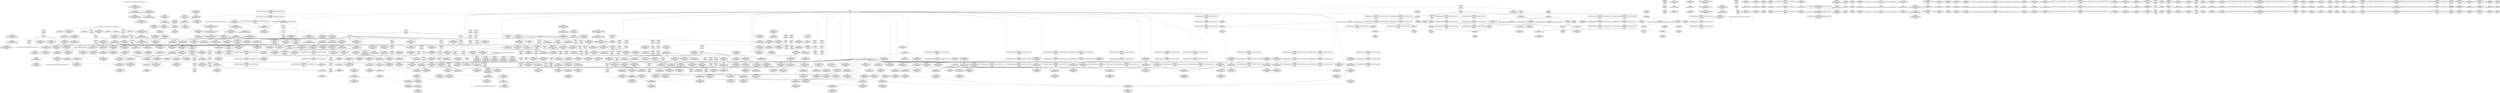 digraph {
	CE0x563e230 [shape=record,shape=Mrecord,label="{CE0x563e230|selinux_xfrm_alloc_user:tmp1|*SummSink*}"]
	CE0x564c2b0 [shape=record,shape=Mrecord,label="{CE0x564c2b0|i64*_getelementptr_inbounds_(_34_x_i64_,_34_x_i64_*___llvm_gcov_ctr20,_i64_0,_i64_6)|*Constant*}"]
	CE0x568b270 [shape=record,shape=Mrecord,label="{CE0x568b270|selinux_xfrm_alloc_user:tmp62|security/selinux/xfrm.c,109|*SummSource*}"]
	CE0x570c9d0 [shape=record,shape=Mrecord,label="{CE0x570c9d0|GLOBAL:kfree|*Constant*|*SummSource*}"]
	CE0x5673e10 [shape=record,shape=Mrecord,label="{CE0x5673e10|selinux_xfrm_alloc_user:tmp28|security/selinux/xfrm.c,89|*SummSource*}"]
	CE0x569a2c0 [shape=record,shape=Mrecord,label="{CE0x569a2c0|i64_12|*Constant*|*SummSource*}"]
	CE0x56935e0 [shape=record,shape=Mrecord,label="{CE0x56935e0|selinux_xfrm_alloc_user:arrayidx|security/selinux/xfrm.c,105|*SummSink*}"]
	CE0x5691f10 [shape=record,shape=Mrecord,label="{CE0x5691f10|selinux_xfrm_alloc_user:conv34|security/selinux/xfrm.c,105|*SummSource*}"]
	CE0x56490c0 [shape=record,shape=Mrecord,label="{CE0x56490c0|i64_4|*Constant*|*SummSource*}"]
	CE0x563a270 [shape=record,shape=Mrecord,label="{CE0x563a270|i64*_getelementptr_inbounds_(_2_x_i64_,_2_x_i64_*___llvm_gcov_ctr26,_i64_0,_i64_1)|*Constant*|*SummSource*}"]
	CE0x568c820 [shape=record,shape=Mrecord,label="{CE0x568c820|selinux_xfrm_alloc_user:ctx_alg|security/selinux/xfrm.c,91|*SummSink*}"]
	CE0x5706850 [shape=record,shape=Mrecord,label="{CE0x5706850|selinux_xfrm_alloc_user:tmp73|security/selinux/xfrm.c,116|*SummSource*}"]
	CE0x5642f50 [shape=record,shape=Mrecord,label="{CE0x5642f50|selinux_xfrm_alloc_user:if.end43|*SummSource*}"]
	CE0x5707ec0 [shape=record,shape=Mrecord,label="{CE0x5707ec0|selinux_xfrm_alloc_user:tmp71|security/selinux/xfrm.c,114|*SummSink*}"]
	CE0x5672010 [shape=record,shape=Mrecord,label="{CE0x5672010|selinux_xfrm_alloc_user:tmp22|security/selinux/xfrm.c,89}"]
	CE0x563f980 [shape=record,shape=Mrecord,label="{CE0x563f980|selinux_xfrm_policy_alloc:tmp1}"]
	CE0x562e6b0 [shape=record,shape=Mrecord,label="{CE0x562e6b0|selinux_xfrm_alloc_user:return}"]
	CE0x5685030 [shape=record,shape=Mrecord,label="{CE0x5685030|i32_0|*Constant*}"]
	CE0x564cf00 [shape=record,shape=Mrecord,label="{CE0x564cf00|selinux_xfrm_alloc_user:tmp42|*LoadInst*|security/selinux/xfrm.c,94|*SummSource*}"]
	CE0x5673960 [shape=record,shape=Mrecord,label="{CE0x5673960|selinux_xfrm_alloc_user:tmp27|security/selinux/xfrm.c,89|*SummSink*}"]
	CE0x5655be0 [shape=record,shape=Mrecord,label="{CE0x5655be0|selinux_xfrm_alloc_user:cmp19|security/selinux/xfrm.c,95|*SummSource*}"]
	CE0x57076f0 [shape=record,shape=Mrecord,label="{CE0x57076f0|selinux_xfrm_alloc_user:tmp70|security/selinux/xfrm.c,114|*SummSink*}"]
	"CONST[source:1(input),value:2(dynamic)][purpose:{object}][SrcIdx:11]"
	CE0x570e100 [shape=record,shape=Mrecord,label="{CE0x570e100|selinux_xfrm_alloc_user:tmp77|security/selinux/xfrm.c,123|*SummSink*}"]
	CE0x5647760 [shape=record,shape=Mrecord,label="{CE0x5647760|i64_26|*Constant*|*SummSource*}"]
	CE0x56423e0 [shape=record,shape=Mrecord,label="{CE0x56423e0|i64_3|*Constant*|*SummSink*}"]
	CE0x570abb0 [shape=record,shape=Mrecord,label="{CE0x570abb0|selinux_xfrm_alloc_user:tmp74|security/selinux/xfrm.c,121}"]
	CE0x570c770 [shape=record,shape=Mrecord,label="{CE0x570c770|_call_void_kfree(i8*_%tmp76)_#10,_!dbg_!27813|security/selinux/xfrm.c,121|*SummSink*}"]
	CE0x5708880 [shape=record,shape=Mrecord,label="{CE0x5708880|COLLAPSED:_CMRE_8,8_}"]
	CE0x57096f0 [shape=record,shape=Mrecord,label="{CE0x57096f0|GLOBAL:selinux_xfrm_refcount|Global_var:selinux_xfrm_refcount|*SummSink*}"]
	CE0x563d860 [shape=record,shape=Mrecord,label="{CE0x563d860|selinux_xfrm_alloc_user:tmp33|security/selinux/xfrm.c,90}"]
	CE0x56b60b0 [shape=record,shape=Mrecord,label="{CE0x56b60b0|selinux_xfrm_alloc_user:tmp41|security/selinux/xfrm.c,92}"]
	CE0x5679070 [shape=record,shape=Mrecord,label="{CE0x5679070|selinux_xfrm_alloc_user:call25|security/selinux/xfrm.c,98}"]
	CE0x564e150 [shape=record,shape=Mrecord,label="{CE0x564e150|i64_4096|*Constant*|*SummSink*}"]
	CE0x56ff0d0 [shape=record,shape=Mrecord,label="{CE0x56ff0d0|avc_has_perm:tclass|Function::avc_has_perm&Arg::tclass::}"]
	CE0x568b200 [shape=record,shape=Mrecord,label="{CE0x568b200|selinux_xfrm_alloc_user:tmp62|security/selinux/xfrm.c,109}"]
	CE0x56243f0 [shape=record,shape=Mrecord,label="{CE0x56243f0|selinux_xfrm_alloc_user:if.then47}"]
	CE0x5678610 [shape=record,shape=Mrecord,label="{CE0x5678610|selinux_xfrm_alloc_user:add|security/selinux/xfrm.c,98}"]
	CE0x568f780 [shape=record,shape=Mrecord,label="{CE0x568f780|selinux_xfrm_alloc_user:ctx_alg30|security/selinux/xfrm.c,103|*SummSource*}"]
	CE0x56361e0 [shape=record,shape=Mrecord,label="{CE0x56361e0|i64_11|*Constant*}"]
	CE0x5671580 [shape=record,shape=Mrecord,label="{CE0x5671580|get_current227:tmp2}"]
	CE0x563a360 [shape=record,shape=Mrecord,label="{CE0x563a360|selinux_xfrm_alloc_user:call25|security/selinux/xfrm.c,98|*SummSink*}"]
	CE0x5694f60 [shape=record,shape=Mrecord,label="{CE0x5694f60|selinux_xfrm_alloc_user:ctx_str37|security/selinux/xfrm.c,106|*SummSource*}"]
	CE0x570a740 [shape=record,shape=Mrecord,label="{CE0x570a740|i64*_getelementptr_inbounds_(_34_x_i64_,_34_x_i64_*___llvm_gcov_ctr20,_i64_0,_i64_32)|*Constant*|*SummSource*}"]
	CE0x5711fa0 [shape=record,shape=Mrecord,label="{CE0x5711fa0|atomic_inc221:tmp1}"]
	CE0x5684ed0 [shape=record,shape=Mrecord,label="{CE0x5684ed0|selinux_xfrm_alloc_user:call|security/selinux/xfrm.c,85}"]
	CE0x563dbc0 [shape=record,shape=Mrecord,label="{CE0x563dbc0|selinux_xfrm_alloc_user:tmp33|security/selinux/xfrm.c,90|*SummSource*}"]
	CE0x563bee0 [shape=record,shape=Mrecord,label="{CE0x563bee0|i64_22|*Constant*|*SummSource*}"]
	CE0x5655400 [shape=record,shape=Mrecord,label="{CE0x5655400|kmalloc222:tmp|*SummSource*}"]
	CE0x563a640 [shape=record,shape=Mrecord,label="{CE0x563a640|_ret_i8*_%call,_!dbg_!27714|include/linux/slab.h,429}"]
	CE0x5662ae0 [shape=record,shape=Mrecord,label="{CE0x5662ae0|selinux_xfrm_alloc_user:if.end}"]
	CE0x5675220 [shape=record,shape=Mrecord,label="{CE0x5675220|i64_16|*Constant*}"]
	CE0x5659e50 [shape=record,shape=Mrecord,label="{CE0x5659e50|i64_15|*Constant*|*SummSink*}"]
	CE0x5655910 [shape=record,shape=Mrecord,label="{CE0x5655910|selinux_xfrm_alloc_user:cmp19|security/selinux/xfrm.c,95|*SummSink*}"]
	CE0x5658c10 [shape=record,shape=Mrecord,label="{CE0x5658c10|selinux_xfrm_alloc_user:call40|security/selinux/xfrm.c,107|*SummSource*}"]
	CE0x568a0a0 [shape=record,shape=Mrecord,label="{CE0x568a0a0|selinux_xfrm_alloc_user:arraydecay|security/selinux/xfrm.c,107|*SummSource*}"]
	CE0x562bce0 [shape=record,shape=Mrecord,label="{CE0x562bce0|selinux_xfrm_alloc_user:tmp18|security/selinux/xfrm.c,85|*SummSink*}"]
	CE0x5707c50 [shape=record,shape=Mrecord,label="{CE0x5707c50|selinux_xfrm_alloc_user:tmp71|security/selinux/xfrm.c,114}"]
	CE0x566c310 [shape=record,shape=Mrecord,label="{CE0x566c310|selinux_xfrm_alloc_user:tmp15|security/selinux/xfrm.c,85|*SummSink*}"]
	CE0x56369f0 [shape=record,shape=Mrecord,label="{CE0x56369f0|kmalloc222:entry}"]
	CE0x570a4a0 [shape=record,shape=Mrecord,label="{CE0x570a4a0|i64*_getelementptr_inbounds_(_34_x_i64_,_34_x_i64_*___llvm_gcov_ctr20,_i64_0,_i64_32)|*Constant*}"]
	CE0x5649b50 [shape=record,shape=Mrecord,label="{CE0x5649b50|_call_void_mcount()_#3|*SummSource*}"]
	CE0x5698c60 [shape=record,shape=Mrecord,label="{CE0x5698c60|selinux_xfrm_alloc_user:tmp58|security/selinux/xfrm.c,108|*SummSource*}"]
	CE0x566e000 [shape=record,shape=Mrecord,label="{CE0x566e000|selinux_xfrm_alloc_user:tmp25|security/selinux/xfrm.c,89|*SummSource*}"]
	CE0x56414e0 [shape=record,shape=Mrecord,label="{CE0x56414e0|selinux_xfrm_alloc_user:cred|security/selinux/xfrm.c,85|*SummSink*}"]
	CE0x5654e20 [shape=record,shape=Mrecord,label="{CE0x5654e20|i64_11|*Constant*|*SummSource*}"]
	CE0x56fbfb0 [shape=record,shape=Mrecord,label="{CE0x56fbfb0|selinux_xfrm_alloc_user:ctx_sid44|security/selinux/xfrm.c,111}"]
	CE0x570b3f0 [shape=record,shape=Mrecord,label="{CE0x570b3f0|selinux_xfrm_alloc_user:tmp74|security/selinux/xfrm.c,121|*SummSink*}"]
	CE0x5679380 [shape=record,shape=Mrecord,label="{CE0x5679380|selinux_xfrm_alloc_user:call25|security/selinux/xfrm.c,98|*SummSource*}"]
	CE0x5676e50 [shape=record,shape=Mrecord,label="{CE0x5676e50|i8*_getelementptr_inbounds_(_24_x_i8_,_24_x_i8_*_.str244,_i32_0,_i32_0)|*Constant*}"]
	CE0x56502e0 [shape=record,shape=Mrecord,label="{CE0x56502e0|i64*_getelementptr_inbounds_(_34_x_i64_,_34_x_i64_*___llvm_gcov_ctr20,_i64_0,_i64_21)|*Constant*|*SummSource*}"]
	CE0x75589b0 [shape=record,shape=Mrecord,label="{CE0x75589b0|selinux_xfrm_alloc_user:do.body|*SummSink*}"]
	CE0x5694070 [shape=record,shape=Mrecord,label="{CE0x5694070|i32_1|*Constant*}"]
	CE0x5650c10 [shape=record,shape=Mrecord,label="{CE0x5650c10|selinux_xfrm_alloc_user:tmp47|security/selinux/xfrm.c,96}"]
	CE0x5708950 [shape=record,shape=Mrecord,label="{CE0x5708950|_call_void_atomic_inc221(%struct.atomic_t*_selinux_xfrm_refcount)_#10,_!dbg_!27810|security/selinux/xfrm.c,117}"]
	CE0x570f180 [shape=record,shape=Mrecord,label="{CE0x570f180|get_current227:bb|*SummSink*}"]
	CE0x569a250 [shape=record,shape=Mrecord,label="{CE0x569a250|i64_12|*Constant*}"]
	CE0x563c0a0 [shape=record,shape=Mrecord,label="{CE0x563c0a0|i64_22|*Constant*|*SummSink*}"]
	CE0x5691ea0 [shape=record,shape=Mrecord,label="{CE0x5691ea0|selinux_xfrm_alloc_user:conv34|security/selinux/xfrm.c,105}"]
	CE0x564f710 [shape=record,shape=Mrecord,label="{CE0x564f710|kmalloc222:tmp1}"]
	CE0x566e820 [shape=record,shape=Mrecord,label="{CE0x566e820|i64_13|*Constant*}"]
	CE0x5644da0 [shape=record,shape=Mrecord,label="{CE0x5644da0|selinux_xfrm_alloc_user:tobool|security/selinux/xfrm.c,85|*SummSource*}"]
	CE0x568cba0 [shape=record,shape=Mrecord,label="{CE0x568cba0|selinux_xfrm_alloc_user:tmp35|*LoadInst*|security/selinux/xfrm.c,91|*SummSource*}"]
	CE0x5633f10 [shape=record,shape=Mrecord,label="{CE0x5633f10|i64*_getelementptr_inbounds_(_34_x_i64_,_34_x_i64_*___llvm_gcov_ctr20,_i64_0,_i64_6)|*Constant*|*SummSource*}"]
	CE0x56fc020 [shape=record,shape=Mrecord,label="{CE0x56fc020|selinux_xfrm_alloc_user:tmp64|security/selinux/xfrm.c,111|*SummSink*}"]
	CE0x5659d90 [shape=record,shape=Mrecord,label="{CE0x5659d90|i64_15|*Constant*|*SummSource*}"]
	CE0x5691610 [shape=record,shape=Mrecord,label="{CE0x5691610|selinux_xfrm_alloc_user:ctx_len32|security/selinux/xfrm.c,104|*SummSource*}"]
	CE0x5641e10 [shape=record,shape=Mrecord,label="{CE0x5641e10|i32_22|*Constant*|*SummSource*}"]
	CE0x563a910 [shape=record,shape=Mrecord,label="{CE0x563a910|_ret_i8*_%call,_!dbg_!27714|include/linux/slab.h,429|*SummSink*}"]
	CE0x5629aa0 [shape=record,shape=Mrecord,label="{CE0x5629aa0|selinux_xfrm_alloc_user:tmp3}"]
	CE0x56400d0 [shape=record,shape=Mrecord,label="{CE0x56400d0|i64*_getelementptr_inbounds_(_34_x_i64_,_34_x_i64_*___llvm_gcov_ctr20,_i64_0,_i64_6)|*Constant*|*SummSink*}"]
	CE0x56fdd20 [shape=record,shape=Mrecord,label="{CE0x56fdd20|avc_has_perm:entry|*SummSource*}"]
	CE0x5703df0 [shape=record,shape=Mrecord,label="{CE0x5703df0|selinux_xfrm_alloc_user:tmp67|security/selinux/xfrm.c,113|*SummSource*}"]
	CE0x5624340 [shape=record,shape=Mrecord,label="{CE0x5624340|selinux_xfrm_policy_alloc:bb|*SummSink*}"]
	"CONST[source:1(input),value:2(dynamic)][purpose:{object}][SrcIdx:12]"
	CE0x5669ec0 [shape=record,shape=Mrecord,label="{CE0x5669ec0|%struct.task_struct.1015*_(%struct.task_struct.1015**)*_asm_movq_%gs:$_1:P_,$0_,_r,im,_dirflag_,_fpsr_,_flags_|*SummSink*}"]
	CE0x564cb80 [shape=record,shape=Mrecord,label="{CE0x564cb80|selinux_xfrm_alloc_user:ctx_len|security/selinux/xfrm.c,94|*SummSink*}"]
	CE0x56b3710 [shape=record,shape=Mrecord,label="{CE0x56b3710|selinux_xfrm_alloc_user:tmp51|security/selinux/xfrm.c,99|*SummSink*}"]
	CE0x5651290 [shape=record,shape=Mrecord,label="{CE0x5651290|selinux_xfrm_alloc_user:tmp48|security/selinux/xfrm.c,96|*SummSource*}"]
	CE0x5704520 [shape=record,shape=Mrecord,label="{CE0x5704520|selinux_xfrm_alloc_user:tmp69|security/selinux/xfrm.c,113}"]
	CE0x566d6f0 [shape=record,shape=Mrecord,label="{CE0x566d6f0|atomic_inc221:tmp3|*SummSink*}"]
	CE0x5645390 [shape=record,shape=Mrecord,label="{CE0x5645390|selinux_xfrm_alloc_user:tmp5|security/selinux/xfrm.c,85}"]
	CE0x564c080 [shape=record,shape=Mrecord,label="{CE0x564c080|selinux_xfrm_alloc_user:tmp12|security/selinux/xfrm.c,85|*SummSource*}"]
	CE0x5663cf0 [shape=record,shape=Mrecord,label="{CE0x5663cf0|selinux_xfrm_alloc_user:lor.lhs.false11}"]
	CE0x56fc1e0 [shape=record,shape=Mrecord,label="{CE0x56fc1e0|selinux_xfrm_alloc_user:ctx_sid44|security/selinux/xfrm.c,111|*SummSource*}"]
	CE0x56fc380 [shape=record,shape=Mrecord,label="{CE0x56fc380|avc_has_perm:auditdata|Function::avc_has_perm&Arg::auditdata::|*SummSource*}"]
	CE0x562efa0 [shape=record,shape=Mrecord,label="{CE0x562efa0|selinux_xfrm_alloc_user:tmp14|security/selinux/xfrm.c,85}"]
	CE0x57043b0 [shape=record,shape=Mrecord,label="{CE0x57043b0|selinux_xfrm_alloc_user:tmp68|security/selinux/xfrm.c,113|*SummSink*}"]
	CE0x5655ff0 [shape=record,shape=Mrecord,label="{CE0x5655ff0|i64_19|*Constant*|*SummSource*}"]
	CE0x5671fa0 [shape=record,shape=Mrecord,label="{CE0x5671fa0|selinux_xfrm_alloc_user:tmp23|security/selinux/xfrm.c,89}"]
	CE0x56253d0 [shape=record,shape=Mrecord,label="{CE0x56253d0|selinux_xfrm_policy_alloc:ctxp|Function::selinux_xfrm_policy_alloc&Arg::ctxp::}"]
	CE0x563ea00 [shape=record,shape=Mrecord,label="{CE0x563ea00|selinux_xfrm_alloc_user:if.end28|*SummSink*}"]
	CE0x570c540 [shape=record,shape=Mrecord,label="{CE0x570c540|_call_void_kfree(i8*_%tmp76)_#10,_!dbg_!27813|security/selinux/xfrm.c,121}"]
	CE0x5683570 [shape=record,shape=Mrecord,label="{CE0x5683570|atomic_inc221:tmp2|*SummSink*}"]
	CE0x568f900 [shape=record,shape=Mrecord,label="{CE0x568f900|selinux_xfrm_alloc_user:ctx_alg30|security/selinux/xfrm.c,103|*SummSink*}"]
	CE0x568b880 [shape=record,shape=Mrecord,label="{CE0x568b880|selinux_xfrm_alloc_user:tmp63|security/selinux/xfrm.c,109|*SummSource*}"]
	CE0x563cad0 [shape=record,shape=Mrecord,label="{CE0x563cad0|i64_29|*Constant*|*SummSource*}"]
	CE0x566ff90 [shape=record,shape=Mrecord,label="{CE0x566ff90|selinux_xfrm_alloc_user:tmp8|security/selinux/xfrm.c,85}"]
	"CONST[source:0(mediator),value:2(dynamic)][purpose:{subject}][SnkIdx:0]"
	CE0x5629ca0 [shape=record,shape=Mrecord,label="{CE0x5629ca0|selinux_xfrm_policy_alloc:gfp|Function::selinux_xfrm_policy_alloc&Arg::gfp::|*SummSink*}"]
	CE0x5675400 [shape=record,shape=Mrecord,label="{CE0x5675400|selinux_xfrm_alloc_user:tmp36|security/selinux/xfrm.c,89}"]
	CE0x563bbf0 [shape=record,shape=Mrecord,label="{CE0x563bbf0|selinux_xfrm_alloc_user:tobool26|security/selinux/xfrm.c,99|*SummSink*}"]
	CE0x5711900 [shape=record,shape=Mrecord,label="{CE0x5711900|_call_void_mcount()_#3|*SummSource*}"]
	CE0x564baa0 [shape=record,shape=Mrecord,label="{CE0x564baa0|selinux_xfrm_alloc_user:err|*SummSink*}"]
	CE0x5690c00 [shape=record,shape=Mrecord,label="{CE0x5690c00|selinux_xfrm_alloc_user:tmp55|security/selinux/xfrm.c,100|*SummSource*}"]
	CE0x563acf0 [shape=record,shape=Mrecord,label="{CE0x563acf0|selinux_xfrm_alloc_user:tmp49|security/selinux/xfrm.c,98|*SummSource*}"]
	CE0x565e290 [shape=record,shape=Mrecord,label="{CE0x565e290|selinux_xfrm_alloc_user:if.then21}"]
	CE0x5655b20 [shape=record,shape=Mrecord,label="{CE0x5655b20|selinux_xfrm_alloc_user:cmp19|security/selinux/xfrm.c,95}"]
	CE0x5712a80 [shape=record,shape=Mrecord,label="{CE0x5712a80|void_(i32*,_i32*)*_asm_sideeffect_.pushsection_.smp_locks,_22a_22_0A.balign_4_0A.long_671f_-_._0A.popsection_0A671:_0A_09lock_incl_$0_,_*m,*m,_dirflag_,_fpsr_,_flags_|*SummSource*}"]
	CE0x561bca0 [shape=record,shape=Mrecord,label="{CE0x561bca0|selinux_xfrm_alloc_user:entry|*SummSink*}"]
	CE0x5645570 [shape=record,shape=Mrecord,label="{CE0x5645570|selinux_xfrm_alloc_user:tmp6|security/selinux/xfrm.c,85|*SummSource*}"]
	CE0x5625e20 [shape=record,shape=Mrecord,label="{CE0x5625e20|i64_1|*Constant*}"]
	CE0x563d0f0 [shape=record,shape=Mrecord,label="{CE0x563d0f0|i64_28|*Constant*|*SummSink*}"]
	CE0x570bfa0 [shape=record,shape=Mrecord,label="{CE0x570bfa0|selinux_xfrm_alloc_user:tmp76|security/selinux/xfrm.c,121|*SummSource*}"]
	CE0x5654f80 [shape=record,shape=Mrecord,label="{CE0x5654f80|i64_11|*Constant*|*SummSink*}"]
	CE0x5672520 [shape=record,shape=Mrecord,label="{CE0x5672520|selinux_xfrm_alloc_user:tmp23|security/selinux/xfrm.c,89|*SummSource*}"]
	CE0x570a1e0 [shape=record,shape=Mrecord,label="{CE0x570a1e0|selinux_xfrm_alloc_user:rc.0|*SummSource*}"]
	CE0x564f780 [shape=record,shape=Mrecord,label="{CE0x564f780|kmalloc222:tmp1|*SummSource*}"]
	CE0x69bdd90 [shape=record,shape=Mrecord,label="{CE0x69bdd90|selinux_xfrm_alloc_user:if.then15|*SummSink*}"]
	CE0x5682920 [shape=record,shape=Mrecord,label="{CE0x5682920|i64_0|*Constant*|*SummSink*}"]
	CE0x570d2b0 [shape=record,shape=Mrecord,label="{CE0x570d2b0|i32_-22|*Constant*}"]
	CE0x5648630 [shape=record,shape=Mrecord,label="{CE0x5648630|selinux_xfrm_alloc_user:lor.lhs.false8|*SummSource*}"]
	CE0x5631dc0 [shape=record,shape=Mrecord,label="{CE0x5631dc0|i64*_getelementptr_inbounds_(_34_x_i64_,_34_x_i64_*___llvm_gcov_ctr20,_i64_0,_i64_0)|*Constant*|*SummSource*}"]
	CE0x564ca20 [shape=record,shape=Mrecord,label="{CE0x564ca20|selinux_xfrm_alloc_user:ctx_len|security/selinux/xfrm.c,94}"]
	CE0x5693170 [shape=record,shape=Mrecord,label="{CE0x5693170|selinux_xfrm_alloc_user:tmp56|security/selinux/xfrm.c,105|*SummSink*}"]
	CE0x5624aa0 [shape=record,shape=Mrecord,label="{CE0x5624aa0|selinux_xfrm_policy_alloc:bb|*SummSource*}"]
	CE0x5630750 [shape=record,shape=Mrecord,label="{CE0x5630750|selinux_xfrm_alloc_user:tmp1|*SummSource*}"]
	CE0x566aa60 [shape=record,shape=Mrecord,label="{CE0x566aa60|selinux_xfrm_alloc_user:tobool1|security/selinux/xfrm.c,85|*SummSink*}"]
	CE0x5676770 [shape=record,shape=Mrecord,label="{CE0x5676770|i64*_getelementptr_inbounds_(_34_x_i64_,_34_x_i64_*___llvm_gcov_ctr20,_i64_0,_i64_18)|*Constant*}"]
	CE0x5649130 [shape=record,shape=Mrecord,label="{CE0x5649130|i64_4|*Constant*|*SummSink*}"]
	CE0x56fd7d0 [shape=record,shape=Mrecord,label="{CE0x56fd7d0|i32_(i32,_i32,_i16,_i32,_%struct.common_audit_data.1017*)*_bitcast_(i32_(i32,_i32,_i16,_i32,_%struct.common_audit_data.495*)*_avc_has_perm_to_i32_(i32,_i32,_i16,_i32,_%struct.common_audit_data.1017*)*)|*Constant*|*SummSource*}"]
	CE0x56fbca0 [shape=record,shape=Mrecord,label="{CE0x56fbca0|4:_i32,_:_CR_20,24_|*MultipleSource*|security/selinux/xfrm.c,111|security/selinux/xfrm.c,85|security/selinux/xfrm.c,85}"]
	CE0x5671870 [shape=record,shape=Mrecord,label="{CE0x5671870|selinux_xfrm_alloc_user:tmp16|security/selinux/xfrm.c,85|*SummSource*}"]
	CE0x566dd00 [shape=record,shape=Mrecord,label="{CE0x566dd00|COLLAPSED:_GCMRE___llvm_gcov_ctr21_internal_global_2_x_i64_zeroinitializer:_elem_0:default:}"]
	CE0x564d0c0 [shape=record,shape=Mrecord,label="{CE0x564d0c0|selinux_xfrm_alloc_user:tmp42|*LoadInst*|security/selinux/xfrm.c,94|*SummSink*}"]
	CE0x56fef70 [shape=record,shape=Mrecord,label="{CE0x56fef70|%struct.common_audit_data.1017*_null|*Constant*}"]
	CE0x5671020 [shape=record,shape=Mrecord,label="{CE0x5671020|selinux_xfrm_alloc_user:tmp7|security/selinux/xfrm.c,85|*SummSource*}"]
	CE0x561ef90 [shape=record,shape=Mrecord,label="{CE0x561ef90|selinux_xfrm_policy_alloc:ctxp|Function::selinux_xfrm_policy_alloc&Arg::ctxp::|*SummSource*}"]
	CE0x568d7a0 [shape=record,shape=Mrecord,label="{CE0x568d7a0|selinux_xfrm_alloc_user:cmp13|security/selinux/xfrm.c,91|*SummSource*}"]
	CE0x56b31d0 [shape=record,shape=Mrecord,label="{CE0x56b31d0|selinux_xfrm_alloc_user:tmp50|security/selinux/xfrm.c,99|*SummSource*}"]
	CE0x56989f0 [shape=record,shape=Mrecord,label="{CE0x56989f0|i64_25|*Constant*|*SummSource*}"]
	CE0x566b600 [shape=record,shape=Mrecord,label="{CE0x566b600|get_current227:tmp4|./arch/x86/include/asm/current.h,14}"]
	CE0x566c070 [shape=record,shape=Mrecord,label="{CE0x566c070|atomic_inc221:tmp1|*SummSink*}"]
	CE0x5674310 [shape=record,shape=Mrecord,label="{CE0x5674310|selinux_xfrm_alloc_user:tmp29|security/selinux/xfrm.c,89|*SummSource*}"]
	CE0x5649050 [shape=record,shape=Mrecord,label="{CE0x5649050|i64_4|*Constant*}"]
	CE0x5682a40 [shape=record,shape=Mrecord,label="{CE0x5682a40|kmalloc222:call|include/linux/slab.h,429|*SummSource*}"]
	CE0x56920d0 [shape=record,shape=Mrecord,label="{CE0x56920d0|selinux_xfrm_alloc_user:conv34|security/selinux/xfrm.c,105|*SummSink*}"]
	CE0x570c060 [shape=record,shape=Mrecord,label="{CE0x570c060|selinux_xfrm_alloc_user:tmp76|security/selinux/xfrm.c,121|*SummSink*}"]
	CE0x56715f0 [shape=record,shape=Mrecord,label="{CE0x56715f0|get_current227:tmp2|*SummSource*}"]
	CE0x562e1d0 [shape=record,shape=Mrecord,label="{CE0x562e1d0|selinux_xfrm_alloc_user:if.then27|*SummSource*}"]
	CE0x562d280 [shape=record,shape=Mrecord,label="{CE0x562d280|selinux_xfrm_alloc_user:if.then42|*SummSink*}"]
	CE0x563c210 [shape=record,shape=Mrecord,label="{CE0x563c210|i64_23|*Constant*|*SummSink*}"]
	CE0x5661960 [shape=record,shape=Mrecord,label="{CE0x5661960|selinux_xfrm_alloc_user:land.lhs.true2|*SummSource*}"]
	CE0x5675630 [shape=record,shape=Mrecord,label="{CE0x5675630|selinux_xfrm_alloc_user:tmp36|security/selinux/xfrm.c,89|*SummSink*}"]
	CE0x5659250 [shape=record,shape=Mrecord,label="{CE0x5659250|GLOBAL:security_context_to_sid|*Constant*|*SummSink*}"]
	CE0x563d010 [shape=record,shape=Mrecord,label="{CE0x563d010|i64_28|*Constant*}"]
	CE0x56fd170 [shape=record,shape=Mrecord,label="{CE0x56fd170|selinux_xfrm_alloc_user:call45|security/selinux/xfrm.c,111}"]
	"CONST[source:0(mediator),value:2(dynamic)][purpose:{subject}][SrcIdx:15]"
	CE0x570cbd0 [shape=record,shape=Mrecord,label="{CE0x570cbd0|i32_-12|*Constant*|*SummSource*}"]
	CE0x5630340 [shape=record,shape=Mrecord,label="{CE0x5630340|selinux_xfrm_alloc_user:tmp30|*LoadInst*|security/selinux/xfrm.c,90}"]
	CE0x5649270 [shape=record,shape=Mrecord,label="{CE0x5649270|selinux_xfrm_alloc_user:tmp9|security/selinux/xfrm.c,85|*SummSource*}"]
	CE0x5693040 [shape=record,shape=Mrecord,label="{CE0x5693040|selinux_xfrm_alloc_user:tmp56|security/selinux/xfrm.c,105|*SummSource*}"]
	CE0x5709440 [shape=record,shape=Mrecord,label="{CE0x5709440|GLOBAL:selinux_xfrm_refcount|Global_var:selinux_xfrm_refcount}"]
	CE0x561fc50 [shape=record,shape=Mrecord,label="{CE0x561fc50|selinux_xfrm_policy_alloc:tmp2}"]
	CE0x566fcd0 [shape=record,shape=Mrecord,label="{CE0x566fcd0|%struct.task_struct.1015*_(%struct.task_struct.1015**)*_asm_movq_%gs:$_1:P_,$0_,_r,im,_dirflag_,_fpsr_,_flags_}"]
	CE0x5659c30 [shape=record,shape=Mrecord,label="{CE0x5659c30|kmalloc222:tmp}"]
	CE0x562a2d0 [shape=record,shape=Mrecord,label="{CE0x562a2d0|_ret_%struct.task_struct.1015*_%tmp4,_!dbg_!27714|./arch/x86/include/asm/current.h,14|*SummSource*}"]
	CE0x5639350 [shape=record,shape=Mrecord,label="{CE0x5639350|i64_29|*Constant*}"]
	CE0x5636de0 [shape=record,shape=Mrecord,label="{CE0x5636de0|kmalloc222:size|Function::kmalloc222&Arg::size::}"]
	CE0x564fef0 [shape=record,shape=Mrecord,label="{CE0x564fef0|i64*_getelementptr_inbounds_(_34_x_i64_,_34_x_i64_*___llvm_gcov_ctr20,_i64_0,_i64_21)|*Constant*}"]
	CE0x5625d70 [shape=record,shape=Mrecord,label="{CE0x5625d70|selinux_xfrm_alloc_user:entry}"]
	CE0x5668c90 [shape=record,shape=Mrecord,label="{CE0x5668c90|i64_15|*Constant*}"]
	CE0x566a470 [shape=record,shape=Mrecord,label="{CE0x566a470|i1_true|*Constant*|*SummSource*}"]
	CE0x56319e0 [shape=record,shape=Mrecord,label="{CE0x56319e0|selinux_xfrm_alloc_user:gfp|Function::selinux_xfrm_alloc_user&Arg::gfp::|*SummSource*}"]
	CE0x56b6320 [shape=record,shape=Mrecord,label="{CE0x56b6320|selinux_xfrm_alloc_user:tmp41|security/selinux/xfrm.c,92|*SummSink*}"]
	CE0x5654be0 [shape=record,shape=Mrecord,label="{CE0x5654be0|selinux_xfrm_alloc_user:tmp21|security/selinux/xfrm.c,85|*SummSink*}"]
	CE0x5638c50 [shape=record,shape=Mrecord,label="{CE0x5638c50|_ret_i32_%retval.0,_!dbg_!27728|security/selinux/avc.c,775|*SummSink*}"]
	CE0x5695f10 [shape=record,shape=Mrecord,label="{CE0x5695f10|selinux_xfrm_alloc_user:ctx_str39|security/selinux/xfrm.c,107}"]
	CE0x5695470 [shape=record,shape=Mrecord,label="{CE0x5695470|selinux_xfrm_alloc_user:arrayidx38|security/selinux/xfrm.c,106|*SummSource*}"]
	CE0x562ff50 [shape=record,shape=Mrecord,label="{CE0x562ff50|selinux_xfrm_alloc_user:ctx_doi|security/selinux/xfrm.c,90|*SummSource*}"]
	CE0x5709250 [shape=record,shape=Mrecord,label="{CE0x5709250|atomic_inc221:entry|*SummSource*}"]
	CE0x56448e0 [shape=record,shape=Mrecord,label="{CE0x56448e0|i64_2|*Constant*}"]
	CE0x564ca90 [shape=record,shape=Mrecord,label="{CE0x564ca90|selinux_xfrm_alloc_user:ctx_len|security/selinux/xfrm.c,94|*SummSource*}"]
	CE0x5636880 [shape=record,shape=Mrecord,label="{CE0x5636880|GLOBAL:kmalloc222|*Constant*|*SummSink*}"]
	CE0x56fb780 [shape=record,shape=Mrecord,label="{CE0x56fb780|4:_i32,_:_CR_8,12_|*MultipleSource*|security/selinux/xfrm.c,111|security/selinux/xfrm.c,85|security/selinux/xfrm.c,85}"]
	CE0x5678700 [shape=record,shape=Mrecord,label="{CE0x5678700|selinux_xfrm_alloc_user:add|security/selinux/xfrm.c,98|*SummSource*}"]
	CE0x56278c0 [shape=record,shape=Mrecord,label="{CE0x56278c0|selinux_xfrm_alloc_user:tmp3|*SummSink*}"]
	CE0x5693c30 [shape=record,shape=Mrecord,label="{CE0x5693c30|selinux_xfrm_alloc_user:tmp57|security/selinux/xfrm.c,105|*SummSink*}"]
	CE0x5655310 [shape=record,shape=Mrecord,label="{CE0x5655310|i64_10|*Constant*|*SummSource*}"]
	CE0x5654470 [shape=record,shape=Mrecord,label="{CE0x5654470|selinux_xfrm_alloc_user:security|security/selinux/xfrm.c,85|*SummSource*}"]
	CE0x56607d0 [shape=record,shape=Mrecord,label="{CE0x56607d0|selinux_xfrm_alloc_user:land.lhs.true}"]
	CE0x566f120 [shape=record,shape=Mrecord,label="{CE0x566f120|i64_13|*Constant*|*SummSource*}"]
	CE0x563b7b0 [shape=record,shape=Mrecord,label="{CE0x563b7b0|i64_22|*Constant*}"]
	CE0x5683260 [shape=record,shape=Mrecord,label="{CE0x5683260|i64*_getelementptr_inbounds_(_2_x_i64_,_2_x_i64_*___llvm_gcov_ctr21,_i64_0,_i64_1)|*Constant*|*SummSink*}"]
	CE0x56204a0 [shape=record,shape=Mrecord,label="{CE0x56204a0|selinux_xfrm_policy_alloc:entry}"]
	CE0x5678f90 [shape=record,shape=Mrecord,label="{CE0x5678f90|selinux_xfrm_alloc_user:add24|security/selinux/xfrm.c,98|*SummSink*}"]
	CE0x56517a0 [shape=record,shape=Mrecord,label="{CE0x56517a0|i64*_getelementptr_inbounds_(_2_x_i64_,_2_x_i64_*___llvm_gcov_ctr26,_i64_0,_i64_1)|*Constant*|*SummSink*}"]
	CE0x565f540 [shape=record,shape=Mrecord,label="{CE0x565f540|selinux_xfrm_alloc_user:land.lhs.true2}"]
	CE0x56ff4a0 [shape=record,shape=Mrecord,label="{CE0x56ff4a0|avc_has_perm:requested|Function::avc_has_perm&Arg::requested::}"]
	CE0x56feb30 [shape=record,shape=Mrecord,label="{CE0x56feb30|i16_39|*Constant*}"]
	CE0x570a070 [shape=record,shape=Mrecord,label="{CE0x570a070|selinux_xfrm_alloc_user:rc.0}"]
	CE0x5636b80 [shape=record,shape=Mrecord,label="{CE0x5636b80|kmalloc222:entry|*SummSource*}"]
	CE0x564dc50 [shape=record,shape=Mrecord,label="{CE0x564dc50|selinux_xfrm_alloc_user:conv18|security/selinux/xfrm.c,95|*SummSink*}"]
	CE0x5628f10 [shape=record,shape=Mrecord,label="{CE0x5628f10|selinux_xfrm_alloc_user:ctx_alg|security/selinux/xfrm.c,91|*SummSource*}"]
	CE0x57072a0 [shape=record,shape=Mrecord,label="{CE0x57072a0|COLLAPSED:_CMRE_1,2_}"]
	CE0x5695750 [shape=record,shape=Mrecord,label="{CE0x5695750|i8_0|*Constant*}"]
	CE0x562f1c0 [shape=record,shape=Mrecord,label="{CE0x562f1c0|selinux_xfrm_policy_alloc:tmp3|*SummSource*}"]
	CE0x562a3c0 [shape=record,shape=Mrecord,label="{CE0x562a3c0|_ret_%struct.task_struct.1015*_%tmp4,_!dbg_!27714|./arch/x86/include/asm/current.h,14|*SummSink*}"]
	CE0x5689130 [shape=record,shape=Mrecord,label="{CE0x5689130|i32_85|*Constant*|*SummSource*}"]
	CE0x568d260 [shape=record,shape=Mrecord,label="{CE0x568d260|selinux_xfrm_alloc_user:conv12|security/selinux/xfrm.c,91|*SummSource*}"]
	CE0x5673570 [shape=record,shape=Mrecord,label="{CE0x5673570|_call_void_mcount()_#3|*SummSink*}"]
	CE0x5642b50 [shape=record,shape=Mrecord,label="{CE0x5642b50|selinux_xfrm_alloc_user:if.end16|*SummSink*}"]
	CE0x5636730 [shape=record,shape=Mrecord,label="{CE0x5636730|GLOBAL:kmalloc222|*Constant*|*SummSource*}"]
	CE0x5668520 [shape=record,shape=Mrecord,label="{CE0x5668520|selinux_xfrm_alloc_user:conv|security/selinux/xfrm.c,90|*SummSource*}"]
	CE0x5648490 [shape=record,shape=Mrecord,label="{CE0x5648490|selinux_xfrm_alloc_user:if.end22}"]
	CE0x563a7e0 [shape=record,shape=Mrecord,label="{CE0x563a7e0|_ret_i8*_%call,_!dbg_!27714|include/linux/slab.h,429|*SummSource*}"]
	CE0x566eeb0 [shape=record,shape=Mrecord,label="{CE0x566eeb0|selinux_xfrm_alloc_user:cmp7|security/selinux/xfrm.c,89|*SummSink*}"]
	CE0x56818d0 [shape=record,shape=Mrecord,label="{CE0x56818d0|0:_i8,_:_GCMR_selinux_xfrm_alloc_user.__warned_internal_global_i8_0,_section_.data.unlikely_,_align_1:_elem_0:default:}"]
	CE0x57084c0 [shape=record,shape=Mrecord,label="{CE0x57084c0|COLLAPSED:_CMRE_2,4_}"]
	CE0x5688af0 [shape=record,shape=Mrecord,label="{CE0x5688af0|i64*_getelementptr_inbounds_(_34_x_i64_,_34_x_i64_*___llvm_gcov_ctr20,_i64_0,_i64_9)|*Constant*|*SummSink*}"]
	CE0x566e0c0 [shape=record,shape=Mrecord,label="{CE0x566e0c0|selinux_xfrm_alloc_user:tmp25|security/selinux/xfrm.c,89|*SummSink*}"]
	CE0x56b5b70 [shape=record,shape=Mrecord,label="{CE0x56b5b70|selinux_xfrm_alloc_user:tmp40|security/selinux/xfrm.c,92}"]
	CE0x5628e00 [shape=record,shape=Mrecord,label="{CE0x5628e00|selinux_xfrm_alloc_user:tmp35|*LoadInst*|security/selinux/xfrm.c,91}"]
	CE0x566ac40 [shape=record,shape=Mrecord,label="{CE0x566ac40|i64_5|*Constant*|*SummSource*}"]
	CE0x56265b0 [shape=record,shape=Mrecord,label="{CE0x56265b0|i64_1|*Constant*|*SummSource*}"]
	CE0x564c140 [shape=record,shape=Mrecord,label="{CE0x564c140|selinux_xfrm_alloc_user:tmp12|security/selinux/xfrm.c,85|*SummSink*}"]
	CE0x56841c0 [shape=record,shape=Mrecord,label="{CE0x56841c0|GLOBAL:selinux_xfrm_alloc_user.__warned|Global_var:selinux_xfrm_alloc_user.__warned|*SummSource*}"]
	CE0x566e230 [shape=record,shape=Mrecord,label="{CE0x566e230|%struct.xfrm_user_sec_ctx*_null|*Constant*}"]
	CE0x57102e0 [shape=record,shape=Mrecord,label="{CE0x57102e0|_call_void_asm_sideeffect_.pushsection_.smp_locks,_22a_22_0A.balign_4_0A.long_671f_-_._0A.popsection_0A671:_0A_09lock_incl_$0_,_*m,*m,_dirflag_,_fpsr_,_flags_(i32*_%counter,_i32*_%counter)_#3,_!dbg_!27713,_!srcloc_!27714|./arch/x86/include/asm/atomic.h,92}"]
	CE0x56485c0 [shape=record,shape=Mrecord,label="{CE0x56485c0|selinux_xfrm_alloc_user:lor.lhs.false8}"]
	CE0x57087b0 [shape=record,shape=Mrecord,label="{CE0x57087b0|COLLAPSED:_CMRE_4,8_}"]
	CE0x5630840 [shape=record,shape=Mrecord,label="{CE0x5630840|i64*_getelementptr_inbounds_(_34_x_i64_,_34_x_i64_*___llvm_gcov_ctr20,_i64_0,_i64_1)|*Constant*}"]
	CE0x5686950 [shape=record,shape=Mrecord,label="{CE0x5686950|i32_0|*Constant*|*SummSink*}"]
	CE0x5668650 [shape=record,shape=Mrecord,label="{CE0x5668650|selinux_xfrm_alloc_user:conv|security/selinux/xfrm.c,90|*SummSink*}"]
	CE0x566d890 [shape=record,shape=Mrecord,label="{CE0x566d890|get_current227:tmp1|*SummSink*}"]
	CE0x566b710 [shape=record,shape=Mrecord,label="{CE0x566b710|get_current227:tmp4|./arch/x86/include/asm/current.h,14|*SummSource*}"]
	CE0x566d680 [shape=record,shape=Mrecord,label="{CE0x566d680|atomic_inc221:tmp3|*SummSource*}"]
	CE0x5636300 [shape=record,shape=Mrecord,label="{CE0x5636300|selinux_xfrm_alloc_user:cmp|security/selinux/xfrm.c,89}"]
	CE0x56b46f0 [shape=record,shape=Mrecord,label="{CE0x56b46f0|i64*_getelementptr_inbounds_(_34_x_i64_,_34_x_i64_*___llvm_gcov_ctr20,_i64_0,_i64_24)|*Constant*|*SummSource*}"]
	CE0x5659680 [shape=record,shape=Mrecord,label="{CE0x5659680|selinux_xfrm_alloc_user:tobool41|security/selinux/xfrm.c,108|*SummSource*}"]
	CE0x570bbd0 [shape=record,shape=Mrecord,label="{CE0x570bbd0|selinux_xfrm_alloc_user:tmp75|security/selinux/xfrm.c,121|*SummSink*}"]
	CE0x56736b0 [shape=record,shape=Mrecord,label="{CE0x56736b0|i64*_getelementptr_inbounds_(_2_x_i64_,_2_x_i64_*___llvm_gcov_ctr21,_i64_0,_i64_1)|*Constant*|*SummSource*}"]
	CE0x563abe0 [shape=record,shape=Mrecord,label="{CE0x563abe0|selinux_xfrm_alloc_user:tmp49|security/selinux/xfrm.c,98}"]
	CE0x56323a0 [shape=record,shape=Mrecord,label="{CE0x56323a0|selinux_xfrm_alloc_user:ctxp|Function::selinux_xfrm_alloc_user&Arg::ctxp::|*SummSink*}"]
	CE0x5661a20 [shape=record,shape=Mrecord,label="{CE0x5661a20|selinux_xfrm_alloc_user:land.lhs.true2|*SummSink*}"]
	CE0x5635b40 [shape=record,shape=Mrecord,label="{CE0x5635b40|selinux_xfrm_alloc_user:tmp20|security/selinux/xfrm.c,85}"]
	CE0x5712fb0 [shape=record,shape=Mrecord,label="{CE0x5712fb0|i64*_getelementptr_inbounds_(_2_x_i64_,_2_x_i64_*___llvm_gcov_ctr22,_i64_0,_i64_0)|*Constant*|*SummSink*}"]
	CE0x5624fb0 [shape=record,shape=Mrecord,label="{CE0x5624fb0|i64_1|*Constant*|*SummSink*}"]
	CE0x5708ff0 [shape=record,shape=Mrecord,label="{CE0x5708ff0|GLOBAL:atomic_inc221|*Constant*|*SummSink*}"]
	CE0x5637c20 [shape=record,shape=Mrecord,label="{CE0x5637c20|_call_void_mcount()_#3}"]
	CE0x56910b0 [shape=record,shape=Mrecord,label="{CE0x56910b0|selinux_xfrm_alloc_user:conv31|security/selinux/xfrm.c,104|*SummSink*}"]
	CE0x562e810 [shape=record,shape=Mrecord,label="{CE0x562e810|selinux_xfrm_alloc_user:call4|security/selinux/xfrm.c,85|*SummSink*}"]
	CE0x5635c60 [shape=record,shape=Mrecord,label="{CE0x5635c60|selinux_xfrm_alloc_user:tmp20|security/selinux/xfrm.c,85|*SummSink*}"]
	CE0x56476f0 [shape=record,shape=Mrecord,label="{CE0x56476f0|i64_26|*Constant*}"]
	CE0x5639fd0 [shape=record,shape=Mrecord,label="{CE0x5639fd0|i64*_getelementptr_inbounds_(_2_x_i64_,_2_x_i64_*___llvm_gcov_ctr26,_i64_0,_i64_1)|*Constant*}"]
	CE0x5660700 [shape=record,shape=Mrecord,label="{CE0x5660700|selinux_xfrm_alloc_user:bb|*SummSink*}"]
	CE0x570f050 [shape=record,shape=Mrecord,label="{CE0x570f050|get_current227:bb}"]
	CE0x56858c0 [shape=record,shape=Mrecord,label="{CE0x56858c0|i64_2|*Constant*|*SummSource*}"]
	CE0x5663ea0 [shape=record,shape=Mrecord,label="{CE0x5663ea0|selinux_xfrm_alloc_user:lor.lhs.false11|*SummSource*}"]
	CE0x56217c0 [shape=record,shape=Mrecord,label="{CE0x56217c0|_call_void_mcount()_#3}"]
	CE0x56271e0 [shape=record,shape=Mrecord,label="{CE0x56271e0|i64*_getelementptr_inbounds_(_34_x_i64_,_34_x_i64_*___llvm_gcov_ctr20,_i64_0,_i64_0)|*Constant*|*SummSink*}"]
	CE0x5648550 [shape=record,shape=Mrecord,label="{CE0x5648550|selinux_xfrm_alloc_user:if.end22|*SummSink*}"]
	CE0x5668e20 [shape=record,shape=Mrecord,label="{CE0x5668e20|selinux_xfrm_alloc_user:cmp9|security/selinux/xfrm.c,90|*SummSource*}"]
	CE0x5684f70 [shape=record,shape=Mrecord,label="{CE0x5684f70|selinux_xfrm_alloc_user:call|security/selinux/xfrm.c,85|*SummSource*}"]
	CE0x56ff930 [shape=record,shape=Mrecord,label="{CE0x56ff930|%struct.common_audit_data.1017*_null|*Constant*|*SummSource*}"]
	CE0x568a030 [shape=record,shape=Mrecord,label="{CE0x568a030|selinux_xfrm_alloc_user:arraydecay|security/selinux/xfrm.c,107}"]
	CE0x5637760 [shape=record,shape=Mrecord,label="{CE0x5637760|selinux_xfrm_alloc_user:gfp|Function::selinux_xfrm_alloc_user&Arg::gfp::}"]
	CE0x564fd40 [shape=record,shape=Mrecord,label="{CE0x564fd40|selinux_xfrm_alloc_user:tmp46|security/selinux/xfrm.c,95|*SummSink*}"]
	CE0x570b9a0 [shape=record,shape=Mrecord,label="{CE0x570b9a0|selinux_xfrm_alloc_user:tmp75|security/selinux/xfrm.c,121}"]
	CE0x5659a30 [shape=record,shape=Mrecord,label="{CE0x5659a30|i64*_getelementptr_inbounds_(_2_x_i64_,_2_x_i64_*___llvm_gcov_ctr26,_i64_0,_i64_0)|*Constant*|*SummSink*}"]
	CE0x564ee00 [shape=record,shape=Mrecord,label="{CE0x564ee00|selinux_xfrm_alloc_user:tmp24|security/selinux/xfrm.c,89|*SummSink*}"]
	CE0x561beb0 [shape=record,shape=Mrecord,label="{CE0x561beb0|selinux_xfrm_alloc_user:if.end48|*SummSource*}"]
	CE0x5682ab0 [shape=record,shape=Mrecord,label="{CE0x5682ab0|kmalloc222:call|include/linux/slab.h,429|*SummSink*}"]
	CE0x5677a20 [shape=record,shape=Mrecord,label="{CE0x5677a20|selinux_xfrm_alloc_user:conv23|security/selinux/xfrm.c,98}"]
	CE0x56fc4b0 [shape=record,shape=Mrecord,label="{CE0x56fc4b0|avc_has_perm:auditdata|Function::avc_has_perm&Arg::auditdata::}"]
	CE0x569aa50 [shape=record,shape=Mrecord,label="{CE0x569aa50|_call_void_mcount()_#3|*SummSource*}"]
	CE0x568d8f0 [shape=record,shape=Mrecord,label="{CE0x568d8f0|selinux_xfrm_alloc_user:cmp13|security/selinux/xfrm.c,91|*SummSink*}"]
	CE0x568ba30 [shape=record,shape=Mrecord,label="{CE0x568ba30|selinux_xfrm_alloc_user:tmp63|security/selinux/xfrm.c,109|*SummSink*}"]
	CE0x566f700 [shape=record,shape=Mrecord,label="{CE0x566f700|i64*_getelementptr_inbounds_(_34_x_i64_,_34_x_i64_*___llvm_gcov_ctr20,_i64_0,_i64_8)|*Constant*}"]
	CE0x56fe060 [shape=record,shape=Mrecord,label="{CE0x56fe060|avc_has_perm:entry|*SummSink*}"]
	CE0x56687d0 [shape=record,shape=Mrecord,label="{CE0x56687d0|i32_1|*Constant*}"]
	CE0x5631bf0 [shape=record,shape=Mrecord,label="{CE0x5631bf0|get_current227:tmp1}"]
	CE0x568d510 [shape=record,shape=Mrecord,label="{CE0x568d510|selinux_xfrm_alloc_user:cmp13|security/selinux/xfrm.c,91}"]
	CE0x5675ca0 [shape=record,shape=Mrecord,label="{CE0x5675ca0|selinux_xfrm_alloc_user:tmp38|security/selinux/xfrm.c,89}"]
	CE0x5708b50 [shape=record,shape=Mrecord,label="{CE0x5708b50|GLOBAL:atomic_inc221|*Constant*}"]
	CE0x5693520 [shape=record,shape=Mrecord,label="{CE0x5693520|selinux_xfrm_alloc_user:arrayidx|security/selinux/xfrm.c,105|*SummSource*}"]
	CE0x56552a0 [shape=record,shape=Mrecord,label="{CE0x56552a0|i64_10|*Constant*}"]
	CE0x570f330 [shape=record,shape=Mrecord,label="{CE0x570f330|i64*_getelementptr_inbounds_(_2_x_i64_,_2_x_i64_*___llvm_gcov_ctr21,_i64_0,_i64_0)|*Constant*}"]
	CE0x566bbe0 [shape=record,shape=Mrecord,label="{CE0x566bbe0|selinux_xfrm_alloc_user:tobool1|security/selinux/xfrm.c,85|*SummSource*}"]
	CE0x5f67190 [shape=record,shape=Mrecord,label="{CE0x5f67190|selinux_xfrm_alloc_user:tmp11|security/selinux/xfrm.c,85}"]
	CE0x5674d10 [shape=record,shape=Mrecord,label="{CE0x5674d10|atomic_inc221:bb|*SummSink*}"]
	CE0x566b420 [shape=record,shape=Mrecord,label="{CE0x566b420|selinux_xfrm_alloc_user:tmp14|security/selinux/xfrm.c,85|*SummSink*}"]
	CE0x56285b0 [shape=record,shape=Mrecord,label="{CE0x56285b0|i32_2|*Constant*|*SummSource*}"]
	CE0x5707d10 [shape=record,shape=Mrecord,label="{CE0x5707d10|selinux_xfrm_alloc_user:tmp71|security/selinux/xfrm.c,114|*SummSource*}"]
	CE0x5677230 [shape=record,shape=Mrecord,label="{CE0x5677230|kmalloc222:tmp2|*SummSource*}"]
	CE0x56b4960 [shape=record,shape=Mrecord,label="{CE0x56b4960|i64*_getelementptr_inbounds_(_34_x_i64_,_34_x_i64_*___llvm_gcov_ctr20,_i64_0,_i64_24)|*Constant*|*SummSink*}"]
	CE0x56b3c50 [shape=record,shape=Mrecord,label="{CE0x56b3c50|selinux_xfrm_alloc_user:tmp52|security/selinux/xfrm.c,99|*SummSink*}"]
	CE0x563ba90 [shape=record,shape=Mrecord,label="{CE0x563ba90|selinux_xfrm_alloc_user:tobool26|security/selinux/xfrm.c,99|*SummSource*}"]
	CE0x565ac10 [shape=record,shape=Mrecord,label="{CE0x565ac10|i64*_getelementptr_inbounds_(_2_x_i64_,_2_x_i64_*___llvm_gcov_ctr22,_i64_0,_i64_1)|*Constant*|*SummSink*}"]
	CE0x563a4d0 [shape=record,shape=Mrecord,label="{CE0x563a4d0|GLOBAL:kmalloc222|*Constant*}"]
	CE0x562c100 [shape=record,shape=Mrecord,label="{CE0x562c100|GLOBAL:__llvm_gcov_ctr20|Global_var:__llvm_gcov_ctr20}"]
	CE0x5656400 [shape=record,shape=Mrecord,label="{CE0x5656400|i64_20|*Constant*|*SummSource*}"]
	CE0x5644470 [shape=record,shape=Mrecord,label="{CE0x5644470|get_current227:entry|*SummSink*}"]
	CE0x5640470 [shape=record,shape=Mrecord,label="{CE0x5640470|_ret_i32_%retval.0,_!dbg_!27815|security/selinux/xfrm.c,123}"]
	CE0x563d1f0 [shape=record,shape=Mrecord,label="{CE0x563d1f0|selinux_xfrm_alloc_user:tmp66|security/selinux/xfrm.c,113}"]
	CE0x5662b70 [shape=record,shape=Mrecord,label="{CE0x5662b70|selinux_xfrm_alloc_user:if.end|*SummSource*}"]
	CE0x563c690 [shape=record,shape=Mrecord,label="{CE0x563c690|_call_void_mcount()_#3}"]
	CE0x56370d0 [shape=record,shape=Mrecord,label="{CE0x56370d0|kmalloc222:size|Function::kmalloc222&Arg::size::|*SummSink*}"]
	CE0x564d230 [shape=record,shape=Mrecord,label="{CE0x564d230|selinux_xfrm_alloc_user:conv17|security/selinux/xfrm.c,94}"]
	CE0x56544e0 [shape=record,shape=Mrecord,label="{CE0x56544e0|selinux_xfrm_alloc_user:security|security/selinux/xfrm.c,85|*SummSink*}"]
	CE0x570c600 [shape=record,shape=Mrecord,label="{CE0x570c600|_call_void_kfree(i8*_%tmp76)_#10,_!dbg_!27813|security/selinux/xfrm.c,121|*SummSource*}"]
	CE0x57113c0 [shape=record,shape=Mrecord,label="{CE0x57113c0|atomic_inc221:counter|./arch/x86/include/asm/atomic.h,93}"]
	CE0x5707680 [shape=record,shape=Mrecord,label="{CE0x5707680|selinux_xfrm_alloc_user:tmp70|security/selinux/xfrm.c,114|*SummSource*}"]
	CE0x562c2f0 [shape=record,shape=Mrecord,label="{CE0x562c2f0|selinux_xfrm_policy_alloc:tmp2|*SummSource*}"]
	CE0x5627d30 [shape=record,shape=Mrecord,label="{CE0x5627d30|selinux_xfrm_alloc_user:tmp31|security/selinux/xfrm.c,90|*SummSource*}"]
	CE0x5655f80 [shape=record,shape=Mrecord,label="{CE0x5655f80|i64_19|*Constant*}"]
	CE0x5690570 [shape=record,shape=Mrecord,label="{CE0x5690570|selinux_xfrm_alloc_user:tmp54|security/selinux/xfrm.c,100|*SummSource*}"]
	CE0x4ed5fe0 [shape=record,shape=Mrecord,label="{CE0x4ed5fe0|selinux_xfrm_alloc_user:if.then15}"]
	CE0x5645610 [shape=record,shape=Mrecord,label="{CE0x5645610|selinux_xfrm_alloc_user:if.end22|*SummSource*}"]
	CE0x5672750 [shape=record,shape=Mrecord,label="{CE0x5672750|selinux_xfrm_alloc_user:tmp24|security/selinux/xfrm.c,89}"]
	CE0x56284f0 [shape=record,shape=Mrecord,label="{CE0x56284f0|i32_2|*Constant*}"]
	CE0x568a9d0 [shape=record,shape=Mrecord,label="{CE0x568a9d0|i64*_getelementptr_inbounds_(_34_x_i64_,_34_x_i64_*___llvm_gcov_ctr20,_i64_0,_i64_27)|*Constant*|*SummSource*}"]
	CE0x5673ab0 [shape=record,shape=Mrecord,label="{CE0x5673ab0|selinux_xfrm_alloc_user:tmp28|security/selinux/xfrm.c,89}"]
	CE0x5657890 [shape=record,shape=Mrecord,label="{CE0x5657890|selinux_xfrm_alloc_user:tmp34|security/selinux/xfrm.c,90}"]
	CE0x570d5a0 [shape=record,shape=Mrecord,label="{CE0x570d5a0|selinux_xfrm_alloc_user:retval.0|*SummSource*}"]
	CE0x565e200 [shape=record,shape=Mrecord,label="{CE0x565e200|selinux_xfrm_alloc_user:lor.lhs.false|*SummSink*}"]
	CE0x564ed40 [shape=record,shape=Mrecord,label="{CE0x564ed40|selinux_xfrm_alloc_user:tmp24|security/selinux/xfrm.c,89|*SummSource*}"]
	CE0x563d080 [shape=record,shape=Mrecord,label="{CE0x563d080|i64_28|*Constant*|*SummSource*}"]
	CE0x5628300 [shape=record,shape=Mrecord,label="{CE0x5628300|selinux_xfrm_alloc_user:tmp32|security/selinux/xfrm.c,90|*SummSink*}"]
	CE0x57119a0 [shape=record,shape=Mrecord,label="{CE0x57119a0|_call_void_mcount()_#3|*SummSink*}"]
	"CONST[source:0(mediator),value:2(dynamic)][purpose:{object}][SnkIdx:1]"
	CE0x5649360 [shape=record,shape=Mrecord,label="{CE0x5649360|selinux_xfrm_alloc_user:uctx|Function::selinux_xfrm_alloc_user&Arg::uctx::|*SummSink*}"]
	CE0x568c480 [shape=record,shape=Mrecord,label="{CE0x568c480|selinux_xfrm_alloc_user:sid|security/selinux/xfrm.c,111|*SummSink*}"]
	CE0x5682710 [shape=record,shape=Mrecord,label="{CE0x5682710|GLOBAL:__llvm_gcov_ctr20|Global_var:__llvm_gcov_ctr20|*SummSink*}"]
	CE0x56890c0 [shape=record,shape=Mrecord,label="{CE0x56890c0|i32_85|*Constant*}"]
	CE0x566e5f0 [shape=record,shape=Mrecord,label="{CE0x566e5f0|%struct.xfrm_user_sec_ctx*_null|*Constant*|*SummSource*}"]
	CE0x5640c20 [shape=record,shape=Mrecord,label="{CE0x5640c20|GLOBAL:get_current227|*Constant*|*SummSink*}"]
	CE0x5f67100 [shape=record,shape=Mrecord,label="{CE0x5f67100|selinux_xfrm_alloc_user:tmp10|security/selinux/xfrm.c,85|*SummSink*}"]
	CE0x570d6b0 [shape=record,shape=Mrecord,label="{CE0x570d6b0|selinux_xfrm_alloc_user:retval.0|*SummSink*}"]
	CE0x5683760 [shape=record,shape=Mrecord,label="{CE0x5683760|_call_void_lockdep_rcu_suspicious(i8*_getelementptr_inbounds_(_24_x_i8_,_24_x_i8_*_.str244,_i32_0,_i32_0),_i32_85,_i8*_getelementptr_inbounds_(_45_x_i8_,_45_x_i8_*_.str1245,_i32_0,_i32_0))_#10,_!dbg_!27731|security/selinux/xfrm.c,85|*SummSource*}"]
	CE0x56ffaf0 [shape=record,shape=Mrecord,label="{CE0x56ffaf0|avc_has_perm:auditdata|Function::avc_has_perm&Arg::auditdata::|*SummSink*}"]
	CE0x56311e0 [shape=record,shape=Mrecord,label="{CE0x56311e0|selinux_xfrm_policy_alloc:tmp3}"]
	CE0x56917c0 [shape=record,shape=Mrecord,label="{CE0x56917c0|selinux_xfrm_alloc_user:ctx_len32|security/selinux/xfrm.c,104|*SummSink*}"]
	CE0x56ff580 [shape=record,shape=Mrecord,label="{CE0x56ff580|avc_has_perm:requested|Function::avc_has_perm&Arg::requested::|*SummSource*}"]
	CE0x564de00 [shape=record,shape=Mrecord,label="{CE0x564de00|i64_4096|*Constant*}"]
	CE0x56fd360 [shape=record,shape=Mrecord,label="{CE0x56fd360|selinux_xfrm_alloc_user:call45|security/selinux/xfrm.c,111|*SummSource*}"]
	"CONST[source:0(mediator),value:0(static)][purpose:{operation}][SnkIdx:3]"
	CE0x56fd500 [shape=record,shape=Mrecord,label="{CE0x56fd500|i32_(i32,_i32,_i16,_i32,_%struct.common_audit_data.1017*)*_bitcast_(i32_(i32,_i32,_i16,_i32,_%struct.common_audit_data.495*)*_avc_has_perm_to_i32_(i32,_i32,_i16,_i32,_%struct.common_audit_data.1017*)*)|*Constant*}"]
	CE0x56371e0 [shape=record,shape=Mrecord,label="{CE0x56371e0|kmalloc222:flags|Function::kmalloc222&Arg::flags::}"]
	CE0x569a360 [shape=record,shape=Mrecord,label="{CE0x569a360|i64_12|*Constant*|*SummSink*}"]
	CE0x56fdb00 [shape=record,shape=Mrecord,label="{CE0x56fdb00|avc_has_perm:entry}"]
	CE0x568c210 [shape=record,shape=Mrecord,label="{CE0x568c210|selinux_xfrm_alloc_user:sid|security/selinux/xfrm.c,111}"]
	CE0x5656ba0 [shape=record,shape=Mrecord,label="{CE0x5656ba0|selinux_xfrm_alloc_user:tmp44|security/selinux/xfrm.c,95|*SummSource*}"]
	CE0x568d390 [shape=record,shape=Mrecord,label="{CE0x568d390|selinux_xfrm_alloc_user:conv12|security/selinux/xfrm.c,91|*SummSink*}"]
	CE0x5686a60 [shape=record,shape=Mrecord,label="{CE0x5686a60|selinux_xfrm_alloc_user:tobool|security/selinux/xfrm.c,85}"]
	CE0x5635d70 [shape=record,shape=Mrecord,label="{CE0x5635d70|%struct.xfrm_sec_ctx**_null|*Constant*}"]
	CE0x5625270 [shape=record,shape=Mrecord,label="{CE0x5625270|i64*_getelementptr_inbounds_(_2_x_i64_,_2_x_i64_*___llvm_gcov_ctr6,_i64_0,_i64_0)|*Constant*|*SummSource*}"]
	CE0x56fe9c0 [shape=record,shape=Mrecord,label="{CE0x56fe9c0|avc_has_perm:tsid|Function::avc_has_perm&Arg::tsid::|*SummSink*}"]
	CE0x56794f0 [shape=record,shape=Mrecord,label="{CE0x56794f0|i64*_getelementptr_inbounds_(_2_x_i64_,_2_x_i64_*___llvm_gcov_ctr26,_i64_0,_i64_0)|*Constant*}"]
	CE0x5627350 [shape=record,shape=Mrecord,label="{CE0x5627350|selinux_xfrm_alloc_user:tmp}"]
	CE0x5647920 [shape=record,shape=Mrecord,label="{CE0x5647920|selinux_xfrm_alloc_user:tmp59|security/selinux/xfrm.c,108}"]
	CE0x5706180 [shape=record,shape=Mrecord,label="{CE0x5706180|selinux_xfrm_alloc_user:tmp72|security/selinux/xfrm.c,116}"]
	CE0x5645d10 [shape=record,shape=Mrecord,label="{CE0x5645d10|selinux_xfrm_policy_alloc:call|security/selinux/xfrm.c,289}"]
	CE0x56772a0 [shape=record,shape=Mrecord,label="{CE0x56772a0|kmalloc222:tmp2|*SummSink*}"]
	CE0x5657230 [shape=record,shape=Mrecord,label="{CE0x5657230|selinux_xfrm_alloc_user:tmp45|security/selinux/xfrm.c,95|*SummSink*}"]
	CE0x569a620 [shape=record,shape=Mrecord,label="{CE0x569a620|selinux_xfrm_alloc_user:tmp26|security/selinux/xfrm.c,89|*SummSink*}"]
	CE0x565aba0 [shape=record,shape=Mrecord,label="{CE0x565aba0|get_current227:tmp}"]
	CE0x562c880 [shape=record,shape=Mrecord,label="{CE0x562c880|128:_i8*,_:_CR_128,136_|*MultipleSource*|security/selinux/xfrm.c,85|security/selinux/xfrm.c,85}"]
	CE0x56fee00 [shape=record,shape=Mrecord,label="{CE0x56fee00|i16_39|*Constant*|*SummSink*}"]
	CE0x5659180 [shape=record,shape=Mrecord,label="{CE0x5659180|GLOBAL:security_context_to_sid|*Constant*|*SummSource*}"]
	CE0x562bc20 [shape=record,shape=Mrecord,label="{CE0x562bc20|selinux_xfrm_alloc_user:tmp18|security/selinux/xfrm.c,85|*SummSource*}"]
	CE0x56b32e0 [shape=record,shape=Mrecord,label="{CE0x56b32e0|selinux_xfrm_alloc_user:tmp50|security/selinux/xfrm.c,99|*SummSink*}"]
	CE0x56597e0 [shape=record,shape=Mrecord,label="{CE0x56597e0|selinux_xfrm_alloc_user:tobool41|security/selinux/xfrm.c,108|*SummSink*}"]
	CE0x5656390 [shape=record,shape=Mrecord,label="{CE0x5656390|i64_20|*Constant*}"]
	CE0x568ac40 [shape=record,shape=Mrecord,label="{CE0x568ac40|i64*_getelementptr_inbounds_(_34_x_i64_,_34_x_i64_*___llvm_gcov_ctr20,_i64_0,_i64_27)|*Constant*|*SummSink*}"]
	CE0x5674e20 [shape=record,shape=Mrecord,label="{CE0x5674e20|i64*_getelementptr_inbounds_(_2_x_i64_,_2_x_i64_*___llvm_gcov_ctr22,_i64_0,_i64_0)|*Constant*}"]
	CE0x5709a70 [shape=record,shape=Mrecord,label="{CE0x5709a70|atomic_inc221:v|Function::atomic_inc221&Arg::v::|*SummSource*}"]
	CE0x5692560 [shape=record,shape=Mrecord,label="{CE0x5692560|selinux_xfrm_alloc_user:ctx_str|security/selinux/xfrm.c,105}"]
	CE0x5683bc0 [shape=record,shape=Mrecord,label="{CE0x5683bc0|_call_void_asm_sideeffect_.pushsection_.smp_locks,_22a_22_0A.balign_4_0A.long_671f_-_._0A.popsection_0A671:_0A_09lock_incl_$0_,_*m,*m,_dirflag_,_fpsr_,_flags_(i32*_%counter,_i32*_%counter)_#3,_!dbg_!27713,_!srcloc_!27714|./arch/x86/include/asm/atomic.h,92|*SummSource*}"]
	CE0x5627000 [shape=record,shape=Mrecord,label="{CE0x5627000|i64*_getelementptr_inbounds_(_2_x_i64_,_2_x_i64_*___llvm_gcov_ctr6,_i64_0,_i64_0)|*Constant*}"]
	CE0x5673340 [shape=record,shape=Mrecord,label="{CE0x5673340|i8_1|*Constant*|*SummSink*}"]
	CE0x5654400 [shape=record,shape=Mrecord,label="{CE0x5654400|selinux_xfrm_alloc_user:security|security/selinux/xfrm.c,85}"]
	CE0x5653fa0 [shape=record,shape=Mrecord,label="{CE0x5653fa0|i32_22|*Constant*|*SummSink*}"]
	CE0x56b5430 [shape=record,shape=Mrecord,label="{CE0x56b5430|i64*_getelementptr_inbounds_(_34_x_i64_,_34_x_i64_*___llvm_gcov_ctr20,_i64_0,_i64_18)|*Constant*|*SummSink*}"]
	CE0x5654b20 [shape=record,shape=Mrecord,label="{CE0x5654b20|selinux_xfrm_alloc_user:tmp21|security/selinux/xfrm.c,85|*SummSource*}"]
	CE0x564c630 [shape=record,shape=Mrecord,label="{CE0x564c630|i32_4|*Constant*|*SummSink*}"]
	CE0x5638000 [shape=record,shape=Mrecord,label="{CE0x5638000|_ret_i32_%call,_!dbg_!27715|security/selinux/xfrm.c,289|*SummSource*}"]
	CE0x5636c80 [shape=record,shape=Mrecord,label="{CE0x5636c80|kmalloc222:entry|*SummSink*}"]
	CE0x566dd70 [shape=record,shape=Mrecord,label="{CE0x566dd70|get_current227:tmp|*SummSource*}"]
	CE0x563ef30 [shape=record,shape=Mrecord,label="{CE0x563ef30|selinux_xfrm_alloc_user:tmp19|security/selinux/xfrm.c,85}"]
	CE0x5668230 [shape=record,shape=Mrecord,label="{CE0x5668230|selinux_xfrm_alloc_user:tmp30|*LoadInst*|security/selinux/xfrm.c,90|*SummSink*}"]
	CE0x56363a0 [shape=record,shape=Mrecord,label="{CE0x56363a0|selinux_xfrm_alloc_user:cmp|security/selinux/xfrm.c,89|*SummSource*}"]
	CE0x5657b30 [shape=record,shape=Mrecord,label="{CE0x5657b30|selinux_xfrm_alloc_user:tmp34|security/selinux/xfrm.c,90|*SummSource*}"]
	CE0x5643330 [shape=record,shape=Mrecord,label="{CE0x5643330|i8*_getelementptr_inbounds_(_45_x_i8_,_45_x_i8_*_.str1245,_i32_0,_i32_0)|*Constant*}"]
	CE0x566be90 [shape=record,shape=Mrecord,label="{CE0x566be90|atomic_inc221:tmp|*SummSink*}"]
	CE0x5646090 [shape=record,shape=Mrecord,label="{CE0x5646090|COLLAPSED:_GCMRE___llvm_gcov_ctr6_internal_global_2_x_i64_zeroinitializer:_elem_0:default:}"]
	CE0x56276c0 [shape=record,shape=Mrecord,label="{CE0x56276c0|selinux_xfrm_alloc_user:tmp3|*SummSource*}"]
	CE0x5668130 [shape=record,shape=Mrecord,label="{CE0x5668130|selinux_xfrm_alloc_user:conv|security/selinux/xfrm.c,90}"]
	CE0x565cff0 [shape=record,shape=Mrecord,label="{CE0x565cff0|selinux_xfrm_alloc_user:lor.lhs.false}"]
	CE0x570e020 [shape=record,shape=Mrecord,label="{CE0x570e020|selinux_xfrm_alloc_user:tmp77|security/selinux/xfrm.c,123}"]
	CE0x566a870 [shape=record,shape=Mrecord,label="{CE0x566a870|get_current227:tmp3}"]
	CE0x56491a0 [shape=record,shape=Mrecord,label="{CE0x56491a0|selinux_xfrm_alloc_user:tmp9|security/selinux/xfrm.c,85}"]
	CE0x56546c0 [shape=record,shape=Mrecord,label="{CE0x56546c0|%struct.task_struct.1015**_bitcast_(%struct.task_struct**_current_task_to_%struct.task_struct.1015**)|*Constant*}"]
	CE0x5677cc0 [shape=record,shape=Mrecord,label="{CE0x5677cc0|i64_8|*Constant*}"]
	CE0x568a790 [shape=record,shape=Mrecord,label="{CE0x568a790|selinux_xfrm_alloc_user:ctx_sid|security/selinux/xfrm.c,107|*SummSink*}"]
	CE0x7558a90 [shape=record,shape=Mrecord,label="{CE0x7558a90|selinux_xfrm_alloc_user:bb}"]
	CE0x56567d0 [shape=record,shape=Mrecord,label="{CE0x56567d0|selinux_xfrm_alloc_user:tmp43|security/selinux/xfrm.c,95|*SummSink*}"]
	CE0x56b4300 [shape=record,shape=Mrecord,label="{CE0x56b4300|i64*_getelementptr_inbounds_(_34_x_i64_,_34_x_i64_*___llvm_gcov_ctr20,_i64_0,_i64_24)|*Constant*}"]
	CE0x561b7d0 [shape=record,shape=Mrecord,label="{CE0x561b7d0|selinux_xfrm_alloc_user:if.end48|*SummSink*}"]
	CE0x56431a0 [shape=record,shape=Mrecord,label="{CE0x56431a0|selinux_xfrm_policy_alloc:entry|*SummSource*}"]
	CE0x5644d00 [shape=record,shape=Mrecord,label="{CE0x5644d00|selinux_xfrm_alloc_user:call4|security/selinux/xfrm.c,85|*SummSource*}"]
	CE0x5687710 [shape=record,shape=Mrecord,label="{CE0x5687710|COLLAPSED:_GCMRE___llvm_gcov_ctr22_internal_global_2_x_i64_zeroinitializer:_elem_0:default:}"]
	CE0x563e3f0 [shape=record,shape=Mrecord,label="{CE0x563e3f0|i64*_getelementptr_inbounds_(_34_x_i64_,_34_x_i64_*___llvm_gcov_ctr20,_i64_0,_i64_1)|*Constant*|*SummSource*}"]
	CE0x5670490 [shape=record,shape=Mrecord,label="{CE0x5670490|GLOBAL:__kmalloc|*Constant*|*SummSink*}"]
	CE0x56721e0 [shape=record,shape=Mrecord,label="{CE0x56721e0|selinux_xfrm_alloc_user:tmp22|security/selinux/xfrm.c,89|*SummSink*}"]
	CE0x5641250 [shape=record,shape=Mrecord,label="{CE0x5641250|i32_78|*Constant*|*SummSink*}"]
	CE0x566c2a0 [shape=record,shape=Mrecord,label="{CE0x566c2a0|selinux_xfrm_alloc_user:tmp15|security/selinux/xfrm.c,85|*SummSource*}"]
	CE0x570d370 [shape=record,shape=Mrecord,label="{CE0x570d370|i32_-22|*Constant*|*SummSource*}"]
	CE0x566db50 [shape=record,shape=Mrecord,label="{CE0x566db50|selinux_xfrm_alloc_user:err|*SummSource*}"]
	CE0x5669c90 [shape=record,shape=Mrecord,label="{CE0x5669c90|selinux_xfrm_alloc_user:tmp10|security/selinux/xfrm.c,85|*SummSource*}"]
	CE0x5674540 [shape=record,shape=Mrecord,label="{CE0x5674540|i32_3|*Constant*}"]
	CE0x5627250 [shape=record,shape=Mrecord,label="{CE0x5627250|COLLAPSED:_GCMRE___llvm_gcov_ctr20_internal_global_34_x_i64_zeroinitializer:_elem_0:default:}"]
	CE0x56705b0 [shape=record,shape=Mrecord,label="{CE0x56705b0|atomic_inc221:bb}"]
	CE0x5675290 [shape=record,shape=Mrecord,label="{CE0x5675290|i64_16|*Constant*|*SummSource*}"]
	CE0x565d100 [shape=record,shape=Mrecord,label="{CE0x565d100|selinux_xfrm_alloc_user:lor.lhs.false|*SummSource*}"]
	CE0x5629a30 [shape=record,shape=Mrecord,label="{CE0x5629a30|selinux_xfrm_alloc_user:tmp2|*SummSource*}"]
	CE0x5650cf0 [shape=record,shape=Mrecord,label="{CE0x5650cf0|selinux_xfrm_alloc_user:tmp47|security/selinux/xfrm.c,96|*SummSink*}"]
	CE0x5efcde0 [shape=record,shape=Mrecord,label="{CE0x5efcde0|selinux_xfrm_alloc_user:land.lhs.true|*SummSource*}"]
	CE0x5682630 [shape=record,shape=Mrecord,label="{CE0x5682630|GLOBAL:__llvm_gcov_ctr20|Global_var:__llvm_gcov_ctr20|*SummSource*}"]
	CE0x563feb0 [shape=record,shape=Mrecord,label="{CE0x563feb0|selinux_xfrm_policy_alloc:gfp|Function::selinux_xfrm_policy_alloc&Arg::gfp::|*SummSource*}"]
	CE0x56451d0 [shape=record,shape=Mrecord,label="{CE0x56451d0|selinux_xfrm_alloc_user:tmp5|security/selinux/xfrm.c,85|*SummSource*}"]
	CE0x5678e80 [shape=record,shape=Mrecord,label="{CE0x5678e80|selinux_xfrm_alloc_user:add24|security/selinux/xfrm.c,98|*SummSource*}"]
	CE0x57050c0 [shape=record,shape=Mrecord,label="{CE0x57050c0|i64*_getelementptr_inbounds_(_34_x_i64_,_34_x_i64_*___llvm_gcov_ctr20,_i64_0,_i64_30)|*Constant*|*SummSink*}"]
	CE0x563e810 [shape=record,shape=Mrecord,label="{CE0x563e810|selinux_xfrm_alloc_user:if.end28}"]
	CE0x5627420 [shape=record,shape=Mrecord,label="{CE0x5627420|selinux_xfrm_alloc_user:tmp|*SummSource*}"]
	CE0x568de80 [shape=record,shape=Mrecord,label="{CE0x568de80|selinux_xfrm_alloc_user:tmp37|security/selinux/xfrm.c,89}"]
	CE0x565a350 [shape=record,shape=Mrecord,label="{CE0x565a350|selinux_xfrm_alloc_user:ctx_str39|security/selinux/xfrm.c,107|*SummSource*}"]
	CE0x56fe2e0 [shape=record,shape=Mrecord,label="{CE0x56fe2e0|avc_has_perm:ssid|Function::avc_has_perm&Arg::ssid::}"]
	CE0x566d300 [shape=record,shape=Mrecord,label="{CE0x566d300|selinux_xfrm_alloc_user:call|security/selinux/xfrm.c,85|*SummSink*}"]
	CE0x56749f0 [shape=record,shape=Mrecord,label="{CE0x56749f0|i32_3|*Constant*|*SummSink*}"]
	CE0x5704e50 [shape=record,shape=Mrecord,label="{CE0x5704e50|i64*_getelementptr_inbounds_(_34_x_i64_,_34_x_i64_*___llvm_gcov_ctr20,_i64_0,_i64_30)|*Constant*|*SummSource*}"]
	CE0x5632120 [shape=record,shape=Mrecord,label="{CE0x5632120|selinux_xfrm_policy_alloc:uctx|Function::selinux_xfrm_policy_alloc&Arg::uctx::|*SummSink*}"]
	CE0x568a470 [shape=record,shape=Mrecord,label="{CE0x568a470|selinux_xfrm_alloc_user:ctx_sid|security/selinux/xfrm.c,107}"]
	CE0x566c000 [shape=record,shape=Mrecord,label="{CE0x566c000|atomic_inc221:tmp1|*SummSource*}"]
	CE0x5632790 [shape=record,shape=Mrecord,label="{CE0x5632790|selinux_xfrm_alloc_user:ctxp|Function::selinux_xfrm_alloc_user&Arg::ctxp::}"]
	CE0x56936c0 [shape=record,shape=Mrecord,label="{CE0x56936c0|selinux_xfrm_alloc_user:tmp57|security/selinux/xfrm.c,105}"]
	CE0x5623dc0 [shape=record,shape=Mrecord,label="{CE0x5623dc0|i64*_getelementptr_inbounds_(_2_x_i64_,_2_x_i64_*___llvm_gcov_ctr6,_i64_0,_i64_0)|*Constant*|*SummSink*}"]
	CE0x5695400 [shape=record,shape=Mrecord,label="{CE0x5695400|selinux_xfrm_alloc_user:arrayidx38|security/selinux/xfrm.c,106}"]
	CE0x56fb250 [shape=record,shape=Mrecord,label="{CE0x56fb250|selinux_xfrm_alloc_user:tmp64|security/selinux/xfrm.c,111}"]
	CE0x5657700 [shape=record,shape=Mrecord,label="{CE0x5657700|_call_void_mcount()_#3}"]
	CE0x562e290 [shape=record,shape=Mrecord,label="{CE0x562e290|selinux_xfrm_alloc_user:if.then27|*SummSink*}"]
	CE0x4ed6160 [shape=record,shape=Mrecord,label="{CE0x4ed6160|selinux_xfrm_alloc_user:if.then15|*SummSource*}"]
	CE0x56932e0 [shape=record,shape=Mrecord,label="{CE0x56932e0|selinux_xfrm_alloc_user:arrayidx|security/selinux/xfrm.c,105}"]
	CE0x5687510 [shape=record,shape=Mrecord,label="{CE0x5687510|atomic_inc221:tmp}"]
	CE0x568b2e0 [shape=record,shape=Mrecord,label="{CE0x568b2e0|selinux_xfrm_alloc_user:tmp62|security/selinux/xfrm.c,109|*SummSink*}"]
	CE0x57080b0 [shape=record,shape=Mrecord,label="{CE0x57080b0|GLOBAL:atomic_inc221|*Constant*|*SummSource*}"]
	CE0x5648f50 [shape=record,shape=Mrecord,label="{CE0x5648f50|selinux_xfrm_alloc_user:tmp10|security/selinux/xfrm.c,85}"]
	CE0x561b0b0 [shape=record,shape=Mrecord,label="{CE0x561b0b0|selinux_xfrm_policy_alloc:tmp}"]
	CE0x5685960 [shape=record,shape=Mrecord,label="{CE0x5685960|i64_2|*Constant*|*SummSink*}"]
	CE0x5624940 [shape=record,shape=Mrecord,label="{CE0x5624940|GLOBAL:selinux_xfrm_alloc_user|*Constant*|*SummSource*}"]
	CE0x56561d0 [shape=record,shape=Mrecord,label="{CE0x56561d0|selinux_xfrm_alloc_user:tmp44|security/selinux/xfrm.c,95}"]
	CE0x570d3e0 [shape=record,shape=Mrecord,label="{CE0x570d3e0|i32_-22|*Constant*|*SummSink*}"]
	CE0x5666270 [shape=record,shape=Mrecord,label="{CE0x5666270|selinux_xfrm_alloc_user:if.then42}"]
	CE0x56b4090 [shape=record,shape=Mrecord,label="{CE0x56b4090|selinux_xfrm_alloc_user:tmp53|security/selinux/xfrm.c,99|*SummSource*}"]
	CE0x5673ed0 [shape=record,shape=Mrecord,label="{CE0x5673ed0|selinux_xfrm_alloc_user:tmp28|security/selinux/xfrm.c,89|*SummSink*}"]
	CE0x5662c60 [shape=record,shape=Mrecord,label="{CE0x5662c60|selinux_xfrm_alloc_user:if.end|*SummSink*}"]
	CE0x5676500 [shape=record,shape=Mrecord,label="{CE0x5676500|selinux_xfrm_alloc_user:tmp39|security/selinux/xfrm.c,89|*SummSource*}"]
	CE0x56279f0 [shape=record,shape=Mrecord,label="{CE0x56279f0|get_current227:tmp3|*SummSource*}"]
	CE0x56e05f0 [shape=record,shape=Mrecord,label="{CE0x56e05f0|i32_0|*Constant*}"]
	CE0x5669990 [shape=record,shape=Mrecord,label="{CE0x5669990|selinux_xfrm_alloc_user:tmp9|security/selinux/xfrm.c,85|*SummSink*}"]
	CE0x570ba60 [shape=record,shape=Mrecord,label="{CE0x570ba60|selinux_xfrm_alloc_user:tmp75|security/selinux/xfrm.c,121|*SummSource*}"]
	CE0x56b3dc0 [shape=record,shape=Mrecord,label="{CE0x56b3dc0|selinux_xfrm_alloc_user:tmp53|security/selinux/xfrm.c,99}"]
	CE0x5709cc0 [shape=record,shape=Mrecord,label="{CE0x5709cc0|_ret_void,_!dbg_!27715|./arch/x86/include/asm/atomic.h,94}"]
	CE0x5637c90 [shape=record,shape=Mrecord,label="{CE0x5637c90|_call_void_mcount()_#3|*SummSource*}"]
	CE0x5645490 [shape=record,shape=Mrecord,label="{CE0x5645490|selinux_xfrm_alloc_user:tmp5|security/selinux/xfrm.c,85|*SummSink*}"]
	CE0x569a0b0 [shape=record,shape=Mrecord,label="{CE0x569a0b0|selinux_xfrm_alloc_user:tmp27|security/selinux/xfrm.c,89}"]
	CE0x56408c0 [shape=record,shape=Mrecord,label="{CE0x56408c0|selinux_xfrm_alloc_user:do.end|*SummSink*}"]
	CE0x564c3b0 [shape=record,shape=Mrecord,label="{CE0x564c3b0|selinux_xfrm_policy_alloc:gfp|Function::selinux_xfrm_policy_alloc&Arg::gfp::}"]
	CE0x56939e0 [shape=record,shape=Mrecord,label="{CE0x56939e0|selinux_xfrm_alloc_user:tmp57|security/selinux/xfrm.c,105|*SummSource*}"]
	CE0x5698980 [shape=record,shape=Mrecord,label="{CE0x5698980|i64_25|*Constant*}"]
	CE0x566f590 [shape=record,shape=Mrecord,label="{CE0x566f590|i64*_getelementptr_inbounds_(_2_x_i64_,_2_x_i64_*___llvm_gcov_ctr22,_i64_0,_i64_1)|*Constant*|*SummSource*}"]
	CE0x5625480 [shape=record,shape=Mrecord,label="{CE0x5625480|selinux_xfrm_alloc_user:return|*SummSink*}"]
	CE0x5642a90 [shape=record,shape=Mrecord,label="{CE0x5642a90|selinux_xfrm_alloc_user:if.end16|*SummSource*}"]
	CE0x5708a50 [shape=record,shape=Mrecord,label="{CE0x5708a50|_call_void_atomic_inc221(%struct.atomic_t*_selinux_xfrm_refcount)_#10,_!dbg_!27810|security/selinux/xfrm.c,117|*SummSink*}"]
	CE0x5670120 [shape=record,shape=Mrecord,label="{CE0x5670120|selinux_xfrm_alloc_user:tobool1|security/selinux/xfrm.c,85}"]
	CE0x56743d0 [shape=record,shape=Mrecord,label="{CE0x56743d0|selinux_xfrm_alloc_user:tmp29|security/selinux/xfrm.c,89|*SummSink*}"]
	CE0x56ffc70 [shape=record,shape=Mrecord,label="{CE0x56ffc70|_ret_i32_%retval.0,_!dbg_!27728|security/selinux/avc.c,775}"]
	CE0x563e910 [shape=record,shape=Mrecord,label="{CE0x563e910|selinux_xfrm_alloc_user:if.end28|*SummSource*}"]
	CE0x5630d00 [shape=record,shape=Mrecord,label="{CE0x5630d00|selinux_xfrm_alloc_user:tmp12|security/selinux/xfrm.c,85}"]
	CE0x5648360 [shape=record,shape=Mrecord,label="{CE0x5648360|selinux_xfrm_alloc_user:tmp17|security/selinux/xfrm.c,85|*SummSource*}"]
	CE0x56b2f10 [shape=record,shape=Mrecord,label="{CE0x56b2f10|i64_23|*Constant*|*SummSource*}"]
	CE0x5658dd0 [shape=record,shape=Mrecord,label="{CE0x5658dd0|selinux_xfrm_alloc_user:call40|security/selinux/xfrm.c,107|*SummSink*}"]
	CE0x5703f90 [shape=record,shape=Mrecord,label="{CE0x5703f90|selinux_xfrm_alloc_user:tmp68|security/selinux/xfrm.c,113}"]
	CE0x570cfa0 [shape=record,shape=Mrecord,label="{CE0x570cfa0|i64*_getelementptr_inbounds_(_34_x_i64_,_34_x_i64_*___llvm_gcov_ctr20,_i64_0,_i64_33)|*Constant*}"]
	CE0x566ece0 [shape=record,shape=Mrecord,label="{CE0x566ece0|selinux_xfrm_alloc_user:cmp7|security/selinux/xfrm.c,89}"]
	CE0x56725e0 [shape=record,shape=Mrecord,label="{CE0x56725e0|selinux_xfrm_alloc_user:tmp23|security/selinux/xfrm.c,89|*SummSink*}"]
	CE0x5686220 [shape=record,shape=Mrecord,label="{CE0x5686220|GLOBAL:lockdep_rcu_suspicious|*Constant*|*SummSource*}"]
	CE0x5664f50 [shape=record,shape=Mrecord,label="{CE0x5664f50|selinux_xfrm_alloc_user:lor.lhs.false11|*SummSink*}"]
	CE0x56b67b0 [shape=record,shape=Mrecord,label="{CE0x56b67b0|i32_4|*Constant*|*SummSource*}"]
	CE0x56fcff0 [shape=record,shape=Mrecord,label="{CE0x56fcff0|selinux_xfrm_alloc_user:tmp65|security/selinux/xfrm.c,111|*SummSink*}"]
	CE0x570aee0 [shape=record,shape=Mrecord,label="{CE0x570aee0|_call_void_atomic_inc221(%struct.atomic_t*_selinux_xfrm_refcount)_#10,_!dbg_!27810|security/selinux/xfrm.c,117|*SummSource*}"]
	CE0x5640b60 [shape=record,shape=Mrecord,label="{CE0x5640b60|GLOBAL:get_current227|*Constant*|*SummSource*}"]
	CE0x56992c0 [shape=record,shape=Mrecord,label="{CE0x56992c0|selinux_xfrm_alloc_user:tmp60|security/selinux/xfrm.c,108}"]
	CE0x562e0b0 [shape=record,shape=Mrecord,label="{CE0x562e0b0|selinux_xfrm_alloc_user:if.then27}"]
	CE0x5656e10 [shape=record,shape=Mrecord,label="{CE0x5656e10|selinux_xfrm_alloc_user:tmp45|security/selinux/xfrm.c,95}"]
	CE0x56996e0 [shape=record,shape=Mrecord,label="{CE0x56996e0|selinux_xfrm_alloc_user:tmp60|security/selinux/xfrm.c,108|*SummSink*}"]
	CE0x5706790 [shape=record,shape=Mrecord,label="{CE0x5706790|selinux_xfrm_alloc_user:tmp73|security/selinux/xfrm.c,116}"]
	CE0x56ff1e0 [shape=record,shape=Mrecord,label="{CE0x56ff1e0|avc_has_perm:tclass|Function::avc_has_perm&Arg::tclass::|*SummSink*}"]
	CE0x5709360 [shape=record,shape=Mrecord,label="{CE0x5709360|atomic_inc221:entry|*SummSink*}"]
	CE0x566fbc0 [shape=record,shape=Mrecord,label="{CE0x566fbc0|get_current227:tmp4|./arch/x86/include/asm/current.h,14|*SummSink*}"]
	CE0x5645500 [shape=record,shape=Mrecord,label="{CE0x5645500|selinux_xfrm_alloc_user:tmp6|security/selinux/xfrm.c,85}"]
	CE0x5631c90 [shape=record,shape=Mrecord,label="{CE0x5631c90|i64*_getelementptr_inbounds_(_34_x_i64_,_34_x_i64_*___llvm_gcov_ctr20,_i64_0,_i64_0)|*Constant*}"]
	CE0x56fe530 [shape=record,shape=Mrecord,label="{CE0x56fe530|avc_has_perm:ssid|Function::avc_has_perm&Arg::ssid::|*SummSource*}"]
	CE0x564db00 [shape=record,shape=Mrecord,label="{CE0x564db00|selinux_xfrm_alloc_user:conv18|security/selinux/xfrm.c,95|*SummSource*}"]
	CE0x566da20 [shape=record,shape=Mrecord,label="{CE0x566da20|i64*_getelementptr_inbounds_(_2_x_i64_,_2_x_i64_*___llvm_gcov_ctr21,_i64_0,_i64_0)|*Constant*|*SummSource*}"]
	CE0x564f7f0 [shape=record,shape=Mrecord,label="{CE0x564f7f0|kmalloc222:tmp1|*SummSink*}"]
	CE0x561b160 [shape=record,shape=Mrecord,label="{CE0x561b160|i64*_getelementptr_inbounds_(_2_x_i64_,_2_x_i64_*___llvm_gcov_ctr6,_i64_0,_i64_1)|*Constant*|*SummSource*}"]
	CE0x561ad30 [shape=record,shape=Mrecord,label="{CE0x561ad30|selinux_xfrm_policy_alloc:tmp2|*SummSink*}"]
	CE0x56859d0 [shape=record,shape=Mrecord,label="{CE0x56859d0|i64_0|*Constant*}"]
	CE0x5646570 [shape=record,shape=Mrecord,label="{CE0x5646570|i64_1|*Constant*}"]
	CE0x5687780 [shape=record,shape=Mrecord,label="{CE0x5687780|atomic_inc221:tmp|*SummSource*}"]
	CE0x562fe70 [shape=record,shape=Mrecord,label="{CE0x562fe70|selinux_xfrm_alloc_user:ctx_doi|security/selinux/xfrm.c,90|*SummSink*}"]
	CE0x563f460 [shape=record,shape=Mrecord,label="{CE0x563f460|selinux_xfrm_policy_alloc:uctx|Function::selinux_xfrm_policy_alloc&Arg::uctx::|*SummSource*}"]
	CE0x5efce50 [shape=record,shape=Mrecord,label="{CE0x5efce50|selinux_xfrm_alloc_user:land.lhs.true|*SummSink*}"]
	CE0x5699850 [shape=record,shape=Mrecord,label="{CE0x5699850|selinux_xfrm_alloc_user:tmp61|security/selinux/xfrm.c,108}"]
	CE0x5671660 [shape=record,shape=Mrecord,label="{CE0x5671660|get_current227:tmp2|*SummSink*}"]
	CE0x5644380 [shape=record,shape=Mrecord,label="{CE0x5644380|get_current227:entry|*SummSource*}"]
	CE0x69bde80 [shape=record,shape=Mrecord,label="{CE0x69bde80|selinux_xfrm_alloc_user:if.end16}"]
	CE0x563f190 [shape=record,shape=Mrecord,label="{CE0x563f190|i32_22|*Constant*}"]
	CE0x5676000 [shape=record,shape=Mrecord,label="{CE0x5676000|selinux_xfrm_alloc_user:tmp38|security/selinux/xfrm.c,89|*SummSource*}"]
	CE0x5705d00 [shape=record,shape=Mrecord,label="{CE0x5705d00|i64*_getelementptr_inbounds_(_34_x_i64_,_34_x_i64_*___llvm_gcov_ctr20,_i64_0,_i64_31)|*Constant*|*SummSink*}"]
	CE0x568f530 [shape=record,shape=Mrecord,label="{CE0x568f530|selinux_xfrm_alloc_user:ctx_alg30|security/selinux/xfrm.c,103}"]
	CE0x56461f0 [shape=record,shape=Mrecord,label="{CE0x56461f0|i64*_getelementptr_inbounds_(_2_x_i64_,_2_x_i64_*___llvm_gcov_ctr6,_i64_0,_i64_1)|*Constant*|*SummSink*}"]
	CE0x563eff0 [shape=record,shape=Mrecord,label="{CE0x563eff0|selinux_xfrm_alloc_user:tmp19|security/selinux/xfrm.c,85|*SummSource*}"]
	CE0x5682e50 [shape=record,shape=Mrecord,label="{CE0x5682e50|GLOBAL:selinux_xfrm_alloc_user.__warned|Global_var:selinux_xfrm_alloc_user.__warned|*SummSink*}"]
	CE0x565ad60 [shape=record,shape=Mrecord,label="{CE0x565ad60|selinux_xfrm_alloc_user:if.then47|*SummSource*}"]
	CE0x568a2f0 [shape=record,shape=Mrecord,label="{CE0x568a2f0|selinux_xfrm_alloc_user:arraydecay|security/selinux/xfrm.c,107|*SummSink*}"]
	CE0x56991a0 [shape=record,shape=Mrecord,label="{CE0x56991a0|selinux_xfrm_alloc_user:tmp59|security/selinux/xfrm.c,108|*SummSink*}"]
	CE0x563c390 [shape=record,shape=Mrecord,label="{CE0x563c390|kmalloc222:tmp3}"]
	CE0x5630af0 [shape=record,shape=Mrecord,label="{CE0x5630af0|selinux_xfrm_alloc_user:tmp11|security/selinux/xfrm.c,85|*SummSource*}"]
	CE0x56b5be0 [shape=record,shape=Mrecord,label="{CE0x56b5be0|selinux_xfrm_alloc_user:tmp40|security/selinux/xfrm.c,92|*SummSource*}"]
	CE0x5678e10 [shape=record,shape=Mrecord,label="{CE0x5678e10|selinux_xfrm_alloc_user:add24|security/selinux/xfrm.c,98}"]
	CE0x562be00 [shape=record,shape=Mrecord,label="{CE0x562be00|selinux_xfrm_alloc_user:tmp4|security/selinux/xfrm.c,85|*SummSink*}"]
	"CONST[source:0(mediator),value:2(dynamic)][purpose:{object}][SnkIdx:2]"
	CE0x562ba40 [shape=record,shape=Mrecord,label="{CE0x562ba40|selinux_xfrm_alloc_user:tmp18|security/selinux/xfrm.c,85}"]
	CE0x5709800 [shape=record,shape=Mrecord,label="{CE0x5709800|atomic_inc221:v|Function::atomic_inc221&Arg::v::}"]
	CE0x5686890 [shape=record,shape=Mrecord,label="{CE0x5686890|i32_0|*Constant*|*SummSource*}"]
	CE0x568cd60 [shape=record,shape=Mrecord,label="{CE0x568cd60|selinux_xfrm_alloc_user:tmp35|*LoadInst*|security/selinux/xfrm.c,91|*SummSink*}"]
	CE0x5640630 [shape=record,shape=Mrecord,label="{CE0x5640630|_ret_i32_%retval.0,_!dbg_!27815|security/selinux/xfrm.c,123|*SummSink*}"]
	CE0x563c550 [shape=record,shape=Mrecord,label="{CE0x563c550|kmalloc222:tmp3|*SummSource*}"]
	CE0x5efcec0 [shape=record,shape=Mrecord,label="{CE0x5efcec0|selinux_xfrm_alloc_user:do.end}"]
	CE0x5675af0 [shape=record,shape=Mrecord,label="{CE0x5675af0|selinux_xfrm_alloc_user:tmp37|security/selinux/xfrm.c,89|*SummSink*}"]
	CE0x5683a80 [shape=record,shape=Mrecord,label="{CE0x5683a80|i64*_getelementptr_inbounds_(_2_x_i64_,_2_x_i64_*___llvm_gcov_ctr22,_i64_0,_i64_0)|*Constant*|*SummSource*}"]
	CE0x5637030 [shape=record,shape=Mrecord,label="{CE0x5637030|kmalloc222:size|Function::kmalloc222&Arg::size::|*SummSource*}"]
	CE0x568b7c0 [shape=record,shape=Mrecord,label="{CE0x568b7c0|selinux_xfrm_alloc_user:tmp63|security/selinux/xfrm.c,109}"]
	CE0x5668db0 [shape=record,shape=Mrecord,label="{CE0x5668db0|selinux_xfrm_alloc_user:cmp9|security/selinux/xfrm.c,90}"]
	CE0x570e090 [shape=record,shape=Mrecord,label="{CE0x570e090|selinux_xfrm_alloc_user:tmp77|security/selinux/xfrm.c,123|*SummSource*}"]
	CE0x568daa0 [shape=record,shape=Mrecord,label="{CE0x568daa0|i64_17|*Constant*}"]
	CE0x5629730 [shape=record,shape=Mrecord,label="{CE0x5629730|selinux_xfrm_policy_alloc:tmp1|*SummSource*}"]
	CE0x5670000 [shape=record,shape=Mrecord,label="{CE0x5670000|selinux_xfrm_alloc_user:tmp8|security/selinux/xfrm.c,85|*SummSource*}"]
	CE0x56482f0 [shape=record,shape=Mrecord,label="{CE0x56482f0|selinux_xfrm_alloc_user:tmp17|security/selinux/xfrm.c,85}"]
	CE0x568a660 [shape=record,shape=Mrecord,label="{CE0x568a660|selinux_xfrm_alloc_user:ctx_sid|security/selinux/xfrm.c,107|*SummSource*}"]
	CE0x568e980 [shape=record,shape=Mrecord,label="{CE0x568e980|selinux_xfrm_alloc_user:ctx_doi29|security/selinux/xfrm.c,102}"]
	CE0x5666160 [shape=record,shape=Mrecord,label="{CE0x5666160|selinux_xfrm_alloc_user:if.then|*SummSink*}"]
	CE0x566f1e0 [shape=record,shape=Mrecord,label="{CE0x566f1e0|i64_13|*Constant*|*SummSink*}"]
	CE0x56449d0 [shape=record,shape=Mrecord,label="{CE0x56449d0|selinux_xfrm_alloc_user:call4|security/selinux/xfrm.c,85}"]
	CE0x563d3d0 [shape=record,shape=Mrecord,label="{CE0x563d3d0|selinux_xfrm_alloc_user:tmp66|security/selinux/xfrm.c,113|*SummSink*}"]
	CE0x5677a90 [shape=record,shape=Mrecord,label="{CE0x5677a90|selinux_xfrm_alloc_user:conv23|security/selinux/xfrm.c,98|*SummSource*}"]
	CE0x570caf0 [shape=record,shape=Mrecord,label="{CE0x570caf0|GLOBAL:kfree|*Constant*|*SummSink*}"]
	CE0x56650e0 [shape=record,shape=Mrecord,label="{CE0x56650e0|selinux_xfrm_alloc_user:if.then|*SummSource*}"]
	CE0x56fcda0 [shape=record,shape=Mrecord,label="{CE0x56fcda0|selinux_xfrm_alloc_user:tmp65|security/selinux/xfrm.c,111|*SummSource*}"]
	CE0x56580d0 [shape=record,shape=Mrecord,label="{CE0x56580d0|selinux_xfrm_alloc_user:cmp9|security/selinux/xfrm.c,90|*SummSink*}"]
	CE0x56320b0 [shape=record,shape=Mrecord,label="{CE0x56320b0|selinux_xfrm_policy_alloc:uctx|Function::selinux_xfrm_policy_alloc&Arg::uctx::}"]
	CE0x56738a0 [shape=record,shape=Mrecord,label="{CE0x56738a0|selinux_xfrm_alloc_user:tmp27|security/selinux/xfrm.c,89|*SummSource*}"]
	CE0x56b3830 [shape=record,shape=Mrecord,label="{CE0x56b3830|selinux_xfrm_alloc_user:tmp52|security/selinux/xfrm.c,99}"]
	CE0x5642e20 [shape=record,shape=Mrecord,label="{CE0x5642e20|selinux_xfrm_alloc_user:if.end43}"]
	CE0x56511d0 [shape=record,shape=Mrecord,label="{CE0x56511d0|selinux_xfrm_alloc_user:tmp48|security/selinux/xfrm.c,96}"]
	CE0x5689300 [shape=record,shape=Mrecord,label="{CE0x5689300|i32_85|*Constant*|*SummSink*}"]
	CE0x566b590 [shape=record,shape=Mrecord,label="{CE0x566b590|i1_true|*Constant*}"]
	CE0x566e6b0 [shape=record,shape=Mrecord,label="{CE0x566e6b0|%struct.xfrm_user_sec_ctx*_null|*Constant*|*SummSink*}"]
	CE0x562fca0 [shape=record,shape=Mrecord,label="{CE0x562fca0|_ret_i32_%retval.0,_!dbg_!27815|security/selinux/xfrm.c,123|*SummSource*}"]
	CE0x5654c50 [shape=record,shape=Mrecord,label="{CE0x5654c50|selinux_xfrm_alloc_user:cmp|security/selinux/xfrm.c,89|*SummSink*}"]
	CE0x5645ca0 [shape=record,shape=Mrecord,label="{CE0x5645ca0|_call_void_mcount()_#3|*SummSink*}"]
	CE0x56fb950 [shape=record,shape=Mrecord,label="{CE0x56fb950|4:_i32,_:_CR_12,16_|*MultipleSource*|security/selinux/xfrm.c,111|security/selinux/xfrm.c,85|security/selinux/xfrm.c,85}"]
	CE0x56b66f0 [shape=record,shape=Mrecord,label="{CE0x56b66f0|i32_4|*Constant*}"]
	CE0x565a1f0 [shape=record,shape=Mrecord,label="{CE0x565a1f0|i64_14|*Constant*|*SummSource*}"]
	CE0x56b3b90 [shape=record,shape=Mrecord,label="{CE0x56b3b90|selinux_xfrm_alloc_user:tmp52|security/selinux/xfrm.c,99|*SummSource*}"]
	CE0x562f010 [shape=record,shape=Mrecord,label="{CE0x562f010|selinux_xfrm_alloc_user:tmp14|security/selinux/xfrm.c,85|*SummSource*}"]
	CE0x5685f10 [shape=record,shape=Mrecord,label="{CE0x5685f10|i8*_getelementptr_inbounds_(_24_x_i8_,_24_x_i8_*_.str244,_i32_0,_i32_0)|*Constant*|*SummSink*}"]
	CE0x563c5c0 [shape=record,shape=Mrecord,label="{CE0x563c5c0|kmalloc222:tmp3|*SummSink*}"]
	CE0x5627b50 [shape=record,shape=Mrecord,label="{CE0x5627b50|_call_void_mcount()_#3|*SummSource*}"]
	CE0x5685a40 [shape=record,shape=Mrecord,label="{CE0x5685a40|selinux_xfrm_alloc_user:tmp4|security/selinux/xfrm.c,85|*SummSource*}"]
	CE0x563ce50 [shape=record,shape=Mrecord,label="{CE0x563ce50|selinux_xfrm_alloc_user:tmp67|security/selinux/xfrm.c,113}"]
	CE0x5670390 [shape=record,shape=Mrecord,label="{CE0x5670390|GLOBAL:__kmalloc|*Constant*|*SummSource*}"]
	CE0x563aa80 [shape=record,shape=Mrecord,label="{CE0x563aa80|%struct.xfrm_sec_ctx*_null|*Constant*}"]
	CE0x5682bb0 [shape=record,shape=Mrecord,label="{CE0x5682bb0|GLOBAL:__kmalloc|*Constant*}"]
	CE0x5623f20 [shape=record,shape=Mrecord,label="{CE0x5623f20|i64*_getelementptr_inbounds_(_2_x_i64_,_2_x_i64_*___llvm_gcov_ctr6,_i64_0,_i64_1)|*Constant*}"]
	CE0x563d2c0 [shape=record,shape=Mrecord,label="{CE0x563d2c0|selinux_xfrm_alloc_user:tmp66|security/selinux/xfrm.c,113|*SummSource*}"]
	CE0x56573a0 [shape=record,shape=Mrecord,label="{CE0x56573a0|selinux_xfrm_alloc_user:tmp46|security/selinux/xfrm.c,95}"]
	CE0x56905e0 [shape=record,shape=Mrecord,label="{CE0x56905e0|selinux_xfrm_alloc_user:tmp54|security/selinux/xfrm.c,100|*SummSink*}"]
	CE0x5656470 [shape=record,shape=Mrecord,label="{CE0x5656470|i64_20|*Constant*|*SummSink*}"]
	CE0x5670290 [shape=record,shape=Mrecord,label="{CE0x5670290|i64_5|*Constant*}"]
	CE0x570e620 [shape=record,shape=Mrecord,label="{CE0x570e620|selinux_xfrm_alloc_user:tmp78|security/selinux/xfrm.c,123}"]
	CE0x562e120 [shape=record,shape=Mrecord,label="{CE0x562e120|selinux_xfrm_alloc_user:lor.lhs.false8|*SummSink*}"]
	"CONST[source:1(input),value:2(dynamic)][purpose:{object}][SrcIdx:13]"
	CE0x5690500 [shape=record,shape=Mrecord,label="{CE0x5690500|selinux_xfrm_alloc_user:tmp54|security/selinux/xfrm.c,100}"]
	CE0x5644550 [shape=record,shape=Mrecord,label="{CE0x5644550|i32_78|*Constant*}"]
	CE0x563b970 [shape=record,shape=Mrecord,label="{CE0x563b970|selinux_xfrm_alloc_user:tobool26|security/selinux/xfrm.c,99}"]
	CE0x5686290 [shape=record,shape=Mrecord,label="{CE0x5686290|GLOBAL:lockdep_rcu_suspicious|*Constant*|*SummSink*}"]
	CE0x5639140 [shape=record,shape=Mrecord,label="{CE0x5639140|selinux_xfrm_alloc_user:tobool46|security/selinux/xfrm.c,113}"]
	CE0x5665030 [shape=record,shape=Mrecord,label="{CE0x5665030|selinux_xfrm_alloc_user:if.then}"]
	CE0x566ee40 [shape=record,shape=Mrecord,label="{CE0x566ee40|selinux_xfrm_alloc_user:cmp7|security/selinux/xfrm.c,89|*SummSource*}"]
	CE0x5644e80 [shape=record,shape=Mrecord,label="{CE0x5644e80|i64_3|*Constant*}"]
	CE0x570a940 [shape=record,shape=Mrecord,label="{CE0x570a940|i64*_getelementptr_inbounds_(_34_x_i64_,_34_x_i64_*___llvm_gcov_ctr20,_i64_0,_i64_32)|*Constant*|*SummSink*}"]
	CE0x57047f0 [shape=record,shape=Mrecord,label="{CE0x57047f0|selinux_xfrm_alloc_user:tmp69|security/selinux/xfrm.c,113|*SummSource*}"]
	CE0x563dc80 [shape=record,shape=Mrecord,label="{CE0x563dc80|selinux_xfrm_alloc_user:tmp33|security/selinux/xfrm.c,90|*SummSink*}"]
	CE0x56566c0 [shape=record,shape=Mrecord,label="{CE0x56566c0|selinux_xfrm_alloc_user:tmp43|security/selinux/xfrm.c,95|*SummSource*}"]
	CE0x5658330 [shape=record,shape=Mrecord,label="{CE0x5658330|selinux_xfrm_alloc_user:tmp6|security/selinux/xfrm.c,85|*SummSink*}"]
	CE0x5668b20 [shape=record,shape=Mrecord,label="{CE0x5668b20|i32_1|*Constant*|*SummSink*}"]
	CE0x5677b50 [shape=record,shape=Mrecord,label="{CE0x5677b50|selinux_xfrm_alloc_user:conv23|security/selinux/xfrm.c,98|*SummSink*}"]
	CE0x5658f40 [shape=record,shape=Mrecord,label="{CE0x5658f40|GLOBAL:security_context_to_sid|*Constant*}"]
	CE0x5654ab0 [shape=record,shape=Mrecord,label="{CE0x5654ab0|selinux_xfrm_alloc_user:tmp21|security/selinux/xfrm.c,85}"]
	CE0x569a550 [shape=record,shape=Mrecord,label="{CE0x569a550|selinux_xfrm_alloc_user:tmp26|security/selinux/xfrm.c,89|*SummSource*}"]
	CE0x563b210 [shape=record,shape=Mrecord,label="{CE0x563b210|selinux_xfrm_alloc_user:tmp49|security/selinux/xfrm.c,98|*SummSink*}"]
	CE0x570ac20 [shape=record,shape=Mrecord,label="{CE0x570ac20|selinux_xfrm_alloc_user:tmp74|security/selinux/xfrm.c,121|*SummSource*}"]
	CE0x56783c0 [shape=record,shape=Mrecord,label="{CE0x56783c0|selinux_xfrm_alloc_user:add|security/selinux/xfrm.c,98|*SummSink*}"]
	CE0x563b610 [shape=record,shape=Mrecord,label="{CE0x563b610|%struct.xfrm_sec_ctx*_null|*Constant*|*SummSink*}"]
	CE0x5624f10 [shape=record,shape=Mrecord,label="{CE0x5624f10|selinux_xfrm_policy_alloc:call|security/selinux/xfrm.c,289|*SummSink*}"]
	CE0x56b51c0 [shape=record,shape=Mrecord,label="{CE0x56b51c0|i64*_getelementptr_inbounds_(_34_x_i64_,_34_x_i64_*___llvm_gcov_ctr20,_i64_0,_i64_18)|*Constant*|*SummSource*}"]
	CE0x5657410 [shape=record,shape=Mrecord,label="{CE0x5657410|selinux_xfrm_alloc_user:tmp46|security/selinux/xfrm.c,95|*SummSource*}"]
	CE0x570ae70 [shape=record,shape=Mrecord,label="{CE0x570ae70|atomic_inc221:entry}"]
	CE0x563b520 [shape=record,shape=Mrecord,label="{CE0x563b520|%struct.xfrm_sec_ctx*_null|*Constant*|*SummSource*}"]
	CE0x5678210 [shape=record,shape=Mrecord,label="{CE0x5678210|i64_8|*Constant*|*SummSink*}"]
	CE0x570a330 [shape=record,shape=Mrecord,label="{CE0x570a330|selinux_xfrm_alloc_user:rc.0|*SummSink*}"]
	CE0x5669f30 [shape=record,shape=Mrecord,label="{CE0x5669f30|%struct.task_struct.1015**_bitcast_(%struct.task_struct**_current_task_to_%struct.task_struct.1015**)|*Constant*|*SummSink*}"]
	CE0x5705a90 [shape=record,shape=Mrecord,label="{CE0x5705a90|i64*_getelementptr_inbounds_(_34_x_i64_,_34_x_i64_*___llvm_gcov_ctr20,_i64_0,_i64_31)|*Constant*|*SummSource*}"]
	CE0x56828b0 [shape=record,shape=Mrecord,label="{CE0x56828b0|i64_0|*Constant*|*SummSource*}"]
	CE0x566f770 [shape=record,shape=Mrecord,label="{CE0x566f770|i64*_getelementptr_inbounds_(_34_x_i64_,_34_x_i64_*___llvm_gcov_ctr20,_i64_0,_i64_8)|*Constant*|*SummSource*}"]
	CE0x5636490 [shape=record,shape=Mrecord,label="{CE0x5636490|selinux_xfrm_policy_alloc:tmp3|*SummSink*}"]
	CE0x56b6170 [shape=record,shape=Mrecord,label="{CE0x56b6170|selinux_xfrm_alloc_user:tmp41|security/selinux/xfrm.c,92|*SummSource*}"]
	CE0x5688680 [shape=record,shape=Mrecord,label="{CE0x5688680|void_(i32*,_i32*)*_asm_sideeffect_.pushsection_.smp_locks,_22a_22_0A.balign_4_0A.long_671f_-_._0A.popsection_0A671:_0A_09lock_incl_$0_,_*m,*m,_dirflag_,_fpsr_,_flags_|*SummSink*}"]
	CE0x5675a30 [shape=record,shape=Mrecord,label="{CE0x5675a30|selinux_xfrm_alloc_user:tmp37|security/selinux/xfrm.c,89|*SummSource*}"]
	CE0x564d6f0 [shape=record,shape=Mrecord,label="{CE0x564d6f0|selinux_xfrm_alloc_user:conv17|security/selinux/xfrm.c,94|*SummSink*}"]
	CE0x5644e10 [shape=record,shape=Mrecord,label="{CE0x5644e10|selinux_xfrm_alloc_user:tobool|security/selinux/xfrm.c,85|*SummSink*}"]
	CE0x566d7b0 [shape=record,shape=Mrecord,label="{CE0x566d7b0|_call_void_mcount()_#3}"]
	CE0x562f080 [shape=record,shape=Mrecord,label="{CE0x562f080|selinux_xfrm_alloc_user:uctx|Function::selinux_xfrm_alloc_user&Arg::uctx::|*SummSource*}"]
	CE0x56483d0 [shape=record,shape=Mrecord,label="{CE0x56483d0|selinux_xfrm_alloc_user:tmp17|security/selinux/xfrm.c,85|*SummSink*}"]
	CE0x568ea40 [shape=record,shape=Mrecord,label="{CE0x568ea40|selinux_xfrm_alloc_user:ctx_doi29|security/selinux/xfrm.c,102|*SummSource*}"]
	CE0x56959a0 [shape=record,shape=Mrecord,label="{CE0x56959a0|i8_0|*Constant*|*SummSource*}"]
	CE0x570dad0 [shape=record,shape=Mrecord,label="{CE0x570dad0|i64*_getelementptr_inbounds_(_34_x_i64_,_34_x_i64_*___llvm_gcov_ctr20,_i64_0,_i64_33)|*Constant*|*SummSource*}"]
	CE0x5655470 [shape=record,shape=Mrecord,label="{CE0x5655470|COLLAPSED:_GCMRE___llvm_gcov_ctr26_internal_global_2_x_i64_zeroinitializer:_elem_0:default:}"]
	CE0x5683500 [shape=record,shape=Mrecord,label="{CE0x5683500|atomic_inc221:tmp2|*SummSource*}"]
	CE0x5659580 [shape=record,shape=Mrecord,label="{CE0x5659580|selinux_xfrm_alloc_user:tobool41|security/selinux/xfrm.c,108}"]
	CE0x7558940 [shape=record,shape=Mrecord,label="{CE0x7558940|selinux_xfrm_alloc_user:do.body}"]
	CE0x56b3650 [shape=record,shape=Mrecord,label="{CE0x56b3650|selinux_xfrm_alloc_user:tmp51|security/selinux/xfrm.c,99|*SummSource*}"]
	CE0x56550f0 [shape=record,shape=Mrecord,label="{CE0x56550f0|i64_10|*Constant*|*SummSink*}"]
	CE0x570c1d0 [shape=record,shape=Mrecord,label="{CE0x570c1d0|GLOBAL:kfree|*Constant*}"]
	CE0x5633b40 [shape=record,shape=Mrecord,label="{CE0x5633b40|selinux_xfrm_alloc_user:uctx|Function::selinux_xfrm_alloc_user&Arg::uctx::}"]
	CE0x565a770 [shape=record,shape=Mrecord,label="{CE0x565a770|selinux_xfrm_alloc_user:tmp7|security/selinux/xfrm.c,85}"]
	CE0x5668a60 [shape=record,shape=Mrecord,label="{CE0x5668a60|i32_1|*Constant*|*SummSource*}"]
	CE0x56706b0 [shape=record,shape=Mrecord,label="{CE0x56706b0|atomic_inc221:bb|*SummSource*}"]
	CE0x5676230 [shape=record,shape=Mrecord,label="{CE0x5676230|selinux_xfrm_alloc_user:tmp39|security/selinux/xfrm.c,89}"]
	CE0x56888f0 [shape=record,shape=Mrecord,label="{CE0x56888f0|i64*_getelementptr_inbounds_(_34_x_i64_,_34_x_i64_*___llvm_gcov_ctr20,_i64_0,_i64_9)|*Constant*}"]
	CE0x570d4b0 [shape=record,shape=Mrecord,label="{CE0x570d4b0|selinux_xfrm_alloc_user:retval.0}"]
	CE0x57042f0 [shape=record,shape=Mrecord,label="{CE0x57042f0|selinux_xfrm_alloc_user:tmp68|security/selinux/xfrm.c,113|*SummSource*}"]
	CE0x564ef70 [shape=record,shape=Mrecord,label="{CE0x564ef70|selinux_xfrm_alloc_user:tmp25|security/selinux/xfrm.c,89}"]
	CE0x5699be0 [shape=record,shape=Mrecord,label="{CE0x5699be0|selinux_xfrm_alloc_user:tmp61|security/selinux/xfrm.c,108|*SummSink*}"]
	CE0x56990e0 [shape=record,shape=Mrecord,label="{CE0x56990e0|selinux_xfrm_alloc_user:tmp59|security/selinux/xfrm.c,108|*SummSource*}"]
	CE0x5629070 [shape=record,shape=Mrecord,label="{CE0x5629070|selinux_xfrm_alloc_user:entry|*SummSource*}"]
	CE0x5630bb0 [shape=record,shape=Mrecord,label="{CE0x5630bb0|selinux_xfrm_alloc_user:tmp11|security/selinux/xfrm.c,85|*SummSink*}"]
	CE0x5707610 [shape=record,shape=Mrecord,label="{CE0x5707610|selinux_xfrm_alloc_user:tmp70|security/selinux/xfrm.c,114}"]
	CE0x566acb0 [shape=record,shape=Mrecord,label="{CE0x566acb0|i64_5|*Constant*|*SummSink*}"]
	CE0x56374c0 [shape=record,shape=Mrecord,label="{CE0x56374c0|kmalloc222:flags|Function::kmalloc222&Arg::flags::|*SummSink*}"]
	CE0x56b5c50 [shape=record,shape=Mrecord,label="{CE0x56b5c50|selinux_xfrm_alloc_user:tmp40|security/selinux/xfrm.c,92|*SummSink*}"]
	CE0x57107a0 [shape=record,shape=Mrecord,label="{CE0x57107a0|atomic_inc221:counter|./arch/x86/include/asm/atomic.h,93|*SummSink*}"]
	CE0x5692fd0 [shape=record,shape=Mrecord,label="{CE0x5692fd0|selinux_xfrm_alloc_user:tmp56|security/selinux/xfrm.c,105}"]
	CE0x56404e0 [shape=record,shape=Mrecord,label="{CE0x56404e0|_ret_i32_%call,_!dbg_!27715|security/selinux/xfrm.c,289}"]
	CE0x5659fc0 [shape=record,shape=Mrecord,label="{CE0x5659fc0|selinux_xfrm_alloc_user:tmp32|security/selinux/xfrm.c,90}"]
	CE0x564bb60 [shape=record,shape=Mrecord,label="{CE0x564bb60|selinux_xfrm_alloc_user:do.body|*SummSource*}"]
	CE0x56914e0 [shape=record,shape=Mrecord,label="{CE0x56914e0|selinux_xfrm_alloc_user:ctx_len32|security/selinux/xfrm.c,104}"]
	CE0x5706a00 [shape=record,shape=Mrecord,label="{CE0x5706a00|selinux_xfrm_alloc_user:tmp73|security/selinux/xfrm.c,116|*SummSink*}"]
	CE0x56902b0 [shape=record,shape=Mrecord,label="{CE0x56902b0|selinux_xfrm_alloc_user:conv31|security/selinux/xfrm.c,104|*SummSource*}"]
	CE0x5631a50 [shape=record,shape=Mrecord,label="{CE0x5631a50|selinux_xfrm_alloc_user:gfp|Function::selinux_xfrm_alloc_user&Arg::gfp::|*SummSink*}"]
	CE0x562fee0 [shape=record,shape=Mrecord,label="{CE0x562fee0|selinux_xfrm_alloc_user:ctx_doi|security/selinux/xfrm.c,90}"]
	CE0x562edb0 [shape=record,shape=Mrecord,label="{CE0x562edb0|selinux_xfrm_alloc_user:tmp13|security/selinux/xfrm.c,85|*SummSink*}"]
	CE0x5627c40 [shape=record,shape=Mrecord,label="{CE0x5627c40|selinux_xfrm_alloc_user:tmp31|security/selinux/xfrm.c,90}"]
	CE0x5631b80 [shape=record,shape=Mrecord,label="{CE0x5631b80|i64_1|*Constant*}"]
	CE0x5671110 [shape=record,shape=Mrecord,label="{CE0x5671110|selinux_xfrm_alloc_user:tmp7|security/selinux/xfrm.c,85|*SummSink*}"]
	CE0x5690d70 [shape=record,shape=Mrecord,label="{CE0x5690d70|selinux_xfrm_alloc_user:tmp55|security/selinux/xfrm.c,100|*SummSink*}"]
	CE0x562a260 [shape=record,shape=Mrecord,label="{CE0x562a260|_ret_%struct.task_struct.1015*_%tmp4,_!dbg_!27714|./arch/x86/include/asm/current.h,14}"]
	CE0x5673280 [shape=record,shape=Mrecord,label="{CE0x5673280|i8_1|*Constant*|*SummSource*}"]
	CE0x56712b0 [shape=record,shape=Mrecord,label="{CE0x56712b0|GLOBAL:selinux_xfrm_alloc_user.__warned|Global_var:selinux_xfrm_alloc_user.__warned}"]
	CE0x5647c60 [shape=record,shape=Mrecord,label="{CE0x5647c60|%struct.xfrm_sec_ctx**_null|*Constant*|*SummSource*}"]
	CE0x5699d90 [shape=record,shape=Mrecord,label="{CE0x5699d90|i64*_getelementptr_inbounds_(_34_x_i64_,_34_x_i64_*___llvm_gcov_ctr20,_i64_0,_i64_27)|*Constant*}"]
	CE0x5638be0 [shape=record,shape=Mrecord,label="{CE0x5638be0|_ret_i32_%retval.0,_!dbg_!27728|security/selinux/avc.c,775|*SummSource*}"]
	CE0x5671cb0 [shape=record,shape=Mrecord,label="{CE0x5671cb0|kmalloc222:bb|*SummSource*}"]
	CE0x5646500 [shape=record,shape=Mrecord,label="{CE0x5646500|selinux_xfrm_alloc_user:tmp1}"]
	CE0x5707170 [shape=record,shape=Mrecord,label="{CE0x5707170|0:_%struct.xfrm_sec_ctx*,_:_CME:_elem_0:default:}"]
	CE0x56771c0 [shape=record,shape=Mrecord,label="{CE0x56771c0|kmalloc222:tmp2}"]
	CE0x5699620 [shape=record,shape=Mrecord,label="{CE0x5699620|selinux_xfrm_alloc_user:tmp60|security/selinux/xfrm.c,108|*SummSource*}"]
	CE0x5710910 [shape=record,shape=Mrecord,label="{CE0x5710910|atomic_inc221:counter|./arch/x86/include/asm/atomic.h,93|*SummSource*}"]
	CE0x565a180 [shape=record,shape=Mrecord,label="{CE0x565a180|i64_14|*Constant*}"]
	CE0x5706260 [shape=record,shape=Mrecord,label="{CE0x5706260|selinux_xfrm_alloc_user:tmp72|security/selinux/xfrm.c,116|*SummSink*}"]
	CE0x564e060 [shape=record,shape=Mrecord,label="{CE0x564e060|i64_4096|*Constant*|*SummSource*}"]
	CE0x56765c0 [shape=record,shape=Mrecord,label="{CE0x56765c0|selinux_xfrm_alloc_user:tmp39|security/selinux/xfrm.c,89|*SummSink*}"]
	CE0x56780c0 [shape=record,shape=Mrecord,label="{CE0x56780c0|i64_8|*Constant*|*SummSource*}"]
	CE0x5698d70 [shape=record,shape=Mrecord,label="{CE0x5698d70|selinux_xfrm_alloc_user:tmp58|security/selinux/xfrm.c,108|*SummSink*}"]
	CE0x5671b90 [shape=record,shape=Mrecord,label="{CE0x5671b90|kmalloc222:bb|*SummSink*}"]
	CE0x566a620 [shape=record,shape=Mrecord,label="{CE0x566a620|atomic_inc221:tmp3}"]
	CE0x56413e0 [shape=record,shape=Mrecord,label="{CE0x56413e0|selinux_xfrm_alloc_user:cred|security/selinux/xfrm.c,85}"]
	CE0x56fe5d0 [shape=record,shape=Mrecord,label="{CE0x56fe5d0|avc_has_perm:ssid|Function::avc_has_perm&Arg::ssid::|*SummSink*}"]
	CE0x570cb60 [shape=record,shape=Mrecord,label="{CE0x570cb60|i32_-12|*Constant*}"]
	CE0x565f460 [shape=record,shape=Mrecord,label="{CE0x565f460|selinux_xfrm_alloc_user:if.then21|*SummSink*}"]
	CE0x5670820 [shape=record,shape=Mrecord,label="{CE0x5670820|i64*_getelementptr_inbounds_(_34_x_i64_,_34_x_i64_*___llvm_gcov_ctr20,_i64_0,_i64_8)|*Constant*|*SummSink*}"]
	CE0x56560b0 [shape=record,shape=Mrecord,label="{CE0x56560b0|i64_19|*Constant*|*SummSink*}"]
	CE0x5695ad0 [shape=record,shape=Mrecord,label="{CE0x5695ad0|i8_0|*Constant*|*SummSink*}"]
	CE0x569aac0 [shape=record,shape=Mrecord,label="{CE0x569aac0|_call_void_mcount()_#3|*SummSink*}"]
	CE0x5637bb0 [shape=record,shape=Mrecord,label="{CE0x5637bb0|_call_void_mcount()_#3|*SummSink*}"]
	CE0x570e6e0 [shape=record,shape=Mrecord,label="{CE0x570e6e0|selinux_xfrm_alloc_user:tmp78|security/selinux/xfrm.c,123|*SummSource*}"]
	CE0x56955d0 [shape=record,shape=Mrecord,label="{CE0x56955d0|selinux_xfrm_alloc_user:arrayidx38|security/selinux/xfrm.c,106|*SummSink*}"]
	CE0x561b010 [shape=record,shape=Mrecord,label="{CE0x561b010|GLOBAL:selinux_xfrm_alloc_user|*Constant*}"]
	CE0x56392e0 [shape=record,shape=Mrecord,label="{CE0x56392e0|selinux_xfrm_alloc_user:tobool46|security/selinux/xfrm.c,113|*SummSource*}"]
	CE0x5625c10 [shape=record,shape=Mrecord,label="{CE0x5625c10|selinux_xfrm_alloc_user:if.end48}"]
	CE0x5646490 [shape=record,shape=Mrecord,label="{CE0x5646490|selinux_xfrm_alloc_user:tmp|*SummSink*}"]
	CE0x570dd70 [shape=record,shape=Mrecord,label="{CE0x570dd70|i64*_getelementptr_inbounds_(_34_x_i64_,_34_x_i64_*___llvm_gcov_ctr20,_i64_0,_i64_33)|*Constant*|*SummSink*}"]
	CE0x566a0c0 [shape=record,shape=Mrecord,label="{CE0x566a0c0|kmalloc222:bb}"]
	CE0x56fe690 [shape=record,shape=Mrecord,label="{CE0x56fe690|avc_has_perm:tsid|Function::avc_has_perm&Arg::tsid::}"]
	CE0x5670190 [shape=record,shape=Mrecord,label="{CE0x5670190|selinux_xfrm_alloc_user:tmp8|security/selinux/xfrm.c,85|*SummSink*}"]
	CE0x5693fb0 [shape=record,shape=Mrecord,label="{CE0x5693fb0|selinux_xfrm_alloc_user:conv34|security/selinux/xfrm.c,105}"]
	CE0x5704a60 [shape=record,shape=Mrecord,label="{CE0x5704a60|i64*_getelementptr_inbounds_(_34_x_i64_,_34_x_i64_*___llvm_gcov_ctr20,_i64_0,_i64_30)|*Constant*}"]
	CE0x5698850 [shape=record,shape=Mrecord,label="{CE0x5698850|i64_26|*Constant*|*SummSink*}"]
	CE0x568ebf0 [shape=record,shape=Mrecord,label="{CE0x568ebf0|selinux_xfrm_alloc_user:ctx_doi29|security/selinux/xfrm.c,102|*SummSink*}"]
	CE0x565a260 [shape=record,shape=Mrecord,label="{CE0x565a260|i64_14|*Constant*|*SummSink*}"]
	CE0x5671960 [shape=record,shape=Mrecord,label="{CE0x5671960|selinux_xfrm_alloc_user:tmp16|security/selinux/xfrm.c,85|*SummSink*}"]
	CE0x5630500 [shape=record,shape=Mrecord,label="{CE0x5630500|selinux_xfrm_alloc_user:tmp30|*LoadInst*|security/selinux/xfrm.c,90|*SummSource*}"]
	CE0x569ab90 [shape=record,shape=Mrecord,label="{CE0x569ab90|kmalloc222:call|include/linux/slab.h,429}"]
	CE0x5626df0 [shape=record,shape=Mrecord,label="{CE0x5626df0|selinux_xfrm_policy_alloc:tmp|*SummSource*}"]
	CE0x57071e0 [shape=record,shape=Mrecord,label="{CE0x57071e0|COLLAPSED:_CMRE_0,1_}"]
	CE0x56943b0 [shape=record,shape=Mrecord,label="{CE0x56943b0|selinux_xfrm_alloc_user:idxprom|security/selinux/xfrm.c,106|*SummSource*}"]
	CE0x5658950 [shape=record,shape=Mrecord,label="{CE0x5658950|selinux_xfrm_alloc_user:call40|security/selinux/xfrm.c,107}"]
	CE0x5638e30 [shape=record,shape=Mrecord,label="{CE0x5638e30|selinux_xfrm_alloc_user:tobool46|security/selinux/xfrm.c,113|*SummSink*}"]
	CE0x5675520 [shape=record,shape=Mrecord,label="{CE0x5675520|selinux_xfrm_alloc_user:tmp36|security/selinux/xfrm.c,89|*SummSource*}"]
	CE0x5631320 [shape=record,shape=Mrecord,label="{CE0x5631320|get_current227:tmp|*SummSink*}"]
	CE0x5627e40 [shape=record,shape=Mrecord,label="{CE0x5627e40|selinux_xfrm_alloc_user:tmp31|security/selinux/xfrm.c,90|*SummSink*}"]
	CE0x5695110 [shape=record,shape=Mrecord,label="{CE0x5695110|selinux_xfrm_alloc_user:ctx_str37|security/selinux/xfrm.c,106|*SummSink*}"]
	CE0x5628240 [shape=record,shape=Mrecord,label="{CE0x5628240|selinux_xfrm_alloc_user:tmp32|security/selinux/xfrm.c,90|*SummSource*}"]
	CE0x5675300 [shape=record,shape=Mrecord,label="{CE0x5675300|i64_16|*Constant*|*SummSink*}"]
	CE0x56373b0 [shape=record,shape=Mrecord,label="{CE0x56373b0|kmalloc222:flags|Function::kmalloc222&Arg::flags::|*SummSource*}"]
	CE0x56fecd0 [shape=record,shape=Mrecord,label="{CE0x56fecd0|i16_39|*Constant*|*SummSource*}"]
	CE0x5644240 [shape=record,shape=Mrecord,label="{CE0x5644240|get_current227:entry}"]
	CE0x56ff9a0 [shape=record,shape=Mrecord,label="{CE0x56ff9a0|%struct.common_audit_data.1017*_null|*Constant*|*SummSink*}"]
	CE0x566df60 [shape=record,shape=Mrecord,label="{CE0x566df60|i64*_getelementptr_inbounds_(_2_x_i64_,_2_x_i64_*___llvm_gcov_ctr21,_i64_0,_i64_0)|*Constant*|*SummSink*}"]
	CE0x56fbae0 [shape=record,shape=Mrecord,label="{CE0x56fbae0|4:_i32,_:_CR_16,20_|*MultipleSource*|security/selinux/xfrm.c,111|security/selinux/xfrm.c,85|security/selinux/xfrm.c,85}"]
	CE0x5629520 [shape=record,shape=Mrecord,label="{CE0x5629520|selinux_xfrm_policy_alloc:bb}"]
	CE0x564c9b0 [shape=record,shape=Mrecord,label="{CE0x564c9b0|selinux_xfrm_alloc_user:tmp42|*LoadInst*|security/selinux/xfrm.c,94}"]
	CE0x5683d60 [shape=record,shape=Mrecord,label="{CE0x5683d60|_call_void_asm_sideeffect_.pushsection_.smp_locks,_22a_22_0A.balign_4_0A.long_671f_-_._0A.popsection_0A671:_0A_09lock_incl_$0_,_*m,*m,_dirflag_,_fpsr_,_flags_(i32*_%counter,_i32*_%counter)_#3,_!dbg_!27713,_!srcloc_!27714|./arch/x86/include/asm/atomic.h,92|*SummSink*}"]
	CE0x562ecd0 [shape=record,shape=Mrecord,label="{CE0x562ecd0|selinux_xfrm_alloc_user:tmp13|security/selinux/xfrm.c,85}"]
	CE0x5627a90 [shape=record,shape=Mrecord,label="{CE0x5627a90|get_current227:tmp3|*SummSink*}"]
	CE0x56fd420 [shape=record,shape=Mrecord,label="{CE0x56fd420|selinux_xfrm_alloc_user:call45|security/selinux/xfrm.c,111|*SummSink*}"]
	CE0x568ced0 [shape=record,shape=Mrecord,label="{CE0x568ced0|selinux_xfrm_alloc_user:conv12|security/selinux/xfrm.c,91}"]
	CE0x56fd990 [shape=record,shape=Mrecord,label="{CE0x56fd990|i32_(i32,_i32,_i16,_i32,_%struct.common_audit_data.1017*)*_bitcast_(i32_(i32,_i32,_i16,_i32,_%struct.common_audit_data.495*)*_avc_has_perm_to_i32_(i32,_i32,_i16,_i32,_%struct.common_audit_data.1017*)*)|*Constant*|*SummSink*}"]
	CE0x5629ba0 [shape=record,shape=Mrecord,label="{CE0x5629ba0|selinux_xfrm_alloc_user:tmp2|*SummSink*}"]
	CE0x5624b50 [shape=record,shape=Mrecord,label="{CE0x5624b50|_ret_i32_%call,_!dbg_!27715|security/selinux/xfrm.c,289|*SummSink*}"]
	CE0x56302d0 [shape=record,shape=Mrecord,label="{CE0x56302d0|COLLAPSED:_CMRE:_elem_0::|security/selinux/xfrm.c,90}"]
	CE0x566c230 [shape=record,shape=Mrecord,label="{CE0x566c230|selinux_xfrm_alloc_user:tmp15|security/selinux/xfrm.c,85}"]
	CE0x5694180 [shape=record,shape=Mrecord,label="{CE0x5694180|selinux_xfrm_alloc_user:idxprom|security/selinux/xfrm.c,106}"]
	CE0x5628e70 [shape=record,shape=Mrecord,label="{CE0x5628e70|selinux_xfrm_alloc_user:ctx_alg|security/selinux/xfrm.c,91}"]
	CE0x5650c80 [shape=record,shape=Mrecord,label="{CE0x5650c80|selinux_xfrm_alloc_user:tmp47|security/selinux/xfrm.c,96|*SummSource*}"]
	CE0x5709e10 [shape=record,shape=Mrecord,label="{CE0x5709e10|_ret_void,_!dbg_!27715|./arch/x86/include/asm/atomic.h,94|*SummSource*}"]
	CE0x56b30b0 [shape=record,shape=Mrecord,label="{CE0x56b30b0|selinux_xfrm_alloc_user:tmp50|security/selinux/xfrm.c,99}"]
	CE0x56ff140 [shape=record,shape=Mrecord,label="{CE0x56ff140|avc_has_perm:tclass|Function::avc_has_perm&Arg::tclass::|*SummSource*}"]
	CE0x5709650 [shape=record,shape=Mrecord,label="{CE0x5709650|GLOBAL:selinux_xfrm_refcount|Global_var:selinux_xfrm_refcount|*SummSource*}"]
	CE0x5643040 [shape=record,shape=Mrecord,label="{CE0x5643040|selinux_xfrm_alloc_user:if.end43|*SummSink*}"]
	CE0x565add0 [shape=record,shape=Mrecord,label="{CE0x565add0|selinux_xfrm_alloc_user:if.then47|*SummSink*}"]
	CE0x561b210 [shape=record,shape=Mrecord,label="{CE0x561b210|selinux_xfrm_alloc_user:bb|*SummSource*}"]
	CE0x56411e0 [shape=record,shape=Mrecord,label="{CE0x56411e0|COLLAPSED:_GCMRE_current_task_external_global_%struct.task_struct*:_elem_0::|security/selinux/xfrm.c,85}"]
	CE0x564f680 [shape=record,shape=Mrecord,label="{CE0x564f680|kmalloc222:tmp|*SummSink*}"]
	CE0x5688960 [shape=record,shape=Mrecord,label="{CE0x5688960|i64*_getelementptr_inbounds_(_34_x_i64_,_34_x_i64_*___llvm_gcov_ctr20,_i64_0,_i64_9)|*Constant*|*SummSource*}"]
	CE0x5641cd0 [shape=record,shape=Mrecord,label="{CE0x5641cd0|selinux_xfrm_alloc_user:tmp19|security/selinux/xfrm.c,85|*SummSink*}"]
	CE0x5690b40 [shape=record,shape=Mrecord,label="{CE0x5690b40|selinux_xfrm_alloc_user:tmp55|security/selinux/xfrm.c,100}"]
	CE0x56b3040 [shape=record,shape=Mrecord,label="{CE0x56b3040|selinux_xfrm_alloc_user:tmp51|security/selinux/xfrm.c,99}"]
	CE0x5626500 [shape=record,shape=Mrecord,label="{CE0x5626500|selinux_xfrm_alloc_user:ctxp|Function::selinux_xfrm_alloc_user&Arg::ctxp::|*SummSource*}"]
	CE0x566de50 [shape=record,shape=Mrecord,label="{CE0x566de50|i64*_getelementptr_inbounds_(_2_x_i64_,_2_x_i64_*___llvm_gcov_ctr22,_i64_0,_i64_1)|*Constant*}"]
	CE0x5674040 [shape=record,shape=Mrecord,label="{CE0x5674040|selinux_xfrm_alloc_user:tmp29|security/selinux/xfrm.c,89}"]
	CE0x566c520 [shape=record,shape=Mrecord,label="{CE0x566c520|selinux_xfrm_alloc_user:tmp16|security/selinux/xfrm.c,85}"]
	CE0x5657170 [shape=record,shape=Mrecord,label="{CE0x5657170|selinux_xfrm_alloc_user:tmp45|security/selinux/xfrm.c,95|*SummSource*}"]
	CE0x5629470 [shape=record,shape=Mrecord,label="{CE0x5629470|selinux_xfrm_policy_alloc:tmp1|*SummSink*}"]
	CE0x5705a20 [shape=record,shape=Mrecord,label="{CE0x5705a20|i64*_getelementptr_inbounds_(_34_x_i64_,_34_x_i64_*___llvm_gcov_ctr20,_i64_0,_i64_31)|*Constant*}"]
	CE0x566a530 [shape=record,shape=Mrecord,label="{CE0x566a530|i1_true|*Constant*|*SummSink*}"]
	CE0x5669e50 [shape=record,shape=Mrecord,label="{CE0x5669e50|%struct.task_struct.1015**_bitcast_(%struct.task_struct**_current_task_to_%struct.task_struct.1015**)|*Constant*|*SummSource*}"]
	CE0x5657bf0 [shape=record,shape=Mrecord,label="{CE0x5657bf0|selinux_xfrm_alloc_user:tmp34|security/selinux/xfrm.c,90|*SummSink*}"]
	CE0x5651440 [shape=record,shape=Mrecord,label="{CE0x5651440|selinux_xfrm_alloc_user:tmp48|security/selinux/xfrm.c,96|*SummSink*}"]
	CE0x5628760 [shape=record,shape=Mrecord,label="{CE0x5628760|i32_2|*Constant*|*SummSink*}"]
	CE0x56fb3d0 [shape=record,shape=Mrecord,label="{CE0x56fb3d0|4:_i32,_:_CR_4,8_|*MultipleSource*|security/selinux/xfrm.c,111|security/selinux/xfrm.c,85|security/selinux/xfrm.c,85}"]
	CE0x5689780 [shape=record,shape=Mrecord,label="{CE0x5689780|i64*_getelementptr_inbounds_(_2_x_i64_,_2_x_i64_*___llvm_gcov_ctr26,_i64_0,_i64_0)|*Constant*|*SummSource*}"]
	CE0x570f0c0 [shape=record,shape=Mrecord,label="{CE0x570f0c0|get_current227:bb|*SummSource*}"]
	CE0x5698b90 [shape=record,shape=Mrecord,label="{CE0x5698b90|selinux_xfrm_alloc_user:tmp58|security/selinux/xfrm.c,108}"]
	CE0x56860e0 [shape=record,shape=Mrecord,label="{CE0x56860e0|GLOBAL:lockdep_rcu_suspicious|*Constant*}"]
	CE0x570ce60 [shape=record,shape=Mrecord,label="{CE0x570ce60|i32_-12|*Constant*|*SummSink*}"]
	CE0x5629890 [shape=record,shape=Mrecord,label="{CE0x5629890|i64*_getelementptr_inbounds_(_34_x_i64_,_34_x_i64_*___llvm_gcov_ctr20,_i64_0,_i64_1)|*Constant*|*SummSink*}"]
	CE0x563c320 [shape=record,shape=Mrecord,label="{CE0x563c320|selinux_xfrm_alloc_user:tmp2}"]
	CE0x56257f0 [shape=record,shape=Mrecord,label="{CE0x56257f0|selinux_xfrm_policy_alloc:tmp|*SummSink*}"]
	CE0x5690240 [shape=record,shape=Mrecord,label="{CE0x5690240|selinux_xfrm_alloc_user:conv31|security/selinux/xfrm.c,104}"]
	CE0x5683490 [shape=record,shape=Mrecord,label="{CE0x5683490|atomic_inc221:tmp2}"]
	CE0x562e980 [shape=record,shape=Mrecord,label="{CE0x562e980|GLOBAL:get_current227|*Constant*}"]
	CE0x56fca10 [shape=record,shape=Mrecord,label="{CE0x56fca10|selinux_xfrm_alloc_user:tmp65|security/selinux/xfrm.c,111}"]
	CE0x5710e50 [shape=record,shape=Mrecord,label="{CE0x5710e50|void_(i32*,_i32*)*_asm_sideeffect_.pushsection_.smp_locks,_22a_22_0A.balign_4_0A.long_671f_-_._0A.popsection_0A671:_0A_09lock_incl_$0_,_*m,*m,_dirflag_,_fpsr_,_flags_}"]
	CE0x56760c0 [shape=record,shape=Mrecord,label="{CE0x56760c0|selinux_xfrm_alloc_user:tmp38|security/selinux/xfrm.c,89|*SummSink*}"]
	CE0x56407d0 [shape=record,shape=Mrecord,label="{CE0x56407d0|selinux_xfrm_alloc_user:do.end|*SummSource*}"]
	CE0x5627140 [shape=record,shape=Mrecord,label="{CE0x5627140|selinux_xfrm_policy_alloc:ctxp|Function::selinux_xfrm_policy_alloc&Arg::ctxp::|*SummSink*}"]
	CE0x564d5c0 [shape=record,shape=Mrecord,label="{CE0x564d5c0|selinux_xfrm_alloc_user:conv17|security/selinux/xfrm.c,94|*SummSource*}"]
	CE0x57048b0 [shape=record,shape=Mrecord,label="{CE0x57048b0|selinux_xfrm_alloc_user:tmp69|security/selinux/xfrm.c,113|*SummSink*}"]
	CE0x5694ae0 [shape=record,shape=Mrecord,label="{CE0x5694ae0|selinux_xfrm_alloc_user:idxprom|security/selinux/xfrm.c,106|*SummSink*}"]
	CE0x56fb2c0 [shape=record,shape=Mrecord,label="{CE0x56fb2c0|4:_i32,_:_CR_0,4_|*MultipleSource*|security/selinux/xfrm.c,111|security/selinux/xfrm.c,85|security/selinux/xfrm.c,85}"]
	CE0x566dae0 [shape=record,shape=Mrecord,label="{CE0x566dae0|selinux_xfrm_alloc_user:err}"]
	CE0x569a400 [shape=record,shape=Mrecord,label="{CE0x569a400|selinux_xfrm_alloc_user:tmp26|security/selinux/xfrm.c,89}"]
	CE0x566c110 [shape=record,shape=Mrecord,label="{CE0x566c110|i64*_getelementptr_inbounds_(_2_x_i64_,_2_x_i64_*___llvm_gcov_ctr21,_i64_0,_i64_1)|*Constant*}"]
	CE0x5694e30 [shape=record,shape=Mrecord,label="{CE0x5694e30|selinux_xfrm_alloc_user:ctx_str37|security/selinux/xfrm.c,106}"]
	CE0x570bf30 [shape=record,shape=Mrecord,label="{CE0x570bf30|selinux_xfrm_alloc_user:tmp76|security/selinux/xfrm.c,121}"]
	CE0x56750f0 [shape=record,shape=Mrecord,label="{CE0x56750f0|i64_17|*Constant*|*SummSink*}"]
	CE0x5698a90 [shape=record,shape=Mrecord,label="{CE0x5698a90|i64_25|*Constant*|*SummSink*}"]
	CE0x5699b20 [shape=record,shape=Mrecord,label="{CE0x5699b20|selinux_xfrm_alloc_user:tmp61|security/selinux/xfrm.c,108|*SummSource*}"]
	CE0x5631130 [shape=record,shape=Mrecord,label="{CE0x5631130|selinux_xfrm_alloc_user:return|*SummSource*}"]
	CE0x563cc90 [shape=record,shape=Mrecord,label="{CE0x563cc90|i64_29|*Constant*|*SummSink*}"]
	CE0x56fe890 [shape=record,shape=Mrecord,label="{CE0x56fe890|avc_has_perm:tsid|Function::avc_has_perm&Arg::tsid::|*SummSource*}"]
	CE0x56fc170 [shape=record,shape=Mrecord,label="{CE0x56fc170|selinux_xfrm_alloc_user:ctx_sid44|security/selinux/xfrm.c,111|*SummSink*}"]
	CE0x5681f10 [shape=record,shape=Mrecord,label="{CE0x5681f10|i8*_getelementptr_inbounds_(_24_x_i8_,_24_x_i8_*_.str244,_i32_0,_i32_0)|*Constant*|*SummSource*}"]
	CE0x56433a0 [shape=record,shape=Mrecord,label="{CE0x56433a0|i8*_getelementptr_inbounds_(_45_x_i8_,_45_x_i8_*_.str1245,_i32_0,_i32_0)|*Constant*|*SummSource*}"]
	CE0x563f770 [shape=record,shape=Mrecord,label="{CE0x563f770|selinux_xfrm_policy_alloc:call|security/selinux/xfrm.c,289|*SummSource*}"]
	CE0x565e370 [shape=record,shape=Mrecord,label="{CE0x565e370|selinux_xfrm_alloc_user:if.then21|*SummSource*}"]
	CE0x56325f0 [shape=record,shape=Mrecord,label="{CE0x56325f0|get_current227:tmp1|*SummSource*}"]
	CE0x563f870 [shape=record,shape=Mrecord,label="{CE0x563f870|selinux_xfrm_policy_alloc:entry|*SummSink*}"]
	CE0x5635cd0 [shape=record,shape=Mrecord,label="{CE0x5635cd0|selinux_xfrm_alloc_user:tmp20|security/selinux/xfrm.c,85|*SummSource*}"]
	CE0x56ff6f0 [shape=record,shape=Mrecord,label="{CE0x56ff6f0|avc_has_perm:requested|Function::avc_has_perm&Arg::requested::|*SummSink*}"]
	CE0x57061f0 [shape=record,shape=Mrecord,label="{CE0x57061f0|selinux_xfrm_alloc_user:tmp72|security/selinux/xfrm.c,116|*SummSource*}"]
	CE0x5654810 [shape=record,shape=Mrecord,label="{CE0x5654810|%struct.task_struct.1015*_(%struct.task_struct.1015**)*_asm_movq_%gs:$_1:P_,$0_,_r,im,_dirflag_,_fpsr_,_flags_|*SummSource*}"]
	CE0x56565a0 [shape=record,shape=Mrecord,label="{CE0x56565a0|selinux_xfrm_alloc_user:tmp43|security/selinux/xfrm.c,95}"]
	CE0x5636070 [shape=record,shape=Mrecord,label="{CE0x5636070|%struct.xfrm_sec_ctx**_null|*Constant*|*SummSink*}"]
	CE0x5703eb0 [shape=record,shape=Mrecord,label="{CE0x5703eb0|selinux_xfrm_alloc_user:tmp67|security/selinux/xfrm.c,113|*SummSink*}"]
	CE0x5683800 [shape=record,shape=Mrecord,label="{CE0x5683800|_call_void_lockdep_rcu_suspicious(i8*_getelementptr_inbounds_(_24_x_i8_,_24_x_i8_*_.str244,_i32_0,_i32_0),_i32_85,_i8*_getelementptr_inbounds_(_45_x_i8_,_45_x_i8_*_.str1245,_i32_0,_i32_0))_#10,_!dbg_!27731|security/selinux/xfrm.c,85|*SummSink*}"]
	CE0x5671b00 [shape=record,shape=Mrecord,label="{CE0x5671b00|i8_1|*Constant*}"]
	CE0x5641370 [shape=record,shape=Mrecord,label="{CE0x5641370|selinux_xfrm_alloc_user:cred|security/selinux/xfrm.c,85|*SummSource*}"]
	CE0x5650550 [shape=record,shape=Mrecord,label="{CE0x5650550|i64*_getelementptr_inbounds_(_34_x_i64_,_34_x_i64_*___llvm_gcov_ctr20,_i64_0,_i64_21)|*Constant*|*SummSink*}"]
	CE0x56fbe60 [shape=record,shape=Mrecord,label="{CE0x56fbe60|selinux_xfrm_alloc_user:tmp64|security/selinux/xfrm.c,111|*SummSource*}"]
	CE0x568c2d0 [shape=record,shape=Mrecord,label="{CE0x568c2d0|selinux_xfrm_alloc_user:sid|security/selinux/xfrm.c,111|*SummSource*}"]
	CE0x564d870 [shape=record,shape=Mrecord,label="{CE0x564d870|selinux_xfrm_alloc_user:conv18|security/selinux/xfrm.c,95}"]
	CE0x5709e80 [shape=record,shape=Mrecord,label="{CE0x5709e80|_ret_void,_!dbg_!27715|./arch/x86/include/asm/atomic.h,94|*SummSink*}"]
	CE0x5672110 [shape=record,shape=Mrecord,label="{CE0x5672110|selinux_xfrm_alloc_user:tmp22|security/selinux/xfrm.c,89|*SummSource*}"]
	CE0x570e850 [shape=record,shape=Mrecord,label="{CE0x570e850|selinux_xfrm_alloc_user:tmp78|security/selinux/xfrm.c,123|*SummSink*}"]
	CE0x5685850 [shape=record,shape=Mrecord,label="{CE0x5685850|selinux_xfrm_alloc_user:tmp4|security/selinux/xfrm.c,85}"]
	CE0x562ed40 [shape=record,shape=Mrecord,label="{CE0x562ed40|selinux_xfrm_alloc_user:tmp13|security/selinux/xfrm.c,85|*SummSource*}"]
	CE0x568ddc0 [shape=record,shape=Mrecord,label="{CE0x568ddc0|i64_17|*Constant*|*SummSource*}"]
	CE0x5709ae0 [shape=record,shape=Mrecord,label="{CE0x5709ae0|atomic_inc221:v|Function::atomic_inc221&Arg::v::|*SummSink*}"]
	CE0x5693db0 [shape=record,shape=Mrecord,label="{CE0x5693db0|selinux_xfrm_alloc_user:tmp57|security/selinux/xfrm.c,105}"]
	CE0x5692690 [shape=record,shape=Mrecord,label="{CE0x5692690|selinux_xfrm_alloc_user:ctx_str|security/selinux/xfrm.c,105|*SummSource*}"]
	CE0x56836f0 [shape=record,shape=Mrecord,label="{CE0x56836f0|_call_void_lockdep_rcu_suspicious(i8*_getelementptr_inbounds_(_24_x_i8_,_24_x_i8_*_.str244,_i32_0,_i32_0),_i32_85,_i8*_getelementptr_inbounds_(_45_x_i8_,_45_x_i8_*_.str1245,_i32_0,_i32_0))_#10,_!dbg_!27731|security/selinux/xfrm.c,85}"]
	CE0x5656c60 [shape=record,shape=Mrecord,label="{CE0x5656c60|selinux_xfrm_alloc_user:tmp44|security/selinux/xfrm.c,95|*SummSink*}"]
	CE0x5692840 [shape=record,shape=Mrecord,label="{CE0x5692840|selinux_xfrm_alloc_user:ctx_str|security/selinux/xfrm.c,105|*SummSink*}"]
	CE0x56b2e70 [shape=record,shape=Mrecord,label="{CE0x56b2e70|i64_23|*Constant*}"]
	CE0x5643410 [shape=record,shape=Mrecord,label="{CE0x5643410|i8*_getelementptr_inbounds_(_45_x_i8_,_45_x_i8_*_.str1245,_i32_0,_i32_0)|*Constant*|*SummSink*}"]
	CE0x5695c50 [shape=record,shape=Mrecord,label="{CE0x5695c50|selinux_xfrm_alloc_user:ctx_str39|security/selinux/xfrm.c,107|*SummSink*}"]
	CE0x56b4150 [shape=record,shape=Mrecord,label="{CE0x56b4150|selinux_xfrm_alloc_user:tmp53|security/selinux/xfrm.c,99|*SummSink*}"]
	CE0x5625690 [shape=record,shape=Mrecord,label="{CE0x5625690|GLOBAL:selinux_xfrm_alloc_user|*Constant*|*SummSink*}"]
	CE0x5674930 [shape=record,shape=Mrecord,label="{CE0x5674930|i32_3|*Constant*|*SummSource*}"]
	CE0x56346b0 [shape=record,shape=Mrecord,label="{CE0x56346b0|i32_78|*Constant*|*SummSource*}"]
	CE0x5644800 [shape=record,shape=Mrecord,label="{CE0x5644800|i64_3|*Constant*|*SummSource*}"]
	CE0x562d190 [shape=record,shape=Mrecord,label="{CE0x562d190|selinux_xfrm_alloc_user:if.then42|*SummSource*}"]
	CE0x69bde80 -> CE0x5642b50
	CE0x5670290 -> CE0x56491a0
	CE0x563ef30 -> CE0x5641cd0
	CE0x562f1c0 -> CE0x56311e0
	CE0x562e1d0 -> CE0x562e0b0
	CE0x56302d0 -> CE0x5628e00
	CE0x56687d0 -> CE0x5668db0
	CE0x5656390 -> CE0x5656470
	CE0x5694070 -> CE0x5668b20
	CE0x56fef70 -> CE0x56fc4b0
	CE0x565e290 -> CE0x565f460
	CE0x5668a60 -> CE0x56687d0
	CE0x5646570 -> CE0x562ba40
	CE0x5668130 -> CE0x5668db0
	CE0x5655f80 -> CE0x56560b0
	CE0x5706790 -> CE0x5627250
	CE0x562c100 -> CE0x568de80
	CE0x56fe2e0 -> CE0x56fe5d0
	CE0x570aee0 -> CE0x5708950
	CE0x56992c0 -> CE0x5699850
	CE0x5659fc0 -> CE0x563d860
	CE0x5646570 -> CE0x56b60b0
	CE0x568a030 -> CE0x5658950
	CE0x56276c0 -> CE0x5629aa0
	CE0x564fef0 -> CE0x5650c10
	CE0x562c100 -> CE0x56b3040
	CE0x564c3b0 -> CE0x5637760
	CE0x5695400 -> CE0x56955d0
	CE0x5646570 -> CE0x5704520
	CE0x5707610 -> CE0x57076f0
	CE0x5672520 -> CE0x5671fa0
	CE0x56736b0 -> CE0x566c110
	CE0x5707c50 -> CE0x5707ec0
	CE0x5671cb0 -> CE0x566a0c0
	CE0x56828b0 -> CE0x56859d0
	CE0x56361e0 -> CE0x5672010
	CE0x563feb0 -> CE0x564c3b0
	CE0x563b7b0 -> CE0x563c0a0
	CE0x5671580 -> CE0x566a870
	CE0x5707610 -> CE0x5707c50
	CE0x5650c10 -> CE0x5650cf0
	CE0x5657700 -> CE0x5673570
	CE0x56888f0 -> CE0x56482f0
	"CONST[source:1(input),value:2(dynamic)][purpose:{object}][SrcIdx:11]" -> CE0x57087b0
	CE0x56858c0 -> CE0x56448e0
	CE0x569a0b0 -> CE0x5673960
	CE0x5683490 -> CE0x5683570
	CE0x5708b50 -> CE0x5708ff0
	CE0x569ab90 -> CE0x563a640
	CE0x570bfa0 -> CE0x570bf30
	CE0x5678610 -> CE0x56783c0
	CE0x5646090 -> CE0x561b0b0
	CE0x5633b40 -> CE0x564ca20
	CE0x562c100 -> CE0x56561d0
	CE0x562c100 -> CE0x5659fc0
	CE0x5627b50 -> CE0x5657700
	CE0x5706180 -> CE0x5706790
	CE0x5627250 -> CE0x563c320
	CE0x56939e0 -> CE0x5693db0
	CE0x56fc4b0 -> CE0x56ffaf0
	CE0x5682a40 -> CE0x569ab90
	CE0x5644d00 -> CE0x56449d0
	CE0x561ef90 -> CE0x56253d0
	CE0x5628f10 -> CE0x5628e70
	CE0x5676770 -> CE0x56b5b70
	CE0x56b67b0 -> CE0x56b66f0
	CE0x566ece0 -> CE0x569a400
	CE0x56b3830 -> CE0x56b3dc0
	CE0x5627250 -> CE0x5627350
	CE0x563c320 -> CE0x5629ba0
	CE0x5684ed0 -> CE0x566d300
	CE0x561fc50 -> CE0x56311e0
	CE0x5627d30 -> CE0x5627c40
	CE0x56fc380 -> CE0x56fc4b0
	CE0x562e980 -> CE0x5640c20
	CE0x56859d0 -> CE0x5671fa0
	CE0x569a400 -> CE0x569a620
	CE0x564de00 -> CE0x564e150
	CE0x5647760 -> CE0x56476f0
	CE0x5627250 -> CE0x5703f90
	CE0x56b5b70 -> CE0x56b5c50
	CE0x563abe0 -> CE0x568e980
	CE0x5692690 -> CE0x5692560
	CE0x56491a0 -> CE0x5648f50
	CE0x565a770 -> CE0x5671110
	CE0x5675400 -> CE0x568de80
	CE0x56ff140 -> CE0x56ff0d0
	CE0x566d7b0 -> CE0x57119a0
	CE0x5659d90 -> CE0x5668c90
	CE0x5656ba0 -> CE0x56561d0
	CE0x5627250 -> CE0x5656e10
	CE0x563ef30 -> CE0x5654400
	CE0x5675ca0 -> CE0x56760c0
	CE0x56b60b0 -> CE0x5627250
	CE0x5678700 -> CE0x5678610
	CE0x5639fd0 -> CE0x56771c0
	CE0x562ed40 -> CE0x562ecd0
	CE0x5691f10 -> CE0x5691ea0
	CE0x563f460 -> CE0x56320b0
	CE0x5640470 -> CE0x5645d10
	CE0x56b51c0 -> CE0x5676770
	CE0x570a740 -> CE0x570a4a0
	CE0x56ff0d0 -> CE0x56ff1e0
	CE0x5625e20 -> CE0x5624fb0
	CE0x566db50 -> CE0x566dae0
	CE0x56243f0 -> CE0x565add0
	CE0x5673ab0 -> CE0x5674040
	CE0x564f710 -> CE0x5655470
	CE0x5631130 -> CE0x562e6b0
	CE0x563ce50 -> CE0x5703f90
	CE0x56b66f0 -> CE0x564c630
	CE0x5644da0 -> CE0x5686a60
	CE0x5646570 -> CE0x5674040
	CE0x5632790 -> CE0x5636300
	CE0x56771c0 -> CE0x563c390
	CE0x563c550 -> CE0x563c390
	CE0x5627250 -> CE0x5706180
	CE0x5661960 -> CE0x565f540
	CE0x5631b80 -> CE0x566a870
	CE0x5640470 -> CE0x5640630
	CE0x5635d70 -> CE0x5636070
	CE0x568daa0 -> CE0x56750f0
	CE0x5642f50 -> CE0x5642e20
	CE0x56859d0 -> CE0x5645390
	CE0x56371e0 -> CE0x569ab90
	CE0x563e3f0 -> CE0x5630840
	CE0x566e820 -> CE0x566f1e0
	CE0x5637760 -> CE0x5658950
	CE0x562a260 -> CE0x56449d0
	CE0x568ea40 -> CE0x568e980
	CE0x5645570 -> CE0x5645500
	CE0x57102e0 -> CE0x5683d60
	CE0x566c110 -> CE0x5683260
	CE0x5627250 -> CE0x570e020
	CE0x564ca90 -> CE0x564ca20
	CE0x566dd00 -> CE0x5671580
	CE0x5685030 -> CE0x562fee0
	CE0x5690240 -> CE0x56910b0
	CE0x5675ca0 -> CE0x5676230
	CE0x566a870 -> CE0x5627a90
	CE0x56fe690 -> CE0x56fe9c0
	CE0x562f080 -> CE0x5633b40
	CE0x5678e10 -> CE0x5678f90
	CE0x5685030 -> CE0x5659580
	CE0x566d680 -> CE0x566a620
	CE0x5649050 -> CE0x5649130
	CE0x5690b40 -> CE0x5690d70
	CE0x566dd00 -> CE0x565aba0
	CE0x5646570 -> CE0x568b7c0
	CE0x5655ff0 -> CE0x5655f80
	CE0x56fca10 -> CE0x56fcff0
	CE0x5704520 -> CE0x5627250
	CE0x5631b80 -> CE0x5631bf0
	CE0x568a470 -> CE0x5658950
	CE0x5709cc0 -> CE0x5708950
	CE0x56363a0 -> CE0x5636300
	CE0x5684ed0 -> CE0x5686a60
	CE0x5674540 -> CE0x562fee0
	CE0x5627250 -> CE0x570abb0
	CE0x5710910 -> CE0x57113c0
	CE0x56369f0 -> CE0x5636c80
	CE0x5630d00 -> CE0x5627250
	CE0x5675220 -> CE0x5675400
	CE0x569ab90 -> CE0x5682ab0
	CE0x568a9d0 -> CE0x5699d90
	CE0x5688960 -> CE0x56888f0
	CE0x563d1f0 -> CE0x563ce50
	CE0x5668db0 -> CE0x56580d0
	CE0x5676230 -> CE0x5627250
	CE0x5674540 -> CE0x56749f0
	CE0x563abe0 -> CE0x568f530
	CE0x5625e20 -> CE0x563f980
	CE0x566c000 -> CE0x5711fa0
	CE0x56989f0 -> CE0x5698980
	CE0x5654400 -> CE0x5635b40
	CE0x561b0b0 -> CE0x563f980
	CE0x563d010 -> CE0x563d0f0
	CE0x56902b0 -> CE0x5690240
	CE0x563f770 -> CE0x5645d10
	CE0x5646570 -> CE0x56511d0
	CE0x566ee40 -> CE0x566ece0
	CE0x5628e00 -> CE0x568cd60
	CE0x56b66f0 -> CE0x5694e30
	CE0x564bb60 -> CE0x7558940
	CE0x5663cf0 -> CE0x5664f50
	CE0x5625d70 -> CE0x561bca0
	CE0x563e810 -> CE0x563ea00
	CE0x56859d0 -> CE0x5682920
	CE0x5639350 -> CE0x563cc90
	CE0x5efcec0 -> CE0x56408c0
	CE0x563c320 -> CE0x5629aa0
	CE0x5686890 -> CE0x56e05f0
	CE0x5668c90 -> CE0x5659e50
	CE0x5649270 -> CE0x56491a0
	CE0x56fb250 -> CE0x56fe2e0
	CE0x570cfa0 -> CE0x570dd70
	CE0x5662ae0 -> CE0x5662c60
	CE0x56b3040 -> CE0x56b3710
	CE0x56b3830 -> CE0x56b3c50
	CE0x5658950 -> CE0x5658dd0
	CE0x5685030 -> CE0x5686a60
	CE0x5651290 -> CE0x56511d0
	CE0x570abb0 -> CE0x570b9a0
	CE0x56859d0 -> CE0x5648f50
	CE0x56b3650 -> CE0x56b3040
	CE0x5637c20 -> CE0x5637bb0
	CE0x56feb30 -> CE0x56fee00
	CE0x4ed5fe0 -> CE0x69bdd90
	CE0x5627250 -> CE0x562ecd0
	CE0x5699b20 -> CE0x5699850
	CE0x5706850 -> CE0x5706790
	CE0x56411e0 -> CE0x563ef30
	CE0x5646570 -> CE0x5676230
	CE0x5674540 -> CE0x568a470
	CE0x56b5be0 -> CE0x56b5b70
	CE0x5627c40 -> CE0x5659fc0
	CE0x566c520 -> CE0x5671960
	CE0x5633b40 -> CE0x56932e0
	CE0x56738a0 -> CE0x569a0b0
	CE0x5705a20 -> CE0x5706180
	CE0x56b5b70 -> CE0x56b60b0
	CE0x570f330 -> CE0x565aba0
	CE0x5646570 -> CE0x56573a0
	CE0x5633b40 -> CE0x562fee0
	CE0x5645500 -> CE0x5658330
	CE0x564d230 -> CE0x5677a20
	CE0x563abe0 -> CE0x5694e30
	"CONST[source:1(input),value:2(dynamic)][purpose:{object}][SrcIdx:11]" -> CE0x57071e0
	"CONST[source:0(mediator),value:2(dynamic)][purpose:{subject}][SrcIdx:15]" -> CE0x56fbca0
	CE0x56392e0 -> CE0x5639140
	CE0x5654470 -> CE0x5654400
	CE0x562ecd0 -> CE0x562efa0
	CE0x5654810 -> CE0x566fcd0
	"CONST[source:0(mediator),value:2(dynamic)][purpose:{subject}][SrcIdx:15]" -> CE0x56fbae0
	CE0x56546c0 -> CE0x56411e0
	CE0x5629aa0 -> CE0x56278c0
	CE0x564c9b0 -> CE0x564d230
	CE0x563b970 -> CE0x563bbf0
	CE0x563abe0 -> CE0x5692560
	CE0x570d4b0 -> CE0x5640470
	CE0x566ac40 -> CE0x5670290
	CE0x563d860 -> CE0x563dc80
	CE0x5709440 -> CE0x5709800
	CE0x56715f0 -> CE0x5671580
	CE0x5657b30 -> CE0x5657890
	CE0x5678610 -> CE0x5678e10
	CE0x5693520 -> CE0x56932e0
	CE0x5659580 -> CE0x5698b90
	CE0x5655310 -> CE0x56552a0
	CE0x56687d0 -> CE0x5668b20
	CE0x5655470 -> CE0x56771c0
	CE0x5704520 -> CE0x57048b0
	CE0x568b200 -> CE0x568b2e0
	CE0x5657410 -> CE0x56573a0
	"CONST[source:1(input),value:2(dynamic)][purpose:{object}][SrcIdx:11]" -> CE0x5707170
	CE0x566f770 -> CE0x566f700
	CE0x5633b40 -> CE0x5628e70
	CE0x568c210 -> CE0x56fb250
	CE0x5677cc0 -> CE0x5678210
	CE0x5699850 -> CE0x5627250
	CE0x570d2b0 -> CE0x570d3e0
	CE0x5623f20 -> CE0x56461f0
	CE0x568b270 -> CE0x568b200
	CE0x569a250 -> CE0x569a360
	CE0x5627000 -> CE0x5623dc0
	CE0x565a1f0 -> CE0x565a180
	CE0x56fdb00 -> CE0x56fe060
	CE0x562c100 -> CE0x5671fa0
	CE0x5646570 -> CE0x5657890
	CE0x5630500 -> CE0x5630340
	CE0x56ff580 -> CE0x56ff4a0
	CE0x5655f80 -> CE0x56565a0
	CE0x56265b0 -> CE0x5646570
	CE0x56fd7d0 -> CE0x56fd500
	CE0x563acf0 -> CE0x563abe0
	CE0x565a770 -> CE0x5627250
	CE0x562c100 -> CE0x563ce50
	CE0x564cf00 -> CE0x564c9b0
	CE0x56b3dc0 -> CE0x5627250
	CE0x5687710 -> CE0x5687510
	CE0x568ced0 -> CE0x568d510
	CE0x564c9b0 -> CE0x564d0c0
	CE0x562fca0 -> CE0x5640470
	CE0x5642a90 -> CE0x69bde80
	CE0x5683760 -> CE0x56836f0
	CE0x56b6170 -> CE0x56b60b0
	CE0x570c9d0 -> CE0x570c1d0
	CE0x565f540 -> CE0x5661a20
	CE0x56485c0 -> CE0x562e120
	CE0x5645610 -> CE0x5648490
	CE0x5709800 -> CE0x5709ae0
	CE0x565a180 -> CE0x5627c40
	CE0x5684f70 -> CE0x5684ed0
	CE0x56b2e70 -> CE0x563c210
	CE0x5627c40 -> CE0x5627e40
	CE0x5627250 -> CE0x5673ab0
	CE0x5690240 -> CE0x56302d0
	CE0x5635d70 -> CE0x5636300
	CE0x5646570 -> CE0x5707c50
	CE0x563c690 -> CE0x569aac0
	CE0x570cfa0 -> CE0x570e020
	CE0x5675290 -> CE0x5675220
	CE0x564d870 -> CE0x5655b20
	CE0x5676e50 -> CE0x5685f10
	CE0x56502e0 -> CE0x564fef0
	CE0x5689780 -> CE0x56794f0
	CE0x5644550 -> CE0x5641250
	CE0x5633b40 -> CE0x566ece0
	CE0x5669e50 -> CE0x56546c0
	CE0x56490c0 -> CE0x5649050
	CE0x566bbe0 -> CE0x5670120
	CE0x564d230 -> CE0x564d6f0
	CE0x566e230 -> CE0x566ece0
	CE0x562f010 -> CE0x562efa0
	CE0x566a620 -> CE0x5687710
	CE0x570ac20 -> CE0x570abb0
	CE0x56491a0 -> CE0x5669990
	CE0x5673280 -> CE0x5671b00
	CE0x563f980 -> CE0x5629470
	CE0x56561d0 -> CE0x5656c60
	CE0x5639140 -> CE0x5638e30
	CE0x563f190 -> CE0x5653fa0
	CE0x563d1f0 -> CE0x563d3d0
	CE0x5709650 -> CE0x5709440
	CE0x5f67190 -> CE0x5630d00
	CE0x566a870 -> CE0x566dd00
	CE0x4ed6160 -> CE0x4ed5fe0
	CE0x563bee0 -> CE0x563b7b0
	CE0x5672110 -> CE0x5672010
	CE0x563c390 -> CE0x563c5c0
	CE0x5695750 -> CE0x5695ad0
	CE0x561b010 -> CE0x5625690
	CE0x56404e0 -> CE0x5624b50
	CE0x5645d10 -> CE0x5624f10
	CE0x563f980 -> CE0x5646090
	CE0x568b880 -> CE0x568b7c0
	CE0x56b66f0 -> CE0x56ff4a0
	CE0x5659fc0 -> CE0x5628300
	CE0x56b2e70 -> CE0x56b30b0
	CE0x56b3040 -> CE0x56b3830
	CE0x564ca20 -> CE0x564c9b0
	CE0x56ff930 -> CE0x56fef70
	CE0x56b31d0 -> CE0x56b30b0
	CE0x5631b80 -> CE0x564f710
	CE0x568daa0 -> CE0x5675400
	CE0x56780c0 -> CE0x5677cc0
	CE0x56b4300 -> CE0x56b4960
	CE0x56285b0 -> CE0x56284f0
	CE0x5690500 -> CE0x5690b40
	CE0x5676500 -> CE0x5676230
	CE0x566b600 -> CE0x566fbc0
	CE0x5631c90 -> CE0x56271e0
	CE0x564ed40 -> CE0x5672750
	CE0x5f67190 -> CE0x5630bb0
	CE0x5640b60 -> CE0x562e980
	CE0x5670290 -> CE0x566acb0
	CE0x568ddc0 -> CE0x568daa0
	CE0x5695f10 -> CE0x568a030
	CE0x5683a80 -> CE0x5674e20
	CE0x561fc50 -> CE0x561ad30
	CE0x5693db0 -> CE0x5693c30
	CE0x56320b0 -> CE0x5633b40
	CE0x5671b00 -> CE0x56302d0
	CE0x56fbfb0 -> CE0x56fc170
	CE0x56859d0 -> CE0x563ce50
	CE0x5685030 -> CE0x568a030
	CE0x5625c10 -> CE0x561b7d0
	CE0x5668520 -> CE0x5668130
	CE0x5637c90 -> CE0x5637c20
	CE0x5695750 -> CE0x56302d0
	CE0x5636730 -> CE0x563a4d0
	CE0x5655400 -> CE0x5659c30
	CE0x564c2b0 -> CE0x562ecd0
	CE0x563b970 -> CE0x56b30b0
	CE0x568a470 -> CE0x568a790
	CE0x5707c50 -> CE0x5627250
	CE0x570e020 -> CE0x570e620
	CE0x56566c0 -> CE0x56565a0
	CE0x56fd170 -> CE0x570a070
	CE0x564fef0 -> CE0x5650550
	CE0x56794f0 -> CE0x5659a30
	CE0x5671fa0 -> CE0x56725e0
	CE0x56413e0 -> CE0x563ef30
	CE0x5646570 -> CE0x570b9a0
	CE0x5685030 -> CE0x56fbfb0
	CE0x564c3b0 -> CE0x5629ca0
	CE0x5630340 -> CE0x5668130
	CE0x56860e0 -> CE0x5686290
	CE0x5693040 -> CE0x5692fd0
	CE0x56650e0 -> CE0x5665030
	CE0x5645390 -> CE0x5645500
	CE0x5630840 -> CE0x563c320
	CE0x5671020 -> CE0x565a770
	CE0x5674040 -> CE0x56743d0
	CE0x56302d0 -> CE0x5630340
	CE0x5630840 -> CE0x5629890
	CE0x5682630 -> CE0x562c100
	CE0x5627250 -> CE0x5650c10
	CE0x5679070 -> CE0x563abe0
	CE0x56b2f10 -> CE0x56b2e70
	CE0x56448e0 -> CE0x5685850
	CE0x5639350 -> CE0x563d1f0
	CE0x570a070 -> CE0x570d4b0
	CE0x5627000 -> CE0x561b0b0
	CE0x5654ab0 -> CE0x5654be0
	CE0x5629aa0 -> CE0x5627250
	CE0x5671fa0 -> CE0x5672750
	CE0x56992c0 -> CE0x56996e0
	CE0x5626df0 -> CE0x561b0b0
	CE0x5efcde0 -> CE0x56607d0
	CE0x570a070 -> CE0x570a330
	CE0x565a180 -> CE0x565a260
	CE0x56e05f0 -> CE0x57113c0
	CE0x566c520 -> CE0x5627250
	CE0x568ced0 -> CE0x568d390
	CE0x564d5c0 -> CE0x564d230
	CE0x5699850 -> CE0x5699be0
	CE0x5657170 -> CE0x5656e10
	CE0x56b30b0 -> CE0x56b3040
	CE0x7558940 -> CE0x75589b0
	CE0x5690570 -> CE0x5690500
	CE0x564f780 -> CE0x564f710
	CE0x5672750 -> CE0x564ef70
	CE0x56361e0 -> CE0x5654f80
	"CONST[source:1(input),value:2(dynamic)][purpose:{object}][SrcIdx:11]" -> CE0x57072a0
	CE0x57113c0 -> CE0x57107a0
	CE0x5648360 -> CE0x56482f0
	CE0x569a0b0 -> CE0x5673ab0
	CE0x564d230 -> CE0x5658950
	CE0x56859d0 -> CE0x568de80
	CE0x5626500 -> CE0x5632790
	CE0x56565a0 -> CE0x56567d0
	CE0x5633b40 -> CE0x5649360
	"CONST[source:0(mediator),value:2(dynamic)][purpose:{subject}][SrcIdx:15]" -> CE0x56fb780
	CE0x570e620 -> CE0x5627250
	CE0x562ba40 -> CE0x562bce0
	CE0x5635b40 -> CE0x5635c60
	CE0x56687d0 -> CE0x568d510
	CE0x564f710 -> CE0x564f7f0
	CE0x5627250 -> CE0x563d860
	CE0x7558a90 -> CE0x5660700
	CE0x566e230 -> CE0x566e6b0
	CE0x56561d0 -> CE0x5656e10
	CE0x5709250 -> CE0x570ae70
	CE0x563a640 -> CE0x563a910
	CE0x56449d0 -> CE0x56413e0
	CE0x56279f0 -> CE0x566a870
	CE0x564d870 -> CE0x564dc50
	CE0x56476f0 -> CE0x5698850
	CE0x5631b80 -> CE0x566a620
	CE0x5646570 -> CE0x56b3dc0
	CE0x5646570 -> CE0x5699850
	CE0x56fef70 -> CE0x56ff9a0
	CE0x5644e80 -> CE0x5685850
	CE0x56794f0 -> CE0x5659c30
	CE0x5686890 -> CE0x5685030
	CE0x5698b90 -> CE0x5647920
	CE0x566ff90 -> CE0x5670120
	CE0x5655b20 -> CE0x5655910
	CE0x5631dc0 -> CE0x5631c90
	CE0x56448e0 -> CE0x5685960
	CE0x561b160 -> CE0x5623f20
	CE0x563a270 -> CE0x5639fd0
	CE0x5669c90 -> CE0x5648f50
	CE0x570cbd0 -> CE0x570cb60
	CE0x5692560 -> CE0x5692840
	CE0x5706180 -> CE0x5706260
	CE0x565d100 -> CE0x565cff0
	CE0x564ca20 -> CE0x564cb80
	CE0x56b3b90 -> CE0x56b3830
	CE0x565ad60 -> CE0x56243f0
	CE0x56936c0 -> CE0x5693c30
	CE0x56476f0 -> CE0x5698b90
	CE0x563cad0 -> CE0x5639350
	CE0x570f050 -> CE0x570f180
	CE0x56482f0 -> CE0x562ba40
	CE0x5685030 -> CE0x5628e70
	CE0x565cff0 -> CE0x565e200
	CE0x570bf30 -> CE0x570c060
	CE0x5709cc0 -> CE0x5709e80
	CE0x570c540 -> CE0x570c770
	CE0x5632790 -> CE0x56323a0
	CE0x5692fd0 -> CE0x5693170
	CE0x564d230 -> CE0x5691ea0
	CE0x566a0c0 -> CE0x5671b90
	CE0x5709a70 -> CE0x5709800
	CE0x5674e20 -> CE0x5687510
	CE0x564c080 -> CE0x5630d00
	CE0x5678e10 -> CE0x5636de0
	CE0x563ba90 -> CE0x563b970
	CE0x570b9a0 -> CE0x5627250
	CE0x5709440 -> CE0x57096f0
	CE0x563eff0 -> CE0x563ef30
	"CONST[source:1(input),value:2(dynamic)][purpose:{object}][SrcIdx:12]" -> CE0x56302d0
	CE0x56fee00 -> "CONST[source:0(mediator),value:2(dynamic)][purpose:{object}][SnkIdx:2]"
	CE0x562bc20 -> CE0x562ba40
	CE0x56265b0 -> CE0x5625e20
	CE0x5699d90 -> CE0x568ac40
	CE0x56b4090 -> CE0x56b3dc0
	CE0x5668db0 -> CE0x5627c40
	CE0x570f0c0 -> CE0x570f050
	CE0x5679070 -> CE0x563a360
	CE0x5658c10 -> CE0x5658950
	CE0x5636de0 -> CE0x56370d0
	CE0x5694e30 -> CE0x5695110
	CE0x5670120 -> CE0x566aa60
	CE0x5673ab0 -> CE0x5673ed0
	CE0x5712a80 -> CE0x5710e50
	CE0x5650c80 -> CE0x5650c10
	CE0x5693fb0 -> CE0x56920d0
	CE0x566e820 -> CE0x569a400
	CE0x5627250 -> CE0x5707610
	CE0x5628e70 -> CE0x5628e00
	CE0x5685030 -> CE0x568c210
	CE0x5711fa0 -> CE0x566c070
	CE0x5646570 -> CE0x566c520
	CE0x56482f0 -> CE0x56483d0
	CE0x568c210 -> CE0x568c480
	CE0x566a470 -> CE0x566b590
	CE0x568b200 -> CE0x568b7c0
	CE0x570d370 -> CE0x570d2b0
	CE0x5627250 -> CE0x56482f0
	CE0x5635b40 -> CE0x5654ab0
	CE0x5685030 -> CE0x5639140
	CE0x563abe0 -> CE0x563b970
	CE0x5630af0 -> CE0x5f67190
	CE0x568cba0 -> CE0x5628e00
	CE0x563aa80 -> CE0x563b610
	CE0x5646570 -> CE0x5706790
	CE0x563a4d0 -> CE0x5636880
	CE0x56320b0 -> CE0x5632120
	CE0x5670390 -> CE0x5682bb0
	CE0x5685030 -> CE0x5654400
	CE0x5627250 -> CE0x5645500
	CE0x5704a60 -> CE0x5707610
	CE0x5709e10 -> CE0x5709cc0
	CE0x5637760 -> CE0x5631a50
	CE0x563f190 -> CE0x5654400
	CE0x5646570 -> CE0x5630d00
	CE0x568d510 -> CE0x568d8f0
	CE0x56feb30 -> CE0x56ff0d0
	CE0x570d2b0 -> CE0x570d4b0
	CE0x5677230 -> CE0x56771c0
	CE0x56890c0 -> CE0x5689300
	CE0x56451d0 -> CE0x5645390
	CE0x56771c0 -> CE0x56772a0
	CE0x566a620 -> CE0x566d6f0
	CE0x56b66f0 -> CE0x564ca20
	CE0x5710e50 -> CE0x5688680
	CE0x5668130 -> CE0x5668650
	CE0x56573a0 -> CE0x5627250
	CE0x565a350 -> CE0x5695f10
	CE0x568a030 -> CE0x568a2f0
	CE0x5657890 -> CE0x5627250
	CE0x563d860 -> CE0x5657890
	CE0x563b7b0 -> CE0x56b30b0
	CE0x5668a60 -> CE0x5694070
	CE0x5694180 -> CE0x5694ae0
	CE0x5636300 -> CE0x5672010
	CE0x5703f90 -> CE0x5704520
	CE0x561beb0 -> CE0x5625c10
	CE0x5627350 -> CE0x5646490
	CE0x56fdd20 -> CE0x56fdb00
	CE0x56302d0 -> CE0x564c9b0
	CE0x56546c0 -> CE0x566b600
	CE0x568e980 -> CE0x568ebf0
	CE0x566de50 -> CE0x5683490
	CE0x5691ea0 -> CE0x56920d0
	CE0x566fcd0 -> CE0x5669ec0
	CE0x569a400 -> CE0x569a0b0
	CE0x5683490 -> CE0x566a620
	CE0x564de00 -> CE0x5655b20
	CE0x570f330 -> CE0x566df60
	CE0x5709800 -> CE0x57113c0
	CE0x56573a0 -> CE0x564fd40
	CE0x5659c30 -> CE0x564f680
	CE0x56204a0 -> CE0x563f870
	CE0x5687510 -> CE0x566be90
	CE0x56705b0 -> CE0x5674d10
	CE0x5627250 -> CE0x5690500
	CE0x5629520 -> CE0x5624340
	CE0x5672010 -> CE0x5671fa0
	CE0x5644380 -> CE0x5644240
	CE0x5694e30 -> CE0x5695400
	CE0x566de50 -> CE0x565ac10
	CE0x5659180 -> CE0x5658f40
	CE0x5629730 -> CE0x563f980
	CE0x56fcda0 -> CE0x56fca10
	CE0x5624aa0 -> CE0x5629520
	CE0x562e6b0 -> CE0x5625480
	CE0x56511d0 -> CE0x5651440
	CE0x566c110 -> CE0x5671580
	CE0x568d510 -> CE0x5675400
	CE0x5685030 -> CE0x5695f10
	CE0x5706790 -> CE0x5706a00
	CE0x5646570 -> CE0x562efa0
	CE0x565aba0 -> CE0x5631bf0
	CE0x568d260 -> CE0x568ced0
	CE0x566c2a0 -> CE0x566c230
	CE0x5646090 -> CE0x561fc50
	CE0x56413e0 -> CE0x56414e0
	CE0x5694180 -> CE0x5695400
	CE0x5627250 -> CE0x56b5b70
	CE0x56552a0 -> CE0x56550f0
	CE0x56449d0 -> CE0x562e810
	CE0x568f530 -> CE0x568f900
	CE0x5687710 -> CE0x5683490
	"CONST[source:1(input),value:2(dynamic)][purpose:{object}][SrcIdx:11]" -> CE0x5708880
	CE0x568de80 -> CE0x5675ca0
	CE0x570e090 -> CE0x570e020
	CE0x56859d0 -> CE0x56561d0
	CE0x5646570 -> CE0x565a770
	CE0x56411e0 -> CE0x5635b40
	CE0x566f700 -> CE0x566c230
	CE0x570a1e0 -> CE0x570a070
	CE0x56687d0 -> CE0x568f530
	CE0x5647920 -> CE0x56992c0
	CE0x5695f10 -> CE0x5695c50
	CE0x5631b80 -> CE0x5624fb0
	CE0x5649050 -> CE0x56491a0
	CE0x56888f0 -> CE0x5688af0
	CE0x5645390 -> CE0x5645490
	CE0x56b4300 -> CE0x5690500
	CE0x568b7c0 -> CE0x5627250
	CE0x562e0b0 -> CE0x562e290
	CE0x56311e0 -> CE0x5636490
	CE0x5670120 -> CE0x56491a0
	CE0x5671580 -> CE0x5671660
	CE0x566c230 -> CE0x566c310
	CE0x564d230 -> CE0x564d870
	CE0x5658f40 -> CE0x5659250
	CE0x56371e0 -> CE0x56302d0
	CE0x566c230 -> CE0x566c520
	CE0x562ba40 -> CE0x5627250
	CE0x566e000 -> CE0x564ef70
	CE0x562c2f0 -> CE0x561fc50
	CE0x56253d0 -> CE0x5627140
	CE0x5687510 -> CE0x5711fa0
	CE0x5711900 -> CE0x566d7b0
	CE0x566ece0 -> CE0x566eeb0
	CE0x5681f10 -> CE0x5676e50
	CE0x5679380 -> CE0x5679070
	CE0x56712b0 -> CE0x5682e50
	CE0x57061f0 -> CE0x5706180
	CE0x56411e0 -> CE0x566b600
	CE0x5647c60 -> CE0x5635d70
	CE0x56b66f0 -> CE0x5695f10
	CE0x570cb60 -> CE0x570ce60
	CE0x5637030 -> CE0x5636de0
	CE0x56818d0 -> CE0x566ff90
	CE0x5657890 -> CE0x5657bf0
	CE0x566f120 -> CE0x566e820
	CE0x56546c0 -> CE0x5669f30
	CE0x562c100 -> CE0x5682710
	CE0x5690c00 -> CE0x5690b40
	CE0x570ae70 -> CE0x5709360
	CE0x5655be0 -> CE0x5655b20
	CE0x56319e0 -> CE0x5637760
	CE0x5646570 -> CE0x5624fb0
	CE0x5674040 -> CE0x5627250
	CE0x56302d0 -> CE0x56fca10
	CE0x5646500 -> CE0x5627250
	CE0x563ce50 -> CE0x5703eb0
	CE0x5635cd0 -> CE0x5635b40
	CE0x569a250 -> CE0x569a400
	CE0x5674540 -> CE0x56fbfb0
	CE0x5629070 -> CE0x5625d70
	CE0x56b60b0 -> CE0x56b6320
	CE0x5655b20 -> CE0x56565a0
	CE0x5707d10 -> CE0x5707c50
	CE0x56932e0 -> CE0x56936c0
	CE0x5672750 -> CE0x564ee00
	CE0x56fc020 -> "CONST[source:0(mediator),value:2(dynamic)][purpose:{subject}][SnkIdx:0]"
	CE0x5639fd0 -> CE0x56517a0
	CE0x5633f10 -> CE0x564c2b0
	CE0x5658950 -> CE0x5659580
	CE0x56fe530 -> CE0x56fe2e0
	CE0x5625e20 -> CE0x56311e0
	CE0x56373b0 -> CE0x56371e0
	CE0x5642e20 -> CE0x5643040
	CE0x5637760 -> CE0x56371e0
	CE0x564c2b0 -> CE0x56400d0
	CE0x5690500 -> CE0x56905e0
	CE0x5695470 -> CE0x5695400
	CE0x56fd360 -> CE0x56fd170
	CE0x563d010 -> CE0x563d1f0
	CE0x562c100 -> CE0x5647920
	CE0x56433a0 -> CE0x5643330
	CE0x5685030 -> CE0x56413e0
	CE0x5627250 -> CE0x5672750
	CE0x5636de0 -> CE0x56302d0
	CE0x56284f0 -> CE0x5628e70
	CE0x5685030 -> CE0x570d4b0
	CE0x563abe0 -> CE0x563b210
	CE0x56e05f0 -> CE0x5686950
	CE0x5647920 -> CE0x56991a0
	CE0x5674310 -> CE0x5674040
	CE0x568de80 -> CE0x5675af0
	CE0x565aba0 -> CE0x5631320
	CE0x5659580 -> CE0x56597e0
	CE0x570e6e0 -> CE0x570e620
	CE0x56ffc70 -> CE0x5638c50
	CE0x5685030 -> CE0x564ca20
	CE0x569aa50 -> CE0x563c690
	CE0x5654ab0 -> CE0x568c210
	CE0x569a550 -> CE0x569a400
	CE0x5649b50 -> CE0x56217c0
	CE0x56914e0 -> CE0x56917c0
	CE0x5638000 -> CE0x56404e0
	CE0x5648630 -> CE0x56485c0
	CE0x5625270 -> CE0x5627000
	CE0x5638be0 -> CE0x56ffc70
	CE0x5630750 -> CE0x5646500
	CE0x570a4a0 -> CE0x570a940
	CE0x5631b80 -> CE0x563c390
	CE0x5646570 -> CE0x5646500
	CE0x5675a30 -> CE0x568de80
	"CONST[source:0(mediator),value:2(dynamic)][purpose:{subject}][SrcIdx:15]" -> CE0x56fb950
	CE0x56932e0 -> CE0x56935e0
	CE0x56411e0 -> CE0x56411e0
	CE0x562fee0 -> CE0x5630340
	CE0x56265b0 -> CE0x5631b80
	CE0x5648f50 -> CE0x5f67100
	CE0x570c1d0 -> CE0x570caf0
	CE0x5648f50 -> CE0x5f67190
	CE0x5692560 -> CE0x5692fd0
	CE0x56325f0 -> CE0x5631bf0
	CE0x570a4a0 -> CE0x570abb0
	CE0x5668e20 -> CE0x5668db0
	CE0x56b66f0 -> CE0x5692560
	CE0x56fb3d0 -> CE0x56fb250
	CE0x5644550 -> CE0x56413e0
	CE0x56fd170 -> CE0x56fd420
	CE0x5704a60 -> CE0x57050c0
	CE0x56fc1e0 -> CE0x56fbfb0
	CE0x56706b0 -> CE0x56705b0
	CE0x563abe0 -> CE0x5707170
	CE0x566e5f0 -> CE0x566e230
	CE0x565e370 -> CE0x565e290
	CE0x563d080 -> CE0x563d010
	CE0x568c2d0 -> CE0x568c210
	CE0x5678e80 -> CE0x5678e10
	CE0x562ecd0 -> CE0x562edb0
	CE0x56939e0 -> CE0x56936c0
	CE0x56943b0 -> CE0x5694180
	CE0x570b9a0 -> CE0x570bbd0
	CE0x56284f0 -> CE0x56914e0
	CE0x5707680 -> CE0x5707610
	CE0x56431a0 -> CE0x56204a0
	CE0x5627250 -> CE0x568b200
	CE0x57047f0 -> CE0x5704520
	CE0x561b210 -> CE0x7558a90
	"CONST[source:1(input),value:2(dynamic)][purpose:{object}][SrcIdx:11]" -> CE0x57084c0
	CE0x5690b40 -> CE0x5627250
	CE0x5656390 -> CE0x56565a0
	CE0x5627250 -> CE0x5f67190
	CE0x56607d0 -> CE0x5efce50
	CE0x56217c0 -> CE0x5645ca0
	CE0x5629a30 -> CE0x563c320
	CE0x5641e10 -> CE0x563f190
	CE0x5704e50 -> CE0x5704a60
	CE0x5654400 -> CE0x56544e0
	"CONST[source:0(mediator),value:2(dynamic)][purpose:{subject}][SrcIdx:15]" -> CE0x5654b20
	CE0x56b46f0 -> CE0x56b4300
	CE0x5682bb0 -> CE0x5670490
	CE0x5685030 -> CE0x5695400
	CE0x5698c60 -> CE0x5698b90
	CE0x5683500 -> CE0x5683490
	CE0x566f700 -> CE0x5670820
	CE0x5630d00 -> CE0x564c140
	CE0x5627250 -> CE0x566c230
	CE0x56fbfb0 -> CE0x56fca10
	CE0x5646570 -> CE0x5678e10
	CE0x5656e10 -> CE0x56573a0
	CE0x5677a90 -> CE0x5677a20
	CE0x5703df0 -> CE0x563ce50
	CE0x56687d0 -> CE0x568c210
	CE0x5674e20 -> CE0x5712fb0
	CE0x5685030 -> CE0x5694e30
	CE0x56b30b0 -> CE0x56b32e0
	CE0x568a660 -> CE0x568a470
	CE0x5676770 -> CE0x56b5430
	CE0x5631c90 -> CE0x5627350
	CE0x5685030 -> CE0x56914e0
	CE0x5691f10 -> CE0x5693fb0
	CE0x5685030 -> CE0x5686950
	CE0x563dbc0 -> CE0x563d860
	CE0x56fe890 -> CE0x56fe690
	CE0x5631b80 -> CE0x5711fa0
	CE0x561b0b0 -> CE0x56257f0
	CE0x56fbe60 -> CE0x56fb250
	CE0x5675220 -> CE0x5675300
	CE0x5646570 -> CE0x564ef70
	CE0x5628240 -> CE0x5659fc0
	CE0x5631bf0 -> CE0x566d890
	CE0x563abe0 -> CE0x5695f10
	CE0x5662b70 -> CE0x5662ae0
	CE0x56302d0 -> CE0x5658950
	CE0x56fca10 -> CE0x56fe690
	CE0x5659c30 -> CE0x564f710
	"CONST[source:0(mediator),value:2(dynamic)][purpose:{subject}][SrcIdx:15]" -> CE0x56fb2c0
	CE0x56565a0 -> CE0x56561d0
	CE0x566b710 -> CE0x566b600
	CE0x5699d90 -> CE0x568b200
	CE0x5673e10 -> CE0x5673ab0
	CE0x5674930 -> CE0x5674540
	CE0x5627250 -> CE0x56992c0
	CE0x5675520 -> CE0x5675400
	CE0x56fd170 -> CE0x5639140
	CE0x570c600 -> CE0x570c540
	CE0x563abe0 -> CE0x568a470
	CE0x5685030 -> CE0x568f530
	CE0x5676230 -> CE0x56765c0
	"CONST[source:1(input),value:2(dynamic)][purpose:{object}][SrcIdx:13]" -> CE0x563feb0
	CE0x5671b00 -> CE0x56818d0
	CE0x562a260 -> CE0x562a3c0
	CE0x5655470 -> CE0x5659c30
	CE0x562d190 -> CE0x5666270
	CE0x56990e0 -> CE0x5647920
	CE0x566da20 -> CE0x570f330
	CE0x563c390 -> CE0x5655470
	CE0x564d230 -> CE0x5694180
	CE0x5705a20 -> CE0x5705d00
	CE0x568a0a0 -> CE0x568a030
	CE0x5645d10 -> CE0x56404e0
	CE0x5677cc0 -> CE0x5678610
	CE0x5627250 -> CE0x56b3830
	CE0x5699620 -> CE0x56992c0
	CE0x5636300 -> CE0x5654c50
	CE0x56ff4a0 -> CE0x56ff6f0
	CE0x5670000 -> CE0x566ff90
	CE0x56859d0 -> CE0x569a0b0
	CE0x562c100 -> CE0x569a0b0
	CE0x57042f0 -> CE0x5703f90
	CE0x56552a0 -> CE0x5672010
	CE0x568b7c0 -> CE0x568ba30
	CE0x5686220 -> CE0x56860e0
	CE0x5627350 -> CE0x5646500
	CE0x56859d0 -> CE0x5647920
	CE0x5654e20 -> CE0x56361e0
	CE0x5676000 -> CE0x5675ca0
	CE0x5646570 -> CE0x570e620
	CE0x570abb0 -> CE0x570b3f0
	CE0x563abe0 -> CE0x56fbfb0
	CE0x56fcff0 -> "CONST[source:0(mediator),value:2(dynamic)][purpose:{object}][SnkIdx:1]"
	CE0x5677a20 -> CE0x5677b50
	CE0x5698980 -> CE0x5698a90
	CE0x5628e00 -> CE0x568ced0
	CE0x568f780 -> CE0x568f530
	CE0x564d230 -> CE0x5690240
	"CONST[source:0(mediator),value:2(dynamic)][purpose:{subject}][SrcIdx:15]" -> CE0x56fb3d0
	CE0x5641370 -> CE0x56413e0
	CE0x566f590 -> CE0x566de50
	CE0x56346b0 -> CE0x5644550
	CE0x56fecd0 -> CE0x56feb30
	CE0x569a2c0 -> CE0x569a250
	CE0x5675400 -> CE0x5675630
	CE0x566b590 -> CE0x566a530
	CE0x562fee0 -> CE0x562fe70
	CE0x562efa0 -> CE0x5627250
	CE0x5671b00 -> CE0x5673340
	CE0x5705a90 -> CE0x5705a20
	CE0x566b600 -> CE0x562a260
	CE0x56b3dc0 -> CE0x56b4150
	CE0x5694f60 -> CE0x5694e30
	CE0x564c630 -> "CONST[source:0(mediator),value:0(static)][purpose:{operation}][SnkIdx:3]"
	CE0x563aa80 -> CE0x563b970
	CE0x562c880 -> CE0x5635b40
	CE0x56511d0 -> CE0x5627250
	CE0x570d4b0 -> CE0x570d6b0
	CE0x56311e0 -> CE0x5646090
	CE0x5644240 -> CE0x5644470
	CE0x5628e70 -> CE0x568c820
	CE0x5650c10 -> CE0x56511d0
	CE0x564ef70 -> CE0x566e0c0
	CE0x56ffc70 -> CE0x56fd170
	CE0x570d5a0 -> CE0x570d4b0
	CE0x56959a0 -> CE0x5695750
	CE0x56859d0 -> CE0x5659fc0
	CE0x5685850 -> CE0x562be00
	CE0x56712b0 -> CE0x566ff90
	CE0x570ba60 -> CE0x570b9a0
	CE0x5648490 -> CE0x5648550
	CE0x5685850 -> CE0x5645390
	CE0x5646570 -> CE0x5629aa0
	CE0x56407d0 -> CE0x5efcec0
	CE0x5644e80 -> CE0x56423e0
	CE0x563a7e0 -> CE0x563a640
	CE0x5636b80 -> CE0x56369f0
	CE0x5659680 -> CE0x5659580
	CE0x5666270 -> CE0x562d280
	CE0x5689130 -> CE0x56890c0
	CE0x56fb250 -> CE0x56fc020
	CE0x563d2c0 -> CE0x563d1f0
	CE0x5708950 -> CE0x5708a50
	CE0x563abe0 -> CE0x570bf30
	CE0x562c100 -> CE0x5648f50
	CE0x56836f0 -> CE0x5683800
	CE0x56fd500 -> CE0x56fd990
	CE0x5627250 -> CE0x5675ca0
	CE0x5639140 -> CE0x563d1f0
	CE0x562ff50 -> CE0x562fee0
	CE0x563e910 -> CE0x563e810
	CE0x5677a20 -> CE0x5678610
	CE0x564db00 -> CE0x564d870
	CE0x56371e0 -> CE0x56374c0
	CE0x570dad0 -> CE0x570cfa0
	CE0x5631bf0 -> CE0x566dd00
	CE0x5623f20 -> CE0x561fc50
	CE0x5630340 -> CE0x5668230
	CE0x5658950 -> CE0x570a070
	CE0x56284f0 -> CE0x5628760
	CE0x5654b20 -> CE0x5654ab0
	CE0x570e620 -> CE0x570e850
	CE0x563a640 -> CE0x5679070
	CE0x5671870 -> CE0x566c520
	CE0x5698980 -> CE0x5698b90
	"CONST[source:1(input),value:2(dynamic)][purpose:{object}][SrcIdx:11]" -> CE0x561ef90
	CE0x5636de0 -> CE0x569ab90
	CE0x5656400 -> CE0x5656390
	CE0x56859d0 -> CE0x56b3040
	CE0x56253d0 -> CE0x5632790
	CE0x5645500 -> CE0x565a770
	CE0x5665030 -> CE0x5666160
	CE0x566ff90 -> CE0x5670190
	CE0x5685030 -> CE0x5692560
	CE0x570e020 -> CE0x570e100
	CE0x5656e10 -> CE0x5657230
	CE0x5646570 -> CE0x56932e0
	CE0x5663ea0 -> CE0x5663cf0
	CE0x5672010 -> CE0x56721e0
	CE0x5698b90 -> CE0x5698d70
	CE0x5685030 -> CE0x568a470
	CE0x5703f90 -> CE0x57043b0
	CE0x5687780 -> CE0x5687510
	CE0x564ef70 -> CE0x5627250
	CE0x56841c0 -> CE0x56712b0
	"CONST[source:1(input),value:2(dynamic)][purpose:{object}][SrcIdx:12]" -> CE0x563f460
	CE0x570cb60 -> CE0x570d4b0
	CE0x568d7a0 -> CE0x568d510
	CE0x5644800 -> CE0x5644e80
	CE0x562c100 -> CE0x5645390
	CE0x5668c90 -> CE0x5627c40
	CE0x5711fa0 -> CE0x5687710
	CE0x5624940 -> CE0x561b010
	CE0x5691610 -> CE0x56914e0
	CE0x562efa0 -> CE0x566b420
	CE0x5627420 -> CE0x5627350
	CE0x5643330 -> CE0x5643410
	CE0x566dae0 -> CE0x564baa0
	CE0x562a2d0 -> CE0x562a260
	CE0x5686a60 -> CE0x5644e10
	CE0x564e060 -> CE0x564de00
	CE0x5683bc0 -> CE0x57102e0
	CE0x563abe0 -> CE0x56914e0
	CE0x563b520 -> CE0x563aa80
	CE0x5646500 -> CE0x563e230
	CE0x5685a40 -> CE0x5685850
	CE0x5686a60 -> CE0x5685850
	CE0x5685030 -> CE0x568e980
	CE0x5646570 -> CE0x5690b40
	CE0x566dd70 -> CE0x565aba0
	CE0x57080b0 -> CE0x5708b50
}